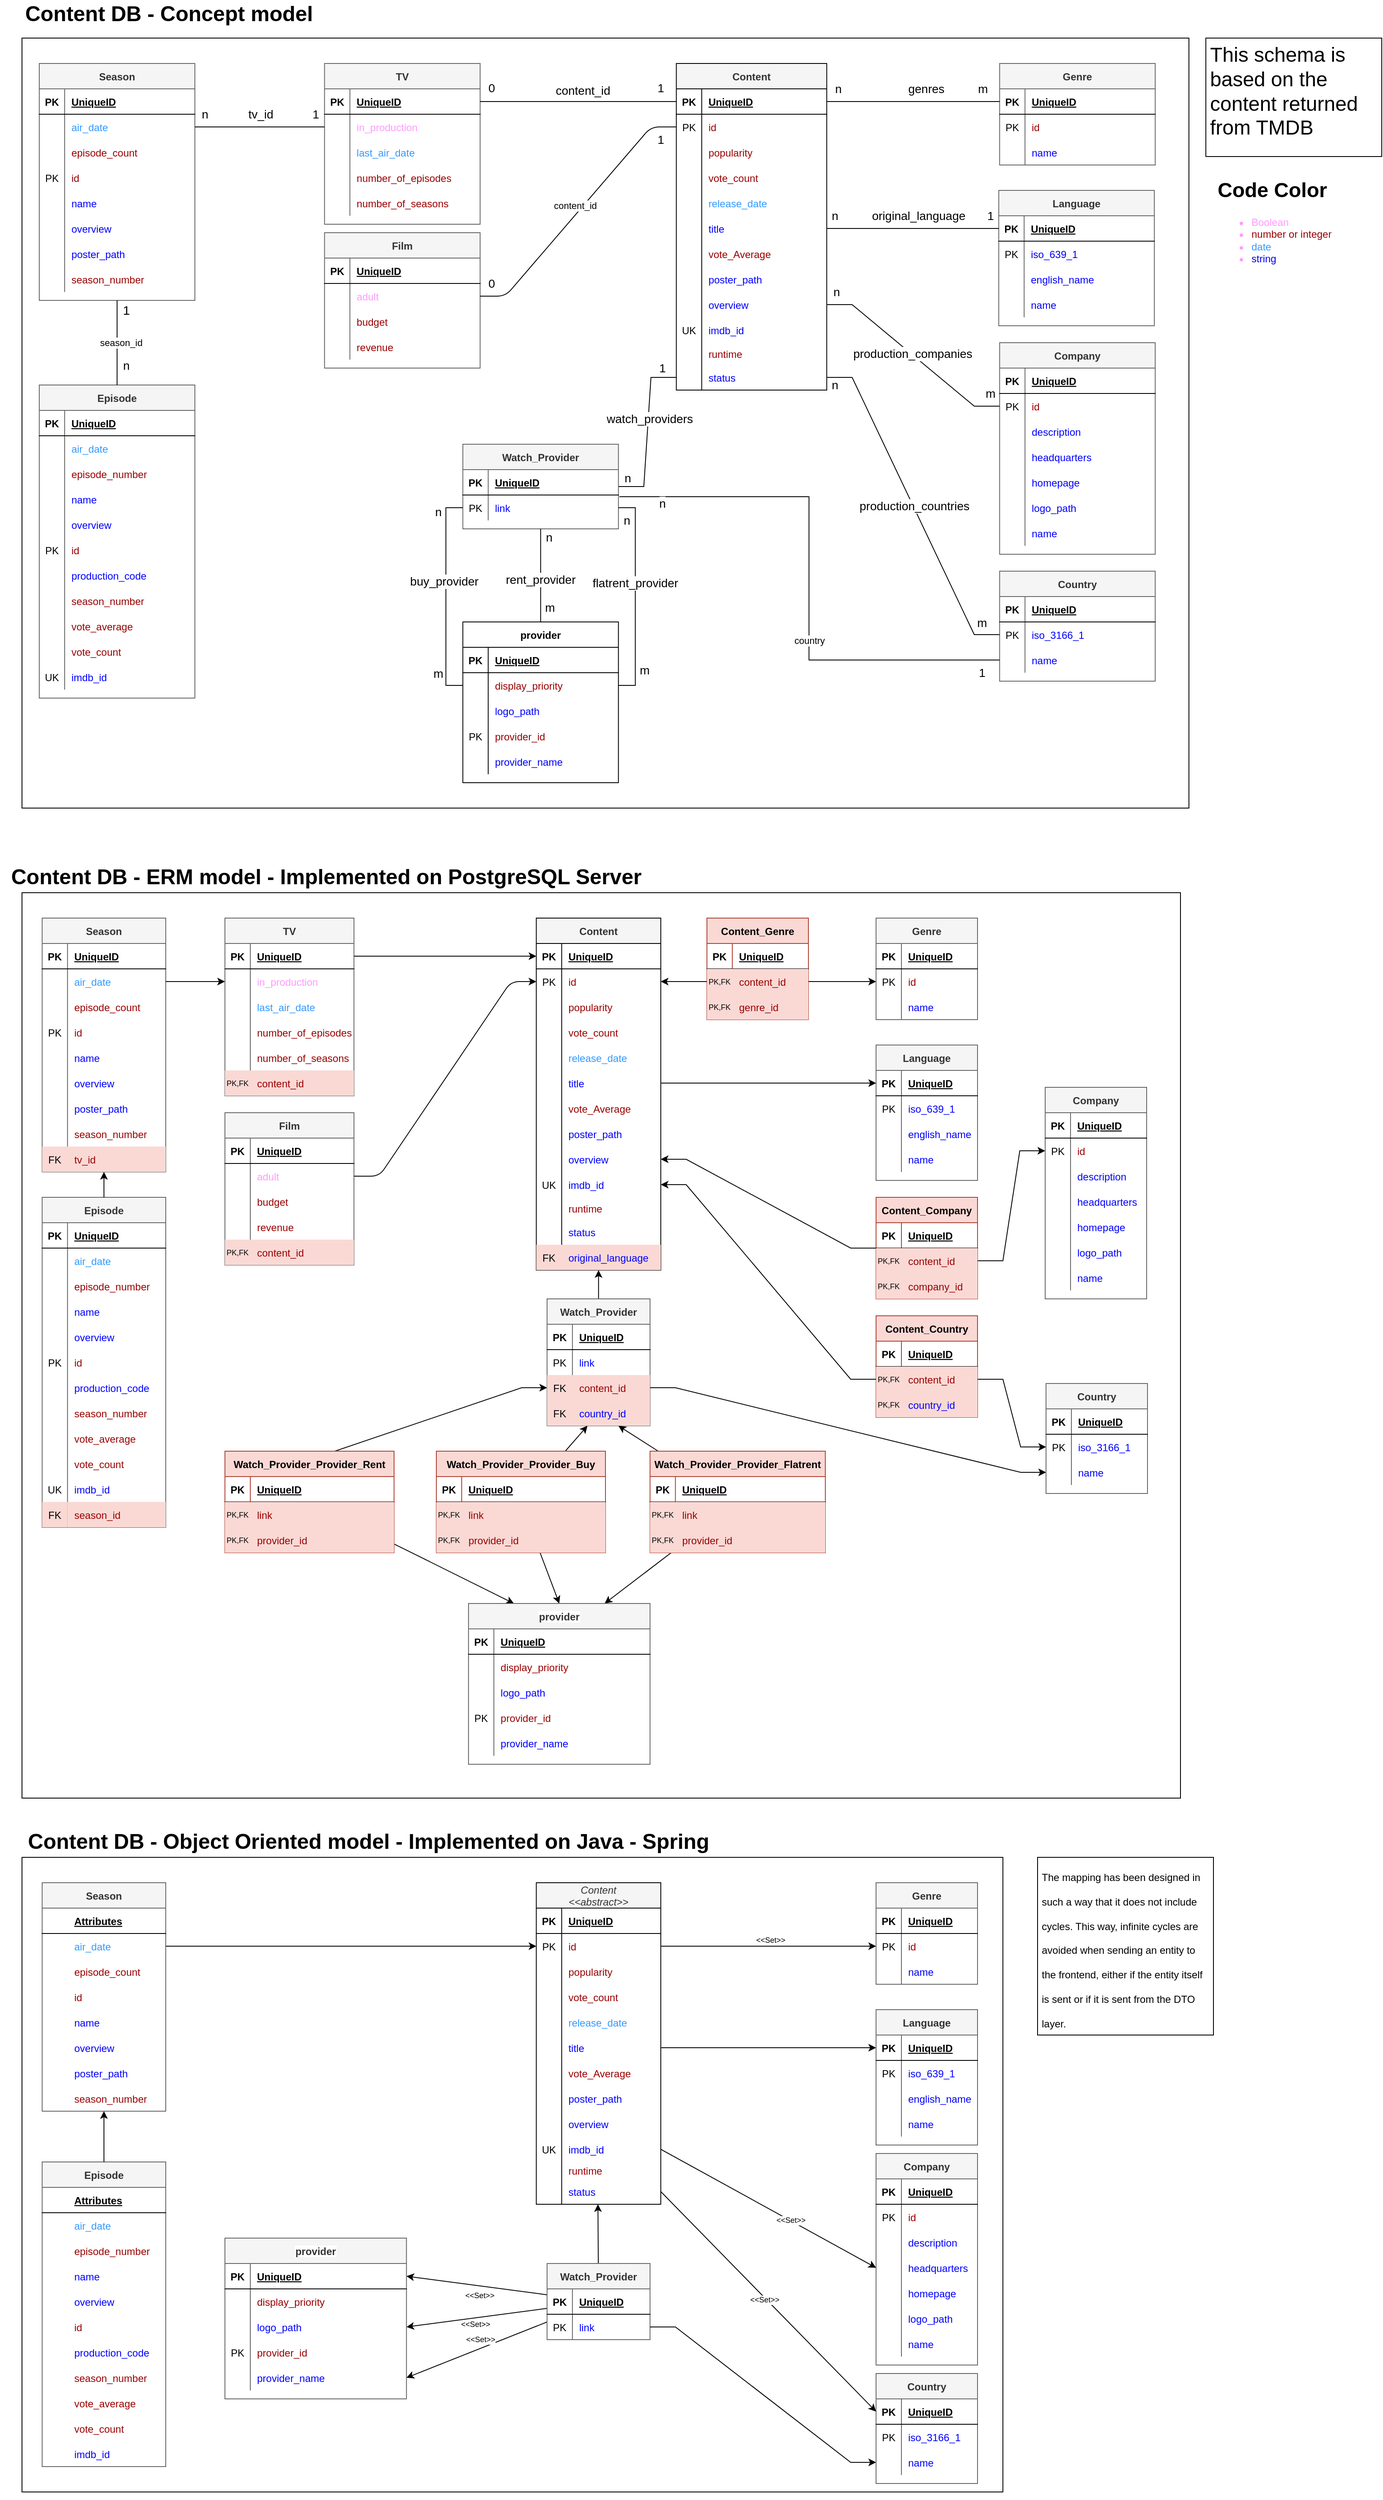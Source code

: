 <mxfile version="13.11.0" type="device"><diagram id="ji-Q6pBtZJseZx3E4zYL" name="Content_DB"><mxGraphModel dx="871" dy="743" grid="1" gridSize="10" guides="1" tooltips="1" connect="1" arrows="1" fold="1" page="1" pageScale="1" pageWidth="827" pageHeight="1169" math="0" shadow="0"><root><mxCell id="ga8be4vXlr80l8kIpYAx-0"/><mxCell id="ga8be4vXlr80l8kIpYAx-1" parent="ga8be4vXlr80l8kIpYAx-0"/><mxCell id="i8vLLpByfj0JcK3KXfd6-0" value="&lt;h1&gt;&lt;font color=&quot;#000000&quot;&gt;Code Color&lt;/font&gt;&lt;/h1&gt;&lt;div&gt;&lt;ul&gt;&lt;li&gt;Boolean&lt;/li&gt;&lt;li&gt;&lt;font color=&quot;#990000&quot;&gt;number or integer&lt;/font&gt;&lt;/li&gt;&lt;li&gt;&lt;font color=&quot;#3399ff&quot;&gt;date&lt;/font&gt;&lt;/li&gt;&lt;li&gt;&lt;font color=&quot;#0000ff&quot;&gt;string&lt;/font&gt;&lt;/li&gt;&lt;/ul&gt;&lt;/div&gt;" style="text;html=1;strokeColor=none;fillColor=none;spacing=5;spacingTop=-20;whiteSpace=wrap;overflow=hidden;rounded=0;fontColor=#FF99FF;" parent="ga8be4vXlr80l8kIpYAx-1" vertex="1"><mxGeometry x="1449" y="250" width="190" height="120" as="geometry"/></mxCell><mxCell id="i8vLLpByfj0JcK3KXfd6-4" value="&lt;h1&gt;&lt;font color=&quot;#000000&quot; style=&quot;font-weight: normal&quot;&gt;This schema is based on the content returned from TMDB&lt;/font&gt;&lt;/h1&gt;&lt;div&gt;&lt;font color=&quot;#000000&quot;&gt;&lt;br&gt;&lt;/font&gt;&lt;/div&gt;" style="text;html=1;fillColor=none;spacing=5;spacingTop=-20;whiteSpace=wrap;overflow=hidden;rounded=0;fontColor=#FF99FF;fontStyle=1;strokeColor=#000000;" parent="ga8be4vXlr80l8kIpYAx-1" vertex="1"><mxGeometry x="1440" y="90" width="208" height="140" as="geometry"/></mxCell><mxCell id="bSfKJhBD2x386s9AK_f_-1" value="&lt;font style=&quot;font-size: 25px&quot;&gt;&lt;b&gt;Content DB - Concept model&lt;/b&gt;&lt;/font&gt;" style="text;html=1;strokeColor=none;fillColor=none;align=center;verticalAlign=middle;whiteSpace=wrap;rounded=0;labelBackgroundColor=none;" parent="ga8be4vXlr80l8kIpYAx-1" vertex="1"><mxGeometry x="14" y="50" width="400" height="20" as="geometry"/></mxCell><mxCell id="4FGwQTl1NadrzpiMysWe-335" value="" style="group" parent="ga8be4vXlr80l8kIpYAx-1" vertex="1" connectable="0"><mxGeometry x="40" y="90" width="1380" height="910" as="geometry"/></mxCell><mxCell id="bSfKJhBD2x386s9AK_f_-0" value="" style="rounded=0;whiteSpace=wrap;html=1;strokeColor=#000000;fontColor=#FFFFFF;fillColor=none;" parent="4FGwQTl1NadrzpiMysWe-335" vertex="1"><mxGeometry width="1380" height="910" as="geometry"/></mxCell><mxCell id="bSfKJhBD2x386s9AK_f_-2" value="Content" style="shape=table;startSize=30;container=1;collapsible=1;childLayout=tableLayout;fixedRows=1;rowLines=0;fontStyle=1;align=center;resizeLast=1;labelBackgroundColor=none;fillColor=#f5f5f5;fontColor=#333333;" parent="4FGwQTl1NadrzpiMysWe-335" vertex="1"><mxGeometry x="773.822" y="30" width="177.867" height="386" as="geometry"/></mxCell><mxCell id="bSfKJhBD2x386s9AK_f_-3" value="" style="shape=partialRectangle;collapsible=0;dropTarget=0;pointerEvents=0;fillColor=none;top=0;left=0;bottom=1;right=0;points=[[0,0.5],[1,0.5]];portConstraint=eastwest;" parent="bSfKJhBD2x386s9AK_f_-2" vertex="1"><mxGeometry y="30" width="177.867" height="30" as="geometry"/></mxCell><mxCell id="bSfKJhBD2x386s9AK_f_-4" value="PK" style="shape=partialRectangle;connectable=0;fillColor=none;top=0;left=0;bottom=0;right=0;fontStyle=1;overflow=hidden;" parent="bSfKJhBD2x386s9AK_f_-3" vertex="1"><mxGeometry width="30" height="30" as="geometry"/></mxCell><mxCell id="bSfKJhBD2x386s9AK_f_-5" value="UniqueID" style="shape=partialRectangle;connectable=0;fillColor=none;top=0;left=0;bottom=0;right=0;align=left;spacingLeft=6;fontStyle=5;overflow=hidden;" parent="bSfKJhBD2x386s9AK_f_-3" vertex="1"><mxGeometry x="30" width="147.867" height="30" as="geometry"/></mxCell><mxCell id="bSfKJhBD2x386s9AK_f_-6" value="" style="shape=partialRectangle;collapsible=0;dropTarget=0;pointerEvents=0;top=0;left=0;bottom=0;right=0;points=[[0,0.5],[1,0.5]];portConstraint=eastwest;fillColor=none;" parent="bSfKJhBD2x386s9AK_f_-2" vertex="1"><mxGeometry y="60" width="177.867" height="30" as="geometry"/></mxCell><mxCell id="bSfKJhBD2x386s9AK_f_-7" value="PK" style="shape=partialRectangle;connectable=0;fillColor=none;top=0;left=0;bottom=0;right=0;editable=1;overflow=hidden;" parent="bSfKJhBD2x386s9AK_f_-6" vertex="1"><mxGeometry width="30" height="30" as="geometry"/></mxCell><mxCell id="bSfKJhBD2x386s9AK_f_-8" value="id" style="shape=partialRectangle;connectable=0;top=0;left=0;bottom=0;right=0;align=left;spacingLeft=6;overflow=hidden;strokeColor=#d79b00;fillColor=none;fontColor=#990000;" parent="bSfKJhBD2x386s9AK_f_-6" vertex="1"><mxGeometry x="30" width="147.867" height="30" as="geometry"/></mxCell><mxCell id="bSfKJhBD2x386s9AK_f_-9" value="" style="shape=partialRectangle;collapsible=0;dropTarget=0;pointerEvents=0;top=0;left=0;bottom=0;right=0;points=[[0,0.5],[1,0.5]];portConstraint=eastwest;fillColor=none;" parent="bSfKJhBD2x386s9AK_f_-2" vertex="1"><mxGeometry y="90" width="177.867" height="30" as="geometry"/></mxCell><mxCell id="bSfKJhBD2x386s9AK_f_-10" value="" style="shape=partialRectangle;connectable=0;fillColor=none;top=0;left=0;bottom=0;right=0;editable=1;overflow=hidden;" parent="bSfKJhBD2x386s9AK_f_-9" vertex="1"><mxGeometry width="30" height="30" as="geometry"/></mxCell><mxCell id="bSfKJhBD2x386s9AK_f_-11" value="popularity" style="shape=partialRectangle;connectable=0;top=0;left=0;bottom=0;right=0;align=left;spacingLeft=6;overflow=hidden;strokeColor=#d79b00;fillColor=none;fontColor=#990000;" parent="bSfKJhBD2x386s9AK_f_-9" vertex="1"><mxGeometry x="30" width="147.867" height="30" as="geometry"/></mxCell><mxCell id="bSfKJhBD2x386s9AK_f_-12" value="" style="shape=partialRectangle;collapsible=0;dropTarget=0;pointerEvents=0;top=0;left=0;bottom=0;right=0;points=[[0,0.5],[1,0.5]];portConstraint=eastwest;fillColor=none;" parent="bSfKJhBD2x386s9AK_f_-2" vertex="1"><mxGeometry y="120" width="177.867" height="30" as="geometry"/></mxCell><mxCell id="bSfKJhBD2x386s9AK_f_-13" value="" style="shape=partialRectangle;connectable=0;fillColor=none;top=0;left=0;bottom=0;right=0;editable=1;overflow=hidden;" parent="bSfKJhBD2x386s9AK_f_-12" vertex="1"><mxGeometry width="30" height="30" as="geometry"/></mxCell><mxCell id="bSfKJhBD2x386s9AK_f_-14" value="vote_count" style="shape=partialRectangle;connectable=0;top=0;left=0;bottom=0;right=0;align=left;spacingLeft=6;overflow=hidden;strokeColor=#d79b00;fillColor=none;fontColor=#990000;" parent="bSfKJhBD2x386s9AK_f_-12" vertex="1"><mxGeometry x="30" width="147.867" height="30" as="geometry"/></mxCell><mxCell id="bSfKJhBD2x386s9AK_f_-18" value="" style="shape=partialRectangle;collapsible=0;dropTarget=0;pointerEvents=0;top=0;left=0;bottom=0;right=0;points=[[0,0.5],[1,0.5]];portConstraint=eastwest;fillColor=none;" parent="bSfKJhBD2x386s9AK_f_-2" vertex="1"><mxGeometry y="150" width="177.867" height="30" as="geometry"/></mxCell><mxCell id="bSfKJhBD2x386s9AK_f_-19" value="" style="shape=partialRectangle;connectable=0;fillColor=none;top=0;left=0;bottom=0;right=0;editable=1;overflow=hidden;" parent="bSfKJhBD2x386s9AK_f_-18" vertex="1"><mxGeometry width="30" height="30" as="geometry"/></mxCell><mxCell id="bSfKJhBD2x386s9AK_f_-20" value="release_date" style="shape=partialRectangle;connectable=0;top=0;left=0;bottom=0;right=0;align=left;spacingLeft=6;overflow=hidden;strokeColor=#d79b00;fillColor=none;fontColor=#3399FF;" parent="bSfKJhBD2x386s9AK_f_-18" vertex="1"><mxGeometry x="30" width="147.867" height="30" as="geometry"/></mxCell><mxCell id="bSfKJhBD2x386s9AK_f_-43" value="" style="shape=partialRectangle;collapsible=0;dropTarget=0;pointerEvents=0;top=0;left=0;bottom=0;right=0;points=[[0,0.5],[1,0.5]];portConstraint=eastwest;fillColor=none;" parent="bSfKJhBD2x386s9AK_f_-2" vertex="1"><mxGeometry y="180" width="177.867" height="30" as="geometry"/></mxCell><mxCell id="bSfKJhBD2x386s9AK_f_-44" value="" style="shape=partialRectangle;connectable=0;fillColor=none;top=0;left=0;bottom=0;right=0;editable=1;overflow=hidden;" parent="bSfKJhBD2x386s9AK_f_-43" vertex="1"><mxGeometry width="30" height="30" as="geometry"/></mxCell><mxCell id="bSfKJhBD2x386s9AK_f_-45" value="title" style="shape=partialRectangle;connectable=0;top=0;left=0;bottom=0;right=0;align=left;spacingLeft=6;overflow=hidden;strokeColor=#d79b00;fillColor=none;labelBackgroundColor=none;fontColor=#0000FF;" parent="bSfKJhBD2x386s9AK_f_-43" vertex="1"><mxGeometry x="30" width="147.867" height="30" as="geometry"/></mxCell><mxCell id="bSfKJhBD2x386s9AK_f_-46" value="" style="shape=partialRectangle;collapsible=0;dropTarget=0;pointerEvents=0;top=0;left=0;bottom=0;right=0;points=[[0,0.5],[1,0.5]];portConstraint=eastwest;fillColor=none;" parent="bSfKJhBD2x386s9AK_f_-2" vertex="1"><mxGeometry y="210" width="177.867" height="30" as="geometry"/></mxCell><mxCell id="bSfKJhBD2x386s9AK_f_-47" value="" style="shape=partialRectangle;connectable=0;fillColor=none;top=0;left=0;bottom=0;right=0;editable=1;overflow=hidden;" parent="bSfKJhBD2x386s9AK_f_-46" vertex="1"><mxGeometry width="30" height="30" as="geometry"/></mxCell><mxCell id="bSfKJhBD2x386s9AK_f_-48" value="vote_Average" style="shape=partialRectangle;connectable=0;top=0;left=0;bottom=0;right=0;align=left;spacingLeft=6;overflow=hidden;strokeColor=#d79b00;fillColor=none;fontColor=#990000;" parent="bSfKJhBD2x386s9AK_f_-46" vertex="1"><mxGeometry x="30" width="147.867" height="30" as="geometry"/></mxCell><mxCell id="bSfKJhBD2x386s9AK_f_-52" value="" style="shape=partialRectangle;collapsible=0;dropTarget=0;pointerEvents=0;top=0;left=0;bottom=0;right=0;points=[[0,0.5],[1,0.5]];portConstraint=eastwest;fillColor=none;" parent="bSfKJhBD2x386s9AK_f_-2" vertex="1"><mxGeometry y="240" width="177.867" height="30" as="geometry"/></mxCell><mxCell id="bSfKJhBD2x386s9AK_f_-53" value="" style="shape=partialRectangle;connectable=0;fillColor=none;top=0;left=0;bottom=0;right=0;editable=1;overflow=hidden;" parent="bSfKJhBD2x386s9AK_f_-52" vertex="1"><mxGeometry width="30" height="30" as="geometry"/></mxCell><mxCell id="bSfKJhBD2x386s9AK_f_-54" value="poster_path" style="shape=partialRectangle;connectable=0;top=0;left=0;bottom=0;right=0;align=left;spacingLeft=6;overflow=hidden;strokeColor=#d79b00;fillColor=none;labelBackgroundColor=none;fontColor=#0000FF;" parent="bSfKJhBD2x386s9AK_f_-52" vertex="1"><mxGeometry x="30" width="147.867" height="30" as="geometry"/></mxCell><mxCell id="bSfKJhBD2x386s9AK_f_-83" value="" style="shape=partialRectangle;collapsible=0;dropTarget=0;pointerEvents=0;top=0;left=0;bottom=0;right=0;points=[[0,0.5],[1,0.5]];portConstraint=eastwest;fillColor=none;" parent="bSfKJhBD2x386s9AK_f_-2" vertex="1"><mxGeometry y="270" width="177.867" height="30" as="geometry"/></mxCell><mxCell id="bSfKJhBD2x386s9AK_f_-84" value="" style="shape=partialRectangle;connectable=0;fillColor=none;top=0;left=0;bottom=0;right=0;editable=1;overflow=hidden;" parent="bSfKJhBD2x386s9AK_f_-83" vertex="1"><mxGeometry width="30" height="30" as="geometry"/></mxCell><mxCell id="bSfKJhBD2x386s9AK_f_-85" value="overview" style="shape=partialRectangle;connectable=0;top=0;left=0;bottom=0;right=0;align=left;spacingLeft=6;overflow=hidden;strokeColor=#d79b00;fillColor=none;labelBackgroundColor=none;fontColor=#0000FF;" parent="bSfKJhBD2x386s9AK_f_-83" vertex="1"><mxGeometry x="30" width="147.867" height="30" as="geometry"/></mxCell><mxCell id="bSfKJhBD2x386s9AK_f_-89" value="" style="shape=partialRectangle;collapsible=0;dropTarget=0;pointerEvents=0;top=0;left=0;bottom=0;right=0;points=[[0,0.5],[1,0.5]];portConstraint=eastwest;fillColor=none;" parent="bSfKJhBD2x386s9AK_f_-2" vertex="1"><mxGeometry y="300" width="177.867" height="30" as="geometry"/></mxCell><mxCell id="bSfKJhBD2x386s9AK_f_-90" value="UK" style="shape=partialRectangle;connectable=0;fillColor=none;top=0;left=0;bottom=0;right=0;editable=1;overflow=hidden;" parent="bSfKJhBD2x386s9AK_f_-89" vertex="1"><mxGeometry width="30" height="30" as="geometry"/></mxCell><mxCell id="bSfKJhBD2x386s9AK_f_-91" value="imdb_id" style="shape=partialRectangle;connectable=0;top=0;left=0;bottom=0;right=0;align=left;spacingLeft=6;overflow=hidden;strokeColor=#d79b00;fillColor=none;labelBackgroundColor=none;fontColor=#0000FF;" parent="bSfKJhBD2x386s9AK_f_-89" vertex="1"><mxGeometry x="30" width="147.867" height="30" as="geometry"/></mxCell><mxCell id="bSfKJhBD2x386s9AK_f_-130" value="" style="shape=partialRectangle;collapsible=0;dropTarget=0;pointerEvents=0;top=0;left=0;bottom=0;right=0;points=[[0,0.5],[1,0.5]];portConstraint=eastwest;fillColor=none;" parent="bSfKJhBD2x386s9AK_f_-2" vertex="1"><mxGeometry y="330" width="177.867" height="26" as="geometry"/></mxCell><mxCell id="bSfKJhBD2x386s9AK_f_-131" value="" style="shape=partialRectangle;connectable=0;fillColor=none;top=0;left=0;bottom=0;right=0;editable=1;overflow=hidden;" parent="bSfKJhBD2x386s9AK_f_-130" vertex="1"><mxGeometry width="30" height="26" as="geometry"/></mxCell><mxCell id="bSfKJhBD2x386s9AK_f_-132" value="runtime" style="shape=partialRectangle;connectable=0;top=0;left=0;bottom=0;right=0;align=left;spacingLeft=6;overflow=hidden;strokeColor=#d79b00;fillColor=none;fontColor=#990000;" parent="bSfKJhBD2x386s9AK_f_-130" vertex="1"><mxGeometry x="30" width="147.867" height="26" as="geometry"/></mxCell><mxCell id="bSfKJhBD2x386s9AK_f_-133" value="" style="shape=partialRectangle;collapsible=0;dropTarget=0;pointerEvents=0;top=0;left=0;bottom=0;right=0;points=[[0,0.5],[1,0.5]];portConstraint=eastwest;fillColor=none;" parent="bSfKJhBD2x386s9AK_f_-2" vertex="1"><mxGeometry y="356" width="177.867" height="30" as="geometry"/></mxCell><mxCell id="bSfKJhBD2x386s9AK_f_-134" value="" style="shape=partialRectangle;connectable=0;fillColor=none;top=0;left=0;bottom=0;right=0;editable=1;overflow=hidden;" parent="bSfKJhBD2x386s9AK_f_-133" vertex="1"><mxGeometry width="30" height="30" as="geometry"/></mxCell><mxCell id="bSfKJhBD2x386s9AK_f_-135" value="status" style="shape=partialRectangle;connectable=0;top=0;left=0;bottom=0;right=0;align=left;spacingLeft=6;overflow=hidden;strokeColor=#d79b00;fillColor=none;labelBackgroundColor=none;fontColor=#0000FF;" parent="bSfKJhBD2x386s9AK_f_-133" vertex="1"><mxGeometry x="30" width="147.867" height="30" as="geometry"/></mxCell><mxCell id="4FGwQTl1NadrzpiMysWe-268" value="Film" style="shape=table;startSize=30;container=1;collapsible=1;childLayout=tableLayout;fixedRows=1;rowLines=0;fontStyle=1;align=center;resizeLast=1;fillColor=#f5f5f5;strokeColor=#666666;fontColor=#333333;" parent="4FGwQTl1NadrzpiMysWe-335" vertex="1"><mxGeometry x="357.778" y="230" width="184" height="160" as="geometry"/></mxCell><mxCell id="4FGwQTl1NadrzpiMysWe-269" value="" style="shape=partialRectangle;collapsible=0;dropTarget=0;pointerEvents=0;fillColor=none;top=0;left=0;bottom=1;right=0;points=[[0,0.5],[1,0.5]];portConstraint=eastwest;" parent="4FGwQTl1NadrzpiMysWe-268" vertex="1"><mxGeometry y="30" width="184" height="30" as="geometry"/></mxCell><mxCell id="4FGwQTl1NadrzpiMysWe-270" value="PK" style="shape=partialRectangle;connectable=0;fillColor=none;top=0;left=0;bottom=0;right=0;fontStyle=1;overflow=hidden;" parent="4FGwQTl1NadrzpiMysWe-269" vertex="1"><mxGeometry width="30" height="30" as="geometry"/></mxCell><mxCell id="4FGwQTl1NadrzpiMysWe-271" value="UniqueID" style="shape=partialRectangle;connectable=0;fillColor=none;top=0;left=0;bottom=0;right=0;align=left;spacingLeft=6;fontStyle=5;overflow=hidden;" parent="4FGwQTl1NadrzpiMysWe-269" vertex="1"><mxGeometry x="30" width="154" height="30" as="geometry"/></mxCell><mxCell id="4FGwQTl1NadrzpiMysWe-272" value="" style="shape=partialRectangle;collapsible=0;dropTarget=0;pointerEvents=0;fillColor=none;top=0;left=0;bottom=0;right=0;points=[[0,0.5],[1,0.5]];portConstraint=eastwest;" parent="4FGwQTl1NadrzpiMysWe-268" vertex="1"><mxGeometry y="60" width="184" height="30" as="geometry"/></mxCell><mxCell id="4FGwQTl1NadrzpiMysWe-273" value="" style="shape=partialRectangle;connectable=0;fillColor=none;top=0;left=0;bottom=0;right=0;editable=1;overflow=hidden;" parent="4FGwQTl1NadrzpiMysWe-272" vertex="1"><mxGeometry width="30" height="30" as="geometry"/></mxCell><mxCell id="4FGwQTl1NadrzpiMysWe-274" value="adult" style="shape=partialRectangle;connectable=0;fillColor=none;top=0;left=0;bottom=0;right=0;align=left;spacingLeft=6;overflow=hidden;fontColor=#FF99FF;" parent="4FGwQTl1NadrzpiMysWe-272" vertex="1"><mxGeometry x="30" width="154" height="30" as="geometry"/></mxCell><mxCell id="4FGwQTl1NadrzpiMysWe-275" value="" style="shape=partialRectangle;collapsible=0;dropTarget=0;pointerEvents=0;fillColor=none;top=0;left=0;bottom=0;right=0;points=[[0,0.5],[1,0.5]];portConstraint=eastwest;" parent="4FGwQTl1NadrzpiMysWe-268" vertex="1"><mxGeometry y="90" width="184" height="30" as="geometry"/></mxCell><mxCell id="4FGwQTl1NadrzpiMysWe-276" value="" style="shape=partialRectangle;connectable=0;fillColor=none;top=0;left=0;bottom=0;right=0;editable=1;overflow=hidden;" parent="4FGwQTl1NadrzpiMysWe-275" vertex="1"><mxGeometry width="30" height="30" as="geometry"/></mxCell><mxCell id="4FGwQTl1NadrzpiMysWe-277" value="budget" style="shape=partialRectangle;connectable=0;fillColor=none;top=0;left=0;bottom=0;right=0;align=left;spacingLeft=6;overflow=hidden;fontColor=#990000;" parent="4FGwQTl1NadrzpiMysWe-275" vertex="1"><mxGeometry x="30" width="154" height="30" as="geometry"/></mxCell><mxCell id="4FGwQTl1NadrzpiMysWe-278" value="" style="shape=partialRectangle;collapsible=0;dropTarget=0;pointerEvents=0;fillColor=none;top=0;left=0;bottom=0;right=0;points=[[0,0.5],[1,0.5]];portConstraint=eastwest;" parent="4FGwQTl1NadrzpiMysWe-268" vertex="1"><mxGeometry y="120" width="184" height="30" as="geometry"/></mxCell><mxCell id="4FGwQTl1NadrzpiMysWe-279" value="" style="shape=partialRectangle;connectable=0;fillColor=none;top=0;left=0;bottom=0;right=0;editable=1;overflow=hidden;" parent="4FGwQTl1NadrzpiMysWe-278" vertex="1"><mxGeometry width="30" height="30" as="geometry"/></mxCell><mxCell id="4FGwQTl1NadrzpiMysWe-280" value="revenue" style="shape=partialRectangle;connectable=0;fillColor=none;top=0;left=0;bottom=0;right=0;align=left;spacingLeft=6;overflow=hidden;fontColor=#990000;" parent="4FGwQTl1NadrzpiMysWe-278" vertex="1"><mxGeometry x="30" width="154" height="30" as="geometry"/></mxCell><mxCell id="4FGwQTl1NadrzpiMysWe-281" value="" style="edgeStyle=entityRelationEdgeStyle;fontSize=12;html=1;endArrow=none;exitX=1;exitY=0.5;exitDx=0;exitDy=0;entryX=0;entryY=0.5;entryDx=0;entryDy=0;startArrow=none;startFill=0;endFill=0;" parent="4FGwQTl1NadrzpiMysWe-335" source="4FGwQTl1NadrzpiMysWe-272" target="bSfKJhBD2x386s9AK_f_-6" edge="1"><mxGeometry x="10.222" y="-10" width="102.222" height="100" as="geometry"><mxPoint x="879.111" y="356" as="sourcePoint"/><mxPoint x="981.333" y="256" as="targetPoint"/></mxGeometry></mxCell><mxCell id="4FGwQTl1NadrzpiMysWe-286" value="content_id" style="edgeLabel;html=1;align=center;verticalAlign=middle;resizable=0;points=[];" parent="4FGwQTl1NadrzpiMysWe-281" vertex="1" connectable="0"><mxGeometry x="0.118" y="4" relative="1" as="geometry"><mxPoint x="-13.11" y="10.24" as="offset"/></mxGeometry></mxCell><mxCell id="4FGwQTl1NadrzpiMysWe-299" value="0" style="edgeLabel;html=1;align=center;verticalAlign=middle;resizable=0;points=[];fontSize=14;" parent="4FGwQTl1NadrzpiMysWe-281" vertex="1" connectable="0"><mxGeometry relative="1" as="geometry"><mxPoint x="-103.6" y="84.79" as="offset"/></mxGeometry></mxCell><mxCell id="4FGwQTl1NadrzpiMysWe-300" value="1" style="edgeLabel;html=1;align=center;verticalAlign=middle;resizable=0;points=[];fontSize=14;fontColor=#000000;" parent="4FGwQTl1NadrzpiMysWe-281" vertex="1" connectable="0"><mxGeometry relative="1" as="geometry"><mxPoint x="96.53" y="-85.03" as="offset"/></mxGeometry></mxCell><mxCell id="bSfKJhBD2x386s9AK_f_-316" value="Episode" style="shape=table;startSize=30;container=1;collapsible=1;childLayout=tableLayout;fixedRows=1;rowLines=0;fontStyle=1;align=center;resizeLast=1;labelBackgroundColor=none;strokeColor=#666666;fillColor=#f5f5f5;fontColor=#333333;" parent="4FGwQTl1NadrzpiMysWe-335" vertex="1"><mxGeometry x="20.444" y="410" width="184" height="370" as="geometry"/></mxCell><mxCell id="bSfKJhBD2x386s9AK_f_-317" value="" style="shape=partialRectangle;collapsible=0;dropTarget=0;pointerEvents=0;fillColor=none;top=0;left=0;bottom=1;right=0;points=[[0,0.5],[1,0.5]];portConstraint=eastwest;" parent="bSfKJhBD2x386s9AK_f_-316" vertex="1"><mxGeometry y="30" width="184" height="30" as="geometry"/></mxCell><mxCell id="bSfKJhBD2x386s9AK_f_-318" value="PK" style="shape=partialRectangle;connectable=0;fillColor=none;top=0;left=0;bottom=0;right=0;fontStyle=1;overflow=hidden;" parent="bSfKJhBD2x386s9AK_f_-317" vertex="1"><mxGeometry width="30" height="30" as="geometry"/></mxCell><mxCell id="bSfKJhBD2x386s9AK_f_-319" value="UniqueID" style="shape=partialRectangle;connectable=0;fillColor=none;top=0;left=0;bottom=0;right=0;align=left;spacingLeft=6;fontStyle=5;overflow=hidden;" parent="bSfKJhBD2x386s9AK_f_-317" vertex="1"><mxGeometry x="30" width="154" height="30" as="geometry"/></mxCell><mxCell id="bSfKJhBD2x386s9AK_f_-320" value="" style="shape=partialRectangle;collapsible=0;dropTarget=0;pointerEvents=0;fillColor=none;top=0;left=0;bottom=0;right=0;points=[[0,0.5],[1,0.5]];portConstraint=eastwest;" parent="bSfKJhBD2x386s9AK_f_-316" vertex="1"><mxGeometry y="60" width="184" height="30" as="geometry"/></mxCell><mxCell id="bSfKJhBD2x386s9AK_f_-321" value="" style="shape=partialRectangle;connectable=0;fillColor=none;top=0;left=0;bottom=0;right=0;editable=1;overflow=hidden;" parent="bSfKJhBD2x386s9AK_f_-320" vertex="1"><mxGeometry width="30" height="30" as="geometry"/></mxCell><mxCell id="bSfKJhBD2x386s9AK_f_-322" value="air_date" style="shape=partialRectangle;connectable=0;fillColor=none;top=0;left=0;bottom=0;right=0;align=left;spacingLeft=6;overflow=hidden;fontColor=#3399FF;" parent="bSfKJhBD2x386s9AK_f_-320" vertex="1"><mxGeometry x="30" width="154" height="30" as="geometry"/></mxCell><mxCell id="bSfKJhBD2x386s9AK_f_-323" value="" style="shape=partialRectangle;collapsible=0;dropTarget=0;pointerEvents=0;fillColor=none;top=0;left=0;bottom=0;right=0;points=[[0,0.5],[1,0.5]];portConstraint=eastwest;" parent="bSfKJhBD2x386s9AK_f_-316" vertex="1"><mxGeometry y="90" width="184" height="30" as="geometry"/></mxCell><mxCell id="bSfKJhBD2x386s9AK_f_-324" value="" style="shape=partialRectangle;connectable=0;fillColor=none;top=0;left=0;bottom=0;right=0;editable=1;overflow=hidden;" parent="bSfKJhBD2x386s9AK_f_-323" vertex="1"><mxGeometry width="30" height="30" as="geometry"/></mxCell><mxCell id="bSfKJhBD2x386s9AK_f_-325" value="episode_number" style="shape=partialRectangle;connectable=0;fillColor=none;top=0;left=0;bottom=0;right=0;align=left;spacingLeft=6;overflow=hidden;fontColor=#990000;" parent="bSfKJhBD2x386s9AK_f_-323" vertex="1"><mxGeometry x="30" width="154" height="30" as="geometry"/></mxCell><mxCell id="bSfKJhBD2x386s9AK_f_-326" value="" style="shape=partialRectangle;collapsible=0;dropTarget=0;pointerEvents=0;fillColor=none;top=0;left=0;bottom=0;right=0;points=[[0,0.5],[1,0.5]];portConstraint=eastwest;" parent="bSfKJhBD2x386s9AK_f_-316" vertex="1"><mxGeometry y="120" width="184" height="30" as="geometry"/></mxCell><mxCell id="bSfKJhBD2x386s9AK_f_-327" value="" style="shape=partialRectangle;connectable=0;fillColor=none;top=0;left=0;bottom=0;right=0;editable=1;overflow=hidden;" parent="bSfKJhBD2x386s9AK_f_-326" vertex="1"><mxGeometry width="30" height="30" as="geometry"/></mxCell><mxCell id="bSfKJhBD2x386s9AK_f_-328" value="name" style="shape=partialRectangle;connectable=0;fillColor=none;top=0;left=0;bottom=0;right=0;align=left;spacingLeft=6;overflow=hidden;fontColor=#0000FF;" parent="bSfKJhBD2x386s9AK_f_-326" vertex="1"><mxGeometry x="30" width="154" height="30" as="geometry"/></mxCell><mxCell id="bSfKJhBD2x386s9AK_f_-329" value="" style="shape=partialRectangle;collapsible=0;dropTarget=0;pointerEvents=0;fillColor=none;top=0;left=0;bottom=0;right=0;points=[[0,0.5],[1,0.5]];portConstraint=eastwest;" parent="bSfKJhBD2x386s9AK_f_-316" vertex="1"><mxGeometry y="150" width="184" height="30" as="geometry"/></mxCell><mxCell id="bSfKJhBD2x386s9AK_f_-330" value="" style="shape=partialRectangle;connectable=0;fillColor=none;top=0;left=0;bottom=0;right=0;editable=1;overflow=hidden;" parent="bSfKJhBD2x386s9AK_f_-329" vertex="1"><mxGeometry width="30" height="30" as="geometry"/></mxCell><mxCell id="bSfKJhBD2x386s9AK_f_-331" value="overview" style="shape=partialRectangle;connectable=0;fillColor=none;top=0;left=0;bottom=0;right=0;align=left;spacingLeft=6;overflow=hidden;fontColor=#0000FF;" parent="bSfKJhBD2x386s9AK_f_-329" vertex="1"><mxGeometry x="30" width="154" height="30" as="geometry"/></mxCell><mxCell id="bSfKJhBD2x386s9AK_f_-332" value="" style="shape=partialRectangle;collapsible=0;dropTarget=0;pointerEvents=0;fillColor=none;top=0;left=0;bottom=0;right=0;points=[[0,0.5],[1,0.5]];portConstraint=eastwest;" parent="bSfKJhBD2x386s9AK_f_-316" vertex="1"><mxGeometry y="180" width="184" height="30" as="geometry"/></mxCell><mxCell id="bSfKJhBD2x386s9AK_f_-333" value="PK" style="shape=partialRectangle;connectable=0;fillColor=none;top=0;left=0;bottom=0;right=0;editable=1;overflow=hidden;" parent="bSfKJhBD2x386s9AK_f_-332" vertex="1"><mxGeometry width="30" height="30" as="geometry"/></mxCell><mxCell id="bSfKJhBD2x386s9AK_f_-334" value="id" style="shape=partialRectangle;connectable=0;fillColor=none;top=0;left=0;bottom=0;right=0;align=left;spacingLeft=6;overflow=hidden;fontColor=#990000;" parent="bSfKJhBD2x386s9AK_f_-332" vertex="1"><mxGeometry x="30" width="154" height="30" as="geometry"/></mxCell><mxCell id="bSfKJhBD2x386s9AK_f_-335" value="" style="shape=partialRectangle;collapsible=0;dropTarget=0;pointerEvents=0;fillColor=none;top=0;left=0;bottom=0;right=0;points=[[0,0.5],[1,0.5]];portConstraint=eastwest;" parent="bSfKJhBD2x386s9AK_f_-316" vertex="1"><mxGeometry y="210" width="184" height="30" as="geometry"/></mxCell><mxCell id="bSfKJhBD2x386s9AK_f_-336" value="" style="shape=partialRectangle;connectable=0;fillColor=none;top=0;left=0;bottom=0;right=0;editable=1;overflow=hidden;" parent="bSfKJhBD2x386s9AK_f_-335" vertex="1"><mxGeometry width="30" height="30" as="geometry"/></mxCell><mxCell id="bSfKJhBD2x386s9AK_f_-337" value="production_code" style="shape=partialRectangle;connectable=0;fillColor=none;top=0;left=0;bottom=0;right=0;align=left;spacingLeft=6;overflow=hidden;fontColor=#0000FF;" parent="bSfKJhBD2x386s9AK_f_-335" vertex="1"><mxGeometry x="30" width="154" height="30" as="geometry"/></mxCell><mxCell id="bSfKJhBD2x386s9AK_f_-338" value="" style="shape=partialRectangle;collapsible=0;dropTarget=0;pointerEvents=0;fillColor=none;top=0;left=0;bottom=0;right=0;points=[[0,0.5],[1,0.5]];portConstraint=eastwest;" parent="bSfKJhBD2x386s9AK_f_-316" vertex="1"><mxGeometry y="240" width="184" height="30" as="geometry"/></mxCell><mxCell id="bSfKJhBD2x386s9AK_f_-339" value="" style="shape=partialRectangle;connectable=0;fillColor=none;top=0;left=0;bottom=0;right=0;editable=1;overflow=hidden;" parent="bSfKJhBD2x386s9AK_f_-338" vertex="1"><mxGeometry width="30" height="30" as="geometry"/></mxCell><mxCell id="bSfKJhBD2x386s9AK_f_-340" value="season_number" style="shape=partialRectangle;connectable=0;fillColor=none;top=0;left=0;bottom=0;right=0;align=left;spacingLeft=6;overflow=hidden;fontColor=#990000;" parent="bSfKJhBD2x386s9AK_f_-338" vertex="1"><mxGeometry x="30" width="154" height="30" as="geometry"/></mxCell><mxCell id="bSfKJhBD2x386s9AK_f_-341" value="" style="shape=partialRectangle;collapsible=0;dropTarget=0;pointerEvents=0;fillColor=none;top=0;left=0;bottom=0;right=0;points=[[0,0.5],[1,0.5]];portConstraint=eastwest;" parent="bSfKJhBD2x386s9AK_f_-316" vertex="1"><mxGeometry y="270" width="184" height="30" as="geometry"/></mxCell><mxCell id="bSfKJhBD2x386s9AK_f_-342" value="" style="shape=partialRectangle;connectable=0;fillColor=none;top=0;left=0;bottom=0;right=0;editable=1;overflow=hidden;" parent="bSfKJhBD2x386s9AK_f_-341" vertex="1"><mxGeometry width="30" height="30" as="geometry"/></mxCell><mxCell id="bSfKJhBD2x386s9AK_f_-343" value="vote_average" style="shape=partialRectangle;connectable=0;fillColor=none;top=0;left=0;bottom=0;right=0;align=left;spacingLeft=6;overflow=hidden;fontColor=#990000;" parent="bSfKJhBD2x386s9AK_f_-341" vertex="1"><mxGeometry x="30" width="154" height="30" as="geometry"/></mxCell><mxCell id="bSfKJhBD2x386s9AK_f_-344" value="" style="shape=partialRectangle;collapsible=0;dropTarget=0;pointerEvents=0;fillColor=none;top=0;left=0;bottom=0;right=0;points=[[0,0.5],[1,0.5]];portConstraint=eastwest;" parent="bSfKJhBD2x386s9AK_f_-316" vertex="1"><mxGeometry y="300" width="184" height="30" as="geometry"/></mxCell><mxCell id="bSfKJhBD2x386s9AK_f_-345" value="" style="shape=partialRectangle;connectable=0;fillColor=none;top=0;left=0;bottom=0;right=0;editable=1;overflow=hidden;" parent="bSfKJhBD2x386s9AK_f_-344" vertex="1"><mxGeometry width="30" height="30" as="geometry"/></mxCell><mxCell id="bSfKJhBD2x386s9AK_f_-346" value="vote_count" style="shape=partialRectangle;connectable=0;fillColor=none;top=0;left=0;bottom=0;right=0;align=left;spacingLeft=6;overflow=hidden;fontColor=#990000;" parent="bSfKJhBD2x386s9AK_f_-344" vertex="1"><mxGeometry x="30" width="154" height="30" as="geometry"/></mxCell><mxCell id="i8vLLpByfj0JcK3KXfd6-22" value="" style="shape=partialRectangle;collapsible=0;dropTarget=0;pointerEvents=0;fillColor=none;top=0;left=0;bottom=0;right=0;points=[[0,0.5],[1,0.5]];portConstraint=eastwest;" parent="bSfKJhBD2x386s9AK_f_-316" vertex="1"><mxGeometry y="330" width="184" height="30" as="geometry"/></mxCell><mxCell id="i8vLLpByfj0JcK3KXfd6-23" value="UK" style="shape=partialRectangle;connectable=0;fillColor=none;top=0;left=0;bottom=0;right=0;editable=1;overflow=hidden;" parent="i8vLLpByfj0JcK3KXfd6-22" vertex="1"><mxGeometry width="30" height="30" as="geometry"/></mxCell><mxCell id="i8vLLpByfj0JcK3KXfd6-24" value="imdb_id" style="shape=partialRectangle;connectable=0;fillColor=none;top=0;left=0;bottom=0;right=0;align=left;spacingLeft=6;overflow=hidden;fontColor=#0000FF;" parent="i8vLLpByfj0JcK3KXfd6-22" vertex="1"><mxGeometry x="30" width="154" height="30" as="geometry"/></mxCell><mxCell id="bSfKJhBD2x386s9AK_f_-55" value="Genre" style="shape=table;startSize=30;container=1;collapsible=1;childLayout=tableLayout;fixedRows=1;rowLines=0;fontStyle=1;align=center;resizeLast=1;labelBackgroundColor=none;strokeColor=#666666;fillColor=#f5f5f5;fontColor=#333333;" parent="4FGwQTl1NadrzpiMysWe-335" vertex="1"><mxGeometry x="1156.133" y="30" width="184" height="120" as="geometry"/></mxCell><mxCell id="bSfKJhBD2x386s9AK_f_-56" value="" style="shape=partialRectangle;collapsible=0;dropTarget=0;pointerEvents=0;fillColor=none;top=0;left=0;bottom=1;right=0;points=[[0,0.5],[1,0.5]];portConstraint=eastwest;" parent="bSfKJhBD2x386s9AK_f_-55" vertex="1"><mxGeometry y="30" width="184" height="30" as="geometry"/></mxCell><mxCell id="bSfKJhBD2x386s9AK_f_-57" value="PK" style="shape=partialRectangle;connectable=0;fillColor=none;top=0;left=0;bottom=0;right=0;fontStyle=1;overflow=hidden;" parent="bSfKJhBD2x386s9AK_f_-56" vertex="1"><mxGeometry width="30" height="30" as="geometry"/></mxCell><mxCell id="bSfKJhBD2x386s9AK_f_-58" value="UniqueID" style="shape=partialRectangle;connectable=0;fillColor=none;top=0;left=0;bottom=0;right=0;align=left;spacingLeft=6;fontStyle=5;overflow=hidden;" parent="bSfKJhBD2x386s9AK_f_-56" vertex="1"><mxGeometry x="30" width="154" height="30" as="geometry"/></mxCell><mxCell id="bSfKJhBD2x386s9AK_f_-59" value="" style="shape=partialRectangle;collapsible=0;dropTarget=0;pointerEvents=0;fillColor=none;top=0;left=0;bottom=0;right=0;points=[[0,0.5],[1,0.5]];portConstraint=eastwest;" parent="bSfKJhBD2x386s9AK_f_-55" vertex="1"><mxGeometry y="60" width="184" height="30" as="geometry"/></mxCell><mxCell id="bSfKJhBD2x386s9AK_f_-60" value="PK" style="shape=partialRectangle;connectable=0;fillColor=none;top=0;left=0;bottom=0;right=0;editable=1;overflow=hidden;" parent="bSfKJhBD2x386s9AK_f_-59" vertex="1"><mxGeometry width="30" height="30" as="geometry"/></mxCell><mxCell id="bSfKJhBD2x386s9AK_f_-61" value="id" style="shape=partialRectangle;connectable=0;fillColor=none;top=0;left=0;bottom=0;right=0;align=left;spacingLeft=6;overflow=hidden;fontColor=#990000;" parent="bSfKJhBD2x386s9AK_f_-59" vertex="1"><mxGeometry x="30" width="154" height="30" as="geometry"/></mxCell><mxCell id="bSfKJhBD2x386s9AK_f_-86" value="" style="shape=partialRectangle;collapsible=0;dropTarget=0;pointerEvents=0;fillColor=none;top=0;left=0;bottom=0;right=0;points=[[0,0.5],[1,0.5]];portConstraint=eastwest;" parent="bSfKJhBD2x386s9AK_f_-55" vertex="1"><mxGeometry y="90" width="184" height="30" as="geometry"/></mxCell><mxCell id="bSfKJhBD2x386s9AK_f_-87" value="" style="shape=partialRectangle;connectable=0;fillColor=none;top=0;left=0;bottom=0;right=0;editable=1;overflow=hidden;" parent="bSfKJhBD2x386s9AK_f_-86" vertex="1"><mxGeometry width="30" height="30" as="geometry"/></mxCell><mxCell id="bSfKJhBD2x386s9AK_f_-88" value="name" style="shape=partialRectangle;connectable=0;fillColor=none;top=0;left=0;bottom=0;right=0;align=left;spacingLeft=6;overflow=hidden;strokeColor=#0000FF;fontColor=#0000FF;" parent="bSfKJhBD2x386s9AK_f_-86" vertex="1"><mxGeometry x="30" width="154" height="30" as="geometry"/></mxCell><mxCell id="bSfKJhBD2x386s9AK_f_-69" value="Language" style="shape=table;startSize=30;container=1;collapsible=1;childLayout=tableLayout;fixedRows=1;rowLines=0;fontStyle=1;align=center;resizeLast=1;labelBackgroundColor=none;strokeColor=#666666;fillColor=#f5f5f5;fontColor=#333333;" parent="4FGwQTl1NadrzpiMysWe-335" vertex="1"><mxGeometry x="1155.111" y="180" width="184" height="160" as="geometry"/></mxCell><mxCell id="bSfKJhBD2x386s9AK_f_-70" value="" style="shape=partialRectangle;collapsible=0;dropTarget=0;pointerEvents=0;fillColor=none;top=0;left=0;bottom=1;right=0;points=[[0,0.5],[1,0.5]];portConstraint=eastwest;" parent="bSfKJhBD2x386s9AK_f_-69" vertex="1"><mxGeometry y="30" width="184" height="30" as="geometry"/></mxCell><mxCell id="bSfKJhBD2x386s9AK_f_-71" value="PK" style="shape=partialRectangle;connectable=0;fillColor=none;top=0;left=0;bottom=0;right=0;fontStyle=1;overflow=hidden;" parent="bSfKJhBD2x386s9AK_f_-70" vertex="1"><mxGeometry width="30" height="30" as="geometry"/></mxCell><mxCell id="bSfKJhBD2x386s9AK_f_-72" value="UniqueID" style="shape=partialRectangle;connectable=0;fillColor=none;top=0;left=0;bottom=0;right=0;align=left;spacingLeft=6;fontStyle=5;overflow=hidden;" parent="bSfKJhBD2x386s9AK_f_-70" vertex="1"><mxGeometry x="30" width="154" height="30" as="geometry"/></mxCell><mxCell id="bSfKJhBD2x386s9AK_f_-73" value="" style="shape=partialRectangle;collapsible=0;dropTarget=0;pointerEvents=0;fillColor=none;top=0;left=0;bottom=0;right=0;points=[[0,0.5],[1,0.5]];portConstraint=eastwest;" parent="bSfKJhBD2x386s9AK_f_-69" vertex="1"><mxGeometry y="60" width="184" height="30" as="geometry"/></mxCell><mxCell id="bSfKJhBD2x386s9AK_f_-74" value="PK" style="shape=partialRectangle;connectable=0;fillColor=none;top=0;left=0;bottom=0;right=0;editable=1;overflow=hidden;" parent="bSfKJhBD2x386s9AK_f_-73" vertex="1"><mxGeometry width="30" height="30" as="geometry"/></mxCell><mxCell id="bSfKJhBD2x386s9AK_f_-75" value="iso_639_1" style="shape=partialRectangle;connectable=0;fillColor=none;top=0;left=0;bottom=0;right=0;align=left;spacingLeft=6;overflow=hidden;fontColor=#0000FF;" parent="bSfKJhBD2x386s9AK_f_-73" vertex="1"><mxGeometry x="30" width="154" height="30" as="geometry"/></mxCell><mxCell id="bSfKJhBD2x386s9AK_f_-92" value="" style="shape=partialRectangle;collapsible=0;dropTarget=0;pointerEvents=0;fillColor=none;top=0;left=0;bottom=0;right=0;points=[[0,0.5],[1,0.5]];portConstraint=eastwest;" parent="bSfKJhBD2x386s9AK_f_-69" vertex="1"><mxGeometry y="90" width="184" height="30" as="geometry"/></mxCell><mxCell id="bSfKJhBD2x386s9AK_f_-93" value="" style="shape=partialRectangle;connectable=0;fillColor=none;top=0;left=0;bottom=0;right=0;editable=1;overflow=hidden;" parent="bSfKJhBD2x386s9AK_f_-92" vertex="1"><mxGeometry width="30" height="30" as="geometry"/></mxCell><mxCell id="bSfKJhBD2x386s9AK_f_-94" value="english_name" style="shape=partialRectangle;connectable=0;fillColor=none;top=0;left=0;bottom=0;right=0;align=left;spacingLeft=6;overflow=hidden;fontColor=#0000FF;" parent="bSfKJhBD2x386s9AK_f_-92" vertex="1"><mxGeometry x="30" width="154" height="30" as="geometry"/></mxCell><mxCell id="bSfKJhBD2x386s9AK_f_-95" value="" style="shape=partialRectangle;collapsible=0;dropTarget=0;pointerEvents=0;fillColor=none;top=0;left=0;bottom=0;right=0;points=[[0,0.5],[1,0.5]];portConstraint=eastwest;" parent="bSfKJhBD2x386s9AK_f_-69" vertex="1"><mxGeometry y="120" width="184" height="30" as="geometry"/></mxCell><mxCell id="bSfKJhBD2x386s9AK_f_-96" value="" style="shape=partialRectangle;connectable=0;fillColor=none;top=0;left=0;bottom=0;right=0;editable=1;overflow=hidden;" parent="bSfKJhBD2x386s9AK_f_-95" vertex="1"><mxGeometry width="30" height="30" as="geometry"/></mxCell><mxCell id="bSfKJhBD2x386s9AK_f_-97" value="name" style="shape=partialRectangle;connectable=0;fillColor=none;top=0;left=0;bottom=0;right=0;align=left;spacingLeft=6;overflow=hidden;fontColor=#0000FF;" parent="bSfKJhBD2x386s9AK_f_-95" vertex="1"><mxGeometry x="30" width="154" height="30" as="geometry"/></mxCell><mxCell id="bSfKJhBD2x386s9AK_f_-101" value="Company" style="shape=table;startSize=30;container=1;collapsible=1;childLayout=tableLayout;fixedRows=1;rowLines=0;fontStyle=1;align=center;resizeLast=1;labelBackgroundColor=none;strokeColor=#666666;fillColor=#f5f5f5;fontColor=#333333;" parent="4FGwQTl1NadrzpiMysWe-335" vertex="1"><mxGeometry x="1156.133" y="360" width="184" height="250" as="geometry"/></mxCell><mxCell id="bSfKJhBD2x386s9AK_f_-102" value="" style="shape=partialRectangle;collapsible=0;dropTarget=0;pointerEvents=0;fillColor=none;top=0;left=0;bottom=1;right=0;points=[[0,0.5],[1,0.5]];portConstraint=eastwest;" parent="bSfKJhBD2x386s9AK_f_-101" vertex="1"><mxGeometry y="30" width="184" height="30" as="geometry"/></mxCell><mxCell id="bSfKJhBD2x386s9AK_f_-103" value="PK" style="shape=partialRectangle;connectable=0;fillColor=none;top=0;left=0;bottom=0;right=0;fontStyle=1;overflow=hidden;" parent="bSfKJhBD2x386s9AK_f_-102" vertex="1"><mxGeometry width="30" height="30" as="geometry"/></mxCell><mxCell id="bSfKJhBD2x386s9AK_f_-104" value="UniqueID" style="shape=partialRectangle;connectable=0;fillColor=none;top=0;left=0;bottom=0;right=0;align=left;spacingLeft=6;fontStyle=5;overflow=hidden;" parent="bSfKJhBD2x386s9AK_f_-102" vertex="1"><mxGeometry x="30" width="154" height="30" as="geometry"/></mxCell><mxCell id="bSfKJhBD2x386s9AK_f_-105" value="" style="shape=partialRectangle;collapsible=0;dropTarget=0;pointerEvents=0;fillColor=none;top=0;left=0;bottom=0;right=0;points=[[0,0.5],[1,0.5]];portConstraint=eastwest;" parent="bSfKJhBD2x386s9AK_f_-101" vertex="1"><mxGeometry y="60" width="184" height="30" as="geometry"/></mxCell><mxCell id="bSfKJhBD2x386s9AK_f_-106" value="PK" style="shape=partialRectangle;connectable=0;fillColor=none;top=0;left=0;bottom=0;right=0;editable=1;overflow=hidden;" parent="bSfKJhBD2x386s9AK_f_-105" vertex="1"><mxGeometry width="30" height="30" as="geometry"/></mxCell><mxCell id="bSfKJhBD2x386s9AK_f_-107" value="id" style="shape=partialRectangle;connectable=0;fillColor=none;top=0;left=0;bottom=0;right=0;align=left;spacingLeft=6;overflow=hidden;fontColor=#990000;" parent="bSfKJhBD2x386s9AK_f_-105" vertex="1"><mxGeometry x="30" width="154" height="30" as="geometry"/></mxCell><mxCell id="bSfKJhBD2x386s9AK_f_-108" value="" style="shape=partialRectangle;collapsible=0;dropTarget=0;pointerEvents=0;fillColor=none;top=0;left=0;bottom=0;right=0;points=[[0,0.5],[1,0.5]];portConstraint=eastwest;" parent="bSfKJhBD2x386s9AK_f_-101" vertex="1"><mxGeometry y="90" width="184" height="30" as="geometry"/></mxCell><mxCell id="bSfKJhBD2x386s9AK_f_-109" value="" style="shape=partialRectangle;connectable=0;fillColor=none;top=0;left=0;bottom=0;right=0;editable=1;overflow=hidden;" parent="bSfKJhBD2x386s9AK_f_-108" vertex="1"><mxGeometry width="30" height="30" as="geometry"/></mxCell><mxCell id="bSfKJhBD2x386s9AK_f_-110" value="description" style="shape=partialRectangle;connectable=0;fillColor=none;top=0;left=0;bottom=0;right=0;align=left;spacingLeft=6;overflow=hidden;fontColor=#0000FF;" parent="bSfKJhBD2x386s9AK_f_-108" vertex="1"><mxGeometry x="30" width="154" height="30" as="geometry"/></mxCell><mxCell id="bSfKJhBD2x386s9AK_f_-111" value="" style="shape=partialRectangle;collapsible=0;dropTarget=0;pointerEvents=0;fillColor=none;top=0;left=0;bottom=0;right=0;points=[[0,0.5],[1,0.5]];portConstraint=eastwest;" parent="bSfKJhBD2x386s9AK_f_-101" vertex="1"><mxGeometry y="120" width="184" height="30" as="geometry"/></mxCell><mxCell id="bSfKJhBD2x386s9AK_f_-112" value="" style="shape=partialRectangle;connectable=0;fillColor=none;top=0;left=0;bottom=0;right=0;editable=1;overflow=hidden;" parent="bSfKJhBD2x386s9AK_f_-111" vertex="1"><mxGeometry width="30" height="30" as="geometry"/></mxCell><mxCell id="bSfKJhBD2x386s9AK_f_-113" value="headquarters" style="shape=partialRectangle;connectable=0;fillColor=none;top=0;left=0;bottom=0;right=0;align=left;spacingLeft=6;overflow=hidden;fontColor=#0000FF;" parent="bSfKJhBD2x386s9AK_f_-111" vertex="1"><mxGeometry x="30" width="154" height="30" as="geometry"/></mxCell><mxCell id="bSfKJhBD2x386s9AK_f_-185" value="" style="shape=partialRectangle;collapsible=0;dropTarget=0;pointerEvents=0;fillColor=none;top=0;left=0;bottom=0;right=0;points=[[0,0.5],[1,0.5]];portConstraint=eastwest;" parent="bSfKJhBD2x386s9AK_f_-101" vertex="1"><mxGeometry y="150" width="184" height="30" as="geometry"/></mxCell><mxCell id="bSfKJhBD2x386s9AK_f_-186" value="" style="shape=partialRectangle;connectable=0;fillColor=none;top=0;left=0;bottom=0;right=0;editable=1;overflow=hidden;" parent="bSfKJhBD2x386s9AK_f_-185" vertex="1"><mxGeometry width="30" height="30" as="geometry"/></mxCell><mxCell id="bSfKJhBD2x386s9AK_f_-187" value="homepage" style="shape=partialRectangle;connectable=0;fillColor=none;top=0;left=0;bottom=0;right=0;align=left;spacingLeft=6;overflow=hidden;fontColor=#0000FF;" parent="bSfKJhBD2x386s9AK_f_-185" vertex="1"><mxGeometry x="30" width="154" height="30" as="geometry"/></mxCell><mxCell id="bSfKJhBD2x386s9AK_f_-188" value="" style="shape=partialRectangle;collapsible=0;dropTarget=0;pointerEvents=0;fillColor=none;top=0;left=0;bottom=0;right=0;points=[[0,0.5],[1,0.5]];portConstraint=eastwest;" parent="bSfKJhBD2x386s9AK_f_-101" vertex="1"><mxGeometry y="180" width="184" height="30" as="geometry"/></mxCell><mxCell id="bSfKJhBD2x386s9AK_f_-189" value="" style="shape=partialRectangle;connectable=0;fillColor=none;top=0;left=0;bottom=0;right=0;editable=1;overflow=hidden;" parent="bSfKJhBD2x386s9AK_f_-188" vertex="1"><mxGeometry width="30" height="30" as="geometry"/></mxCell><mxCell id="bSfKJhBD2x386s9AK_f_-190" value="logo_path" style="shape=partialRectangle;connectable=0;fillColor=none;top=0;left=0;bottom=0;right=0;align=left;spacingLeft=6;overflow=hidden;fontColor=#0000FF;" parent="bSfKJhBD2x386s9AK_f_-188" vertex="1"><mxGeometry x="30" width="154" height="30" as="geometry"/></mxCell><mxCell id="bSfKJhBD2x386s9AK_f_-191" value="" style="shape=partialRectangle;collapsible=0;dropTarget=0;pointerEvents=0;fillColor=none;top=0;left=0;bottom=0;right=0;points=[[0,0.5],[1,0.5]];portConstraint=eastwest;" parent="bSfKJhBD2x386s9AK_f_-101" vertex="1"><mxGeometry y="210" width="184" height="30" as="geometry"/></mxCell><mxCell id="bSfKJhBD2x386s9AK_f_-192" value="" style="shape=partialRectangle;connectable=0;fillColor=none;top=0;left=0;bottom=0;right=0;editable=1;overflow=hidden;" parent="bSfKJhBD2x386s9AK_f_-191" vertex="1"><mxGeometry width="30" height="30" as="geometry"/></mxCell><mxCell id="bSfKJhBD2x386s9AK_f_-193" value="name" style="shape=partialRectangle;connectable=0;fillColor=none;top=0;left=0;bottom=0;right=0;align=left;spacingLeft=6;overflow=hidden;fontColor=#0000FF;" parent="bSfKJhBD2x386s9AK_f_-191" vertex="1"><mxGeometry x="30" width="154" height="30" as="geometry"/></mxCell><mxCell id="bSfKJhBD2x386s9AK_f_-114" value="Country" style="shape=table;startSize=30;container=1;collapsible=1;childLayout=tableLayout;fixedRows=1;rowLines=0;fontStyle=1;align=center;resizeLast=1;labelBackgroundColor=none;strokeColor=#666666;fillColor=#f5f5f5;fontColor=#333333;" parent="4FGwQTl1NadrzpiMysWe-335" vertex="1"><mxGeometry x="1156.133" y="630" width="184" height="130" as="geometry"/></mxCell><mxCell id="bSfKJhBD2x386s9AK_f_-115" value="" style="shape=partialRectangle;collapsible=0;dropTarget=0;pointerEvents=0;fillColor=none;top=0;left=0;bottom=1;right=0;points=[[0,0.5],[1,0.5]];portConstraint=eastwest;" parent="bSfKJhBD2x386s9AK_f_-114" vertex="1"><mxGeometry y="30" width="184" height="30" as="geometry"/></mxCell><mxCell id="bSfKJhBD2x386s9AK_f_-116" value="PK" style="shape=partialRectangle;connectable=0;fillColor=none;top=0;left=0;bottom=0;right=0;fontStyle=1;overflow=hidden;" parent="bSfKJhBD2x386s9AK_f_-115" vertex="1"><mxGeometry width="30" height="30" as="geometry"/></mxCell><mxCell id="bSfKJhBD2x386s9AK_f_-117" value="UniqueID" style="shape=partialRectangle;connectable=0;fillColor=none;top=0;left=0;bottom=0;right=0;align=left;spacingLeft=6;fontStyle=5;overflow=hidden;" parent="bSfKJhBD2x386s9AK_f_-115" vertex="1"><mxGeometry x="30" width="154" height="30" as="geometry"/></mxCell><mxCell id="bSfKJhBD2x386s9AK_f_-118" value="" style="shape=partialRectangle;collapsible=0;dropTarget=0;pointerEvents=0;fillColor=none;top=0;left=0;bottom=0;right=0;points=[[0,0.5],[1,0.5]];portConstraint=eastwest;fontColor=#0000FF;" parent="bSfKJhBD2x386s9AK_f_-114" vertex="1"><mxGeometry y="60" width="184" height="30" as="geometry"/></mxCell><mxCell id="bSfKJhBD2x386s9AK_f_-119" value="PK" style="shape=partialRectangle;connectable=0;fillColor=none;top=0;left=0;bottom=0;right=0;editable=1;overflow=hidden;" parent="bSfKJhBD2x386s9AK_f_-118" vertex="1"><mxGeometry width="30" height="30" as="geometry"/></mxCell><mxCell id="bSfKJhBD2x386s9AK_f_-120" value="iso_3166_1" style="shape=partialRectangle;connectable=0;fillColor=none;top=0;left=0;bottom=0;right=0;align=left;spacingLeft=6;overflow=hidden;fontColor=#0000FF;" parent="bSfKJhBD2x386s9AK_f_-118" vertex="1"><mxGeometry x="30" width="154" height="30" as="geometry"/></mxCell><mxCell id="bSfKJhBD2x386s9AK_f_-121" value="" style="shape=partialRectangle;collapsible=0;dropTarget=0;pointerEvents=0;fillColor=none;top=0;left=0;bottom=0;right=0;points=[[0,0.5],[1,0.5]];portConstraint=eastwest;" parent="bSfKJhBD2x386s9AK_f_-114" vertex="1"><mxGeometry y="90" width="184" height="30" as="geometry"/></mxCell><mxCell id="bSfKJhBD2x386s9AK_f_-122" value="" style="shape=partialRectangle;connectable=0;fillColor=none;top=0;left=0;bottom=0;right=0;editable=1;overflow=hidden;" parent="bSfKJhBD2x386s9AK_f_-121" vertex="1"><mxGeometry width="30" height="30" as="geometry"/></mxCell><mxCell id="bSfKJhBD2x386s9AK_f_-123" value="name" style="shape=partialRectangle;connectable=0;fillColor=none;top=0;left=0;bottom=0;right=0;align=left;spacingLeft=6;overflow=hidden;fontColor=#0000FF;" parent="bSfKJhBD2x386s9AK_f_-121" vertex="1"><mxGeometry x="30" width="154" height="30" as="geometry"/></mxCell><mxCell id="4FGwQTl1NadrzpiMysWe-321" style="edgeStyle=entityRelationEdgeStyle;rounded=0;orthogonalLoop=1;jettySize=auto;html=1;entryX=0;entryY=0.5;entryDx=0;entryDy=0;startArrow=none;startFill=0;endArrow=none;endFill=0;fontSize=14;fontColor=#000000;" parent="4FGwQTl1NadrzpiMysWe-335" source="bSfKJhBD2x386s9AK_f_-149" target="bSfKJhBD2x386s9AK_f_-133" edge="1"><mxGeometry relative="1" as="geometry"/></mxCell><mxCell id="4FGwQTl1NadrzpiMysWe-322" value="n" style="edgeLabel;html=1;align=center;verticalAlign=middle;resizable=0;points=[];fontSize=14;fontColor=#000000;" parent="4FGwQTl1NadrzpiMysWe-321" vertex="1" connectable="0"><mxGeometry x="-0.799" y="1" relative="1" as="geometry"><mxPoint x="-9" y="-9" as="offset"/></mxGeometry></mxCell><mxCell id="4FGwQTl1NadrzpiMysWe-323" value="1" style="edgeLabel;html=1;align=center;verticalAlign=middle;resizable=0;points=[];fontSize=14;fontColor=#000000;" parent="4FGwQTl1NadrzpiMysWe-321" vertex="1" connectable="0"><mxGeometry x="0.82" relative="1" as="geometry"><mxPoint y="-11" as="offset"/></mxGeometry></mxCell><mxCell id="4FGwQTl1NadrzpiMysWe-324" value="watch_providers" style="edgeLabel;html=1;align=center;verticalAlign=middle;resizable=0;points=[];fontSize=14;fontColor=#000000;" parent="4FGwQTl1NadrzpiMysWe-321" vertex="1" connectable="0"><mxGeometry x="-0.078" y="-3" relative="1" as="geometry"><mxPoint y="-23.25" as="offset"/></mxGeometry></mxCell><mxCell id="bSfKJhBD2x386s9AK_f_-149" value="Watch_Provider" style="shape=table;startSize=30;container=1;collapsible=1;childLayout=tableLayout;fixedRows=1;rowLines=0;fontStyle=1;align=center;resizeLast=1;labelBackgroundColor=none;strokeColor=#666666;fillColor=#f5f5f5;fontColor=#333333;" parent="4FGwQTl1NadrzpiMysWe-335" vertex="1"><mxGeometry x="521.333" y="480" width="184" height="100" as="geometry"/></mxCell><mxCell id="bSfKJhBD2x386s9AK_f_-150" value="" style="shape=partialRectangle;collapsible=0;dropTarget=0;pointerEvents=0;fillColor=none;top=0;left=0;bottom=1;right=0;points=[[0,0.5],[1,0.5]];portConstraint=eastwest;" parent="bSfKJhBD2x386s9AK_f_-149" vertex="1"><mxGeometry y="30" width="184" height="30" as="geometry"/></mxCell><mxCell id="bSfKJhBD2x386s9AK_f_-151" value="PK" style="shape=partialRectangle;connectable=0;fillColor=none;top=0;left=0;bottom=0;right=0;fontStyle=1;overflow=hidden;" parent="bSfKJhBD2x386s9AK_f_-150" vertex="1"><mxGeometry width="30" height="30" as="geometry"/></mxCell><mxCell id="bSfKJhBD2x386s9AK_f_-152" value="UniqueID" style="shape=partialRectangle;connectable=0;fillColor=none;top=0;left=0;bottom=0;right=0;align=left;spacingLeft=6;fontStyle=5;overflow=hidden;" parent="bSfKJhBD2x386s9AK_f_-150" vertex="1"><mxGeometry x="30" width="154" height="30" as="geometry"/></mxCell><mxCell id="bSfKJhBD2x386s9AK_f_-153" value="" style="shape=partialRectangle;collapsible=0;dropTarget=0;pointerEvents=0;fillColor=none;top=0;left=0;bottom=0;right=0;points=[[0,0.5],[1,0.5]];portConstraint=eastwest;" parent="bSfKJhBD2x386s9AK_f_-149" vertex="1"><mxGeometry y="60" width="184" height="30" as="geometry"/></mxCell><mxCell id="bSfKJhBD2x386s9AK_f_-154" value="PK" style="shape=partialRectangle;connectable=0;fillColor=none;top=0;left=0;bottom=0;right=0;editable=1;overflow=hidden;" parent="bSfKJhBD2x386s9AK_f_-153" vertex="1"><mxGeometry width="30" height="30" as="geometry"/></mxCell><mxCell id="bSfKJhBD2x386s9AK_f_-155" value="link" style="shape=partialRectangle;connectable=0;fillColor=none;top=0;left=0;bottom=0;right=0;align=left;spacingLeft=6;overflow=hidden;fontColor=#0000FF;" parent="bSfKJhBD2x386s9AK_f_-153" vertex="1"><mxGeometry x="30" width="154" height="30" as="geometry"/></mxCell><mxCell id="bSfKJhBD2x386s9AK_f_-162" value="provider" style="shape=table;startSize=30;container=1;collapsible=1;childLayout=tableLayout;fixedRows=1;rowLines=0;fontStyle=1;align=center;resizeLast=1;labelBackgroundColor=#ffffff;strokeColor=#000000;fillColor=none;fontColor=#000000;" parent="4FGwQTl1NadrzpiMysWe-335" vertex="1"><mxGeometry x="521.333" y="690" width="184" height="190" as="geometry"/></mxCell><mxCell id="bSfKJhBD2x386s9AK_f_-163" value="" style="shape=partialRectangle;collapsible=0;dropTarget=0;pointerEvents=0;fillColor=none;top=0;left=0;bottom=1;right=0;points=[[0,0.5],[1,0.5]];portConstraint=eastwest;" parent="bSfKJhBD2x386s9AK_f_-162" vertex="1"><mxGeometry y="30" width="184" height="30" as="geometry"/></mxCell><mxCell id="bSfKJhBD2x386s9AK_f_-164" value="PK" style="shape=partialRectangle;connectable=0;fillColor=none;top=0;left=0;bottom=0;right=0;fontStyle=1;overflow=hidden;" parent="bSfKJhBD2x386s9AK_f_-163" vertex="1"><mxGeometry width="30" height="30" as="geometry"/></mxCell><mxCell id="bSfKJhBD2x386s9AK_f_-165" value="UniqueID" style="shape=partialRectangle;connectable=0;fillColor=none;top=0;left=0;bottom=0;right=0;align=left;spacingLeft=6;fontStyle=5;overflow=hidden;" parent="bSfKJhBD2x386s9AK_f_-163" vertex="1"><mxGeometry x="30" width="154" height="30" as="geometry"/></mxCell><mxCell id="bSfKJhBD2x386s9AK_f_-166" value="" style="shape=partialRectangle;collapsible=0;dropTarget=0;pointerEvents=0;fillColor=none;top=0;left=0;bottom=0;right=0;points=[[0,0.5],[1,0.5]];portConstraint=eastwest;" parent="bSfKJhBD2x386s9AK_f_-162" vertex="1"><mxGeometry y="60" width="184" height="30" as="geometry"/></mxCell><mxCell id="bSfKJhBD2x386s9AK_f_-167" value="" style="shape=partialRectangle;connectable=0;fillColor=none;top=0;left=0;bottom=0;right=0;editable=1;overflow=hidden;" parent="bSfKJhBD2x386s9AK_f_-166" vertex="1"><mxGeometry width="30" height="30" as="geometry"/></mxCell><mxCell id="bSfKJhBD2x386s9AK_f_-168" value="display_priority" style="shape=partialRectangle;connectable=0;fillColor=none;top=0;left=0;bottom=0;right=0;align=left;spacingLeft=6;overflow=hidden;strokeColor=#990000;fontColor=#990000;" parent="bSfKJhBD2x386s9AK_f_-166" vertex="1"><mxGeometry x="30" width="154" height="30" as="geometry"/></mxCell><mxCell id="bSfKJhBD2x386s9AK_f_-169" value="" style="shape=partialRectangle;collapsible=0;dropTarget=0;pointerEvents=0;fillColor=none;top=0;left=0;bottom=0;right=0;points=[[0,0.5],[1,0.5]];portConstraint=eastwest;" parent="bSfKJhBD2x386s9AK_f_-162" vertex="1"><mxGeometry y="90" width="184" height="30" as="geometry"/></mxCell><mxCell id="bSfKJhBD2x386s9AK_f_-170" value="" style="shape=partialRectangle;connectable=0;fillColor=none;top=0;left=0;bottom=0;right=0;editable=1;overflow=hidden;" parent="bSfKJhBD2x386s9AK_f_-169" vertex="1"><mxGeometry width="30" height="30" as="geometry"/></mxCell><mxCell id="bSfKJhBD2x386s9AK_f_-171" value="logo_path" style="shape=partialRectangle;connectable=0;fillColor=none;top=0;left=0;bottom=0;right=0;align=left;spacingLeft=6;overflow=hidden;fontColor=#0000FF;" parent="bSfKJhBD2x386s9AK_f_-169" vertex="1"><mxGeometry x="30" width="154" height="30" as="geometry"/></mxCell><mxCell id="bSfKJhBD2x386s9AK_f_-172" value="" style="shape=partialRectangle;collapsible=0;dropTarget=0;pointerEvents=0;fillColor=none;top=0;left=0;bottom=0;right=0;points=[[0,0.5],[1,0.5]];portConstraint=eastwest;" parent="bSfKJhBD2x386s9AK_f_-162" vertex="1"><mxGeometry y="120" width="184" height="30" as="geometry"/></mxCell><mxCell id="bSfKJhBD2x386s9AK_f_-173" value="PK" style="shape=partialRectangle;connectable=0;fillColor=none;top=0;left=0;bottom=0;right=0;editable=1;overflow=hidden;" parent="bSfKJhBD2x386s9AK_f_-172" vertex="1"><mxGeometry width="30" height="30" as="geometry"/></mxCell><mxCell id="bSfKJhBD2x386s9AK_f_-174" value="provider_id" style="shape=partialRectangle;connectable=0;fillColor=none;top=0;left=0;bottom=0;right=0;align=left;spacingLeft=6;overflow=hidden;fontColor=#990000;" parent="bSfKJhBD2x386s9AK_f_-172" vertex="1"><mxGeometry x="30" width="154" height="30" as="geometry"/></mxCell><mxCell id="bSfKJhBD2x386s9AK_f_-176" value="" style="shape=partialRectangle;collapsible=0;dropTarget=0;pointerEvents=0;fillColor=none;top=0;left=0;bottom=0;right=0;points=[[0,0.5],[1,0.5]];portConstraint=eastwest;" parent="bSfKJhBD2x386s9AK_f_-162" vertex="1"><mxGeometry y="150" width="184" height="30" as="geometry"/></mxCell><mxCell id="bSfKJhBD2x386s9AK_f_-177" value="" style="shape=partialRectangle;connectable=0;fillColor=none;top=0;left=0;bottom=0;right=0;editable=1;overflow=hidden;" parent="bSfKJhBD2x386s9AK_f_-176" vertex="1"><mxGeometry width="30" height="30" as="geometry"/></mxCell><mxCell id="bSfKJhBD2x386s9AK_f_-178" value="provider_name" style="shape=partialRectangle;connectable=0;fillColor=none;top=0;left=0;bottom=0;right=0;align=left;spacingLeft=6;overflow=hidden;fontColor=#0000FF;" parent="bSfKJhBD2x386s9AK_f_-176" vertex="1"><mxGeometry x="30" width="154" height="30" as="geometry"/></mxCell><mxCell id="bSfKJhBD2x386s9AK_f_-211" style="edgeStyle=orthogonalEdgeStyle;rounded=0;orthogonalLoop=1;jettySize=auto;html=1;exitX=0.5;exitY=1;exitDx=0;exitDy=0;fontColor=#000000;" parent="4FGwQTl1NadrzpiMysWe-335" source="bSfKJhBD2x386s9AK_f_-0" target="bSfKJhBD2x386s9AK_f_-0" edge="1"><mxGeometry x="552" y="320" as="geometry"/></mxCell><mxCell id="bSfKJhBD2x386s9AK_f_-286" value="Season" style="shape=table;startSize=30;container=1;collapsible=1;childLayout=tableLayout;fixedRows=1;rowLines=0;fontStyle=1;align=center;resizeLast=1;labelBackgroundColor=none;strokeColor=#666666;fillColor=#f5f5f5;fontColor=#333333;" parent="4FGwQTl1NadrzpiMysWe-335" vertex="1"><mxGeometry x="20.444" y="30" width="184" height="280" as="geometry"/></mxCell><mxCell id="bSfKJhBD2x386s9AK_f_-287" value="" style="shape=partialRectangle;collapsible=0;dropTarget=0;pointerEvents=0;fillColor=none;top=0;left=0;bottom=1;right=0;points=[[0,0.5],[1,0.5]];portConstraint=eastwest;" parent="bSfKJhBD2x386s9AK_f_-286" vertex="1"><mxGeometry y="30" width="184" height="30" as="geometry"/></mxCell><mxCell id="bSfKJhBD2x386s9AK_f_-288" value="PK" style="shape=partialRectangle;connectable=0;fillColor=none;top=0;left=0;bottom=0;right=0;fontStyle=1;overflow=hidden;" parent="bSfKJhBD2x386s9AK_f_-287" vertex="1"><mxGeometry width="30" height="30" as="geometry"/></mxCell><mxCell id="bSfKJhBD2x386s9AK_f_-289" value="UniqueID" style="shape=partialRectangle;connectable=0;fillColor=none;top=0;left=0;bottom=0;right=0;align=left;spacingLeft=6;fontStyle=5;overflow=hidden;" parent="bSfKJhBD2x386s9AK_f_-287" vertex="1"><mxGeometry x="30" width="154" height="30" as="geometry"/></mxCell><mxCell id="bSfKJhBD2x386s9AK_f_-290" value="" style="shape=partialRectangle;collapsible=0;dropTarget=0;pointerEvents=0;fillColor=none;top=0;left=0;bottom=0;right=0;points=[[0,0.5],[1,0.5]];portConstraint=eastwest;" parent="bSfKJhBD2x386s9AK_f_-286" vertex="1"><mxGeometry y="60" width="184" height="30" as="geometry"/></mxCell><mxCell id="bSfKJhBD2x386s9AK_f_-291" value="" style="shape=partialRectangle;connectable=0;fillColor=none;top=0;left=0;bottom=0;right=0;editable=1;overflow=hidden;" parent="bSfKJhBD2x386s9AK_f_-290" vertex="1"><mxGeometry width="30" height="30" as="geometry"/></mxCell><mxCell id="bSfKJhBD2x386s9AK_f_-292" value="air_date" style="shape=partialRectangle;connectable=0;fillColor=none;top=0;left=0;bottom=0;right=0;align=left;spacingLeft=6;overflow=hidden;fontColor=#3399FF;" parent="bSfKJhBD2x386s9AK_f_-290" vertex="1"><mxGeometry x="30" width="154" height="30" as="geometry"/></mxCell><mxCell id="bSfKJhBD2x386s9AK_f_-293" value="" style="shape=partialRectangle;collapsible=0;dropTarget=0;pointerEvents=0;fillColor=none;top=0;left=0;bottom=0;right=0;points=[[0,0.5],[1,0.5]];portConstraint=eastwest;" parent="bSfKJhBD2x386s9AK_f_-286" vertex="1"><mxGeometry y="90" width="184" height="30" as="geometry"/></mxCell><mxCell id="bSfKJhBD2x386s9AK_f_-294" value="" style="shape=partialRectangle;connectable=0;fillColor=none;top=0;left=0;bottom=0;right=0;editable=1;overflow=hidden;" parent="bSfKJhBD2x386s9AK_f_-293" vertex="1"><mxGeometry width="30" height="30" as="geometry"/></mxCell><mxCell id="bSfKJhBD2x386s9AK_f_-295" value="episode_count" style="shape=partialRectangle;connectable=0;fillColor=none;top=0;left=0;bottom=0;right=0;align=left;spacingLeft=6;overflow=hidden;fontColor=#990000;" parent="bSfKJhBD2x386s9AK_f_-293" vertex="1"><mxGeometry x="30" width="154" height="30" as="geometry"/></mxCell><mxCell id="bSfKJhBD2x386s9AK_f_-296" value="" style="shape=partialRectangle;collapsible=0;dropTarget=0;pointerEvents=0;fillColor=none;top=0;left=0;bottom=0;right=0;points=[[0,0.5],[1,0.5]];portConstraint=eastwest;" parent="bSfKJhBD2x386s9AK_f_-286" vertex="1"><mxGeometry y="120" width="184" height="30" as="geometry"/></mxCell><mxCell id="bSfKJhBD2x386s9AK_f_-297" value="PK" style="shape=partialRectangle;connectable=0;fillColor=none;top=0;left=0;bottom=0;right=0;editable=1;overflow=hidden;" parent="bSfKJhBD2x386s9AK_f_-296" vertex="1"><mxGeometry width="30" height="30" as="geometry"/></mxCell><mxCell id="bSfKJhBD2x386s9AK_f_-298" value="id" style="shape=partialRectangle;connectable=0;fillColor=none;top=0;left=0;bottom=0;right=0;align=left;spacingLeft=6;overflow=hidden;fontColor=#990000;" parent="bSfKJhBD2x386s9AK_f_-296" vertex="1"><mxGeometry x="30" width="154" height="30" as="geometry"/></mxCell><mxCell id="bSfKJhBD2x386s9AK_f_-299" value="" style="shape=partialRectangle;collapsible=0;dropTarget=0;pointerEvents=0;fillColor=none;top=0;left=0;bottom=0;right=0;points=[[0,0.5],[1,0.5]];portConstraint=eastwest;" parent="bSfKJhBD2x386s9AK_f_-286" vertex="1"><mxGeometry y="150" width="184" height="30" as="geometry"/></mxCell><mxCell id="bSfKJhBD2x386s9AK_f_-300" value="" style="shape=partialRectangle;connectable=0;fillColor=none;top=0;left=0;bottom=0;right=0;editable=1;overflow=hidden;" parent="bSfKJhBD2x386s9AK_f_-299" vertex="1"><mxGeometry width="30" height="30" as="geometry"/></mxCell><mxCell id="bSfKJhBD2x386s9AK_f_-301" value="name" style="shape=partialRectangle;connectable=0;fillColor=none;top=0;left=0;bottom=0;right=0;align=left;spacingLeft=6;overflow=hidden;fontColor=#0000FF;" parent="bSfKJhBD2x386s9AK_f_-299" vertex="1"><mxGeometry x="30" width="154" height="30" as="geometry"/></mxCell><mxCell id="bSfKJhBD2x386s9AK_f_-302" value="" style="shape=partialRectangle;collapsible=0;dropTarget=0;pointerEvents=0;fillColor=none;top=0;left=0;bottom=0;right=0;points=[[0,0.5],[1,0.5]];portConstraint=eastwest;" parent="bSfKJhBD2x386s9AK_f_-286" vertex="1"><mxGeometry y="180" width="184" height="30" as="geometry"/></mxCell><mxCell id="bSfKJhBD2x386s9AK_f_-303" value="" style="shape=partialRectangle;connectable=0;fillColor=none;top=0;left=0;bottom=0;right=0;editable=1;overflow=hidden;" parent="bSfKJhBD2x386s9AK_f_-302" vertex="1"><mxGeometry width="30" height="30" as="geometry"/></mxCell><mxCell id="bSfKJhBD2x386s9AK_f_-304" value="overview" style="shape=partialRectangle;connectable=0;fillColor=none;top=0;left=0;bottom=0;right=0;align=left;spacingLeft=6;overflow=hidden;fontColor=#0000FF;" parent="bSfKJhBD2x386s9AK_f_-302" vertex="1"><mxGeometry x="30" width="154" height="30" as="geometry"/></mxCell><mxCell id="bSfKJhBD2x386s9AK_f_-305" value="" style="shape=partialRectangle;collapsible=0;dropTarget=0;pointerEvents=0;fillColor=none;top=0;left=0;bottom=0;right=0;points=[[0,0.5],[1,0.5]];portConstraint=eastwest;" parent="bSfKJhBD2x386s9AK_f_-286" vertex="1"><mxGeometry y="210" width="184" height="30" as="geometry"/></mxCell><mxCell id="bSfKJhBD2x386s9AK_f_-306" value="" style="shape=partialRectangle;connectable=0;fillColor=none;top=0;left=0;bottom=0;right=0;editable=1;overflow=hidden;" parent="bSfKJhBD2x386s9AK_f_-305" vertex="1"><mxGeometry width="30" height="30" as="geometry"/></mxCell><mxCell id="bSfKJhBD2x386s9AK_f_-307" value="poster_path" style="shape=partialRectangle;connectable=0;fillColor=none;top=0;left=0;bottom=0;right=0;align=left;spacingLeft=6;overflow=hidden;fontColor=#0000FF;" parent="bSfKJhBD2x386s9AK_f_-305" vertex="1"><mxGeometry x="30" width="154" height="30" as="geometry"/></mxCell><mxCell id="bSfKJhBD2x386s9AK_f_-308" value="" style="shape=partialRectangle;collapsible=0;dropTarget=0;pointerEvents=0;fillColor=none;top=0;left=0;bottom=0;right=0;points=[[0,0.5],[1,0.5]];portConstraint=eastwest;" parent="bSfKJhBD2x386s9AK_f_-286" vertex="1"><mxGeometry y="240" width="184" height="30" as="geometry"/></mxCell><mxCell id="bSfKJhBD2x386s9AK_f_-309" value="" style="shape=partialRectangle;connectable=0;fillColor=none;top=0;left=0;bottom=0;right=0;editable=1;overflow=hidden;" parent="bSfKJhBD2x386s9AK_f_-308" vertex="1"><mxGeometry width="30" height="30" as="geometry"/></mxCell><mxCell id="bSfKJhBD2x386s9AK_f_-310" value="season_number" style="shape=partialRectangle;connectable=0;fillColor=none;top=0;left=0;bottom=0;right=0;align=left;spacingLeft=6;overflow=hidden;fontColor=#990000;" parent="bSfKJhBD2x386s9AK_f_-308" vertex="1"><mxGeometry x="30" width="154" height="30" as="geometry"/></mxCell><mxCell id="bSfKJhBD2x386s9AK_f_-212" value="TV" style="shape=table;startSize=30;container=1;collapsible=1;childLayout=tableLayout;fixedRows=1;rowLines=0;fontStyle=1;align=center;resizeLast=1;labelBackgroundColor=none;strokeColor=#666666;fillColor=#f5f5f5;fontColor=#333333;" parent="4FGwQTl1NadrzpiMysWe-335" vertex="1"><mxGeometry x="357.778" y="30" width="184" height="190" as="geometry"/></mxCell><mxCell id="bSfKJhBD2x386s9AK_f_-213" value="" style="shape=partialRectangle;collapsible=0;dropTarget=0;pointerEvents=0;fillColor=none;top=0;left=0;bottom=1;right=0;points=[[0,0.5],[1,0.5]];portConstraint=eastwest;" parent="bSfKJhBD2x386s9AK_f_-212" vertex="1"><mxGeometry y="30" width="184" height="30" as="geometry"/></mxCell><mxCell id="bSfKJhBD2x386s9AK_f_-214" value="PK" style="shape=partialRectangle;connectable=0;fillColor=none;top=0;left=0;bottom=0;right=0;fontStyle=1;overflow=hidden;" parent="bSfKJhBD2x386s9AK_f_-213" vertex="1"><mxGeometry width="30" height="30" as="geometry"/></mxCell><mxCell id="bSfKJhBD2x386s9AK_f_-215" value="UniqueID" style="shape=partialRectangle;connectable=0;fillColor=none;top=0;left=0;bottom=0;right=0;align=left;spacingLeft=6;fontStyle=5;overflow=hidden;" parent="bSfKJhBD2x386s9AK_f_-213" vertex="1"><mxGeometry x="30" width="154" height="30" as="geometry"/></mxCell><mxCell id="bSfKJhBD2x386s9AK_f_-243" value="" style="shape=partialRectangle;collapsible=0;dropTarget=0;pointerEvents=0;fillColor=none;top=0;left=0;bottom=0;right=0;points=[[0,0.5],[1,0.5]];portConstraint=eastwest;" parent="bSfKJhBD2x386s9AK_f_-212" vertex="1"><mxGeometry y="60" width="184" height="30" as="geometry"/></mxCell><mxCell id="bSfKJhBD2x386s9AK_f_-244" value="" style="shape=partialRectangle;connectable=0;fillColor=none;top=0;left=0;bottom=0;right=0;editable=1;overflow=hidden;" parent="bSfKJhBD2x386s9AK_f_-243" vertex="1"><mxGeometry width="30" height="30" as="geometry"/></mxCell><mxCell id="bSfKJhBD2x386s9AK_f_-245" value="in_production" style="shape=partialRectangle;connectable=0;fillColor=none;top=0;left=0;bottom=0;right=0;align=left;spacingLeft=6;overflow=hidden;fontColor=#FF99FF;" parent="bSfKJhBD2x386s9AK_f_-243" vertex="1"><mxGeometry x="30" width="154" height="30" as="geometry"/></mxCell><mxCell id="bSfKJhBD2x386s9AK_f_-246" value="" style="shape=partialRectangle;collapsible=0;dropTarget=0;pointerEvents=0;fillColor=none;top=0;left=0;bottom=0;right=0;points=[[0,0.5],[1,0.5]];portConstraint=eastwest;" parent="bSfKJhBD2x386s9AK_f_-212" vertex="1"><mxGeometry y="90" width="184" height="30" as="geometry"/></mxCell><mxCell id="bSfKJhBD2x386s9AK_f_-247" value="" style="shape=partialRectangle;connectable=0;fillColor=none;top=0;left=0;bottom=0;right=0;editable=1;overflow=hidden;" parent="bSfKJhBD2x386s9AK_f_-246" vertex="1"><mxGeometry width="30" height="30" as="geometry"/></mxCell><mxCell id="bSfKJhBD2x386s9AK_f_-248" value="last_air_date" style="shape=partialRectangle;connectable=0;fillColor=none;top=0;left=0;bottom=0;right=0;align=left;spacingLeft=6;overflow=hidden;fontColor=#3399FF;" parent="bSfKJhBD2x386s9AK_f_-246" vertex="1"><mxGeometry x="30" width="154" height="30" as="geometry"/></mxCell><mxCell id="bSfKJhBD2x386s9AK_f_-249" value="" style="shape=partialRectangle;collapsible=0;dropTarget=0;pointerEvents=0;fillColor=none;top=0;left=0;bottom=0;right=0;points=[[0,0.5],[1,0.5]];portConstraint=eastwest;" parent="bSfKJhBD2x386s9AK_f_-212" vertex="1"><mxGeometry y="120" width="184" height="30" as="geometry"/></mxCell><mxCell id="bSfKJhBD2x386s9AK_f_-250" value="" style="shape=partialRectangle;connectable=0;fillColor=none;top=0;left=0;bottom=0;right=0;editable=1;overflow=hidden;" parent="bSfKJhBD2x386s9AK_f_-249" vertex="1"><mxGeometry width="30" height="30" as="geometry"/></mxCell><mxCell id="bSfKJhBD2x386s9AK_f_-251" value="number_of_episodes" style="shape=partialRectangle;connectable=0;fillColor=none;top=0;left=0;bottom=0;right=0;align=left;spacingLeft=6;overflow=hidden;fontColor=#990000;" parent="bSfKJhBD2x386s9AK_f_-249" vertex="1"><mxGeometry x="30" width="154" height="30" as="geometry"/></mxCell><mxCell id="bSfKJhBD2x386s9AK_f_-258" value="" style="shape=partialRectangle;collapsible=0;dropTarget=0;pointerEvents=0;fillColor=none;top=0;left=0;bottom=0;right=0;points=[[0,0.5],[1,0.5]];portConstraint=eastwest;" parent="bSfKJhBD2x386s9AK_f_-212" vertex="1"><mxGeometry y="150" width="184" height="30" as="geometry"/></mxCell><mxCell id="bSfKJhBD2x386s9AK_f_-259" value="" style="shape=partialRectangle;connectable=0;fillColor=none;top=0;left=0;bottom=0;right=0;editable=1;overflow=hidden;" parent="bSfKJhBD2x386s9AK_f_-258" vertex="1"><mxGeometry width="30" height="30" as="geometry"/></mxCell><mxCell id="bSfKJhBD2x386s9AK_f_-260" value="number_of_seasons" style="shape=partialRectangle;connectable=0;fillColor=none;top=0;left=0;bottom=0;right=0;align=left;spacingLeft=6;overflow=hidden;fontColor=#990000;" parent="bSfKJhBD2x386s9AK_f_-258" vertex="1"><mxGeometry x="30" width="154" height="30" as="geometry"/></mxCell><mxCell id="4FGwQTl1NadrzpiMysWe-282" value="" style="fontSize=12;html=1;endArrow=none;endFill=0;exitX=1;exitY=0.5;exitDx=0;exitDy=0;entryX=0;entryY=0.5;entryDx=0;entryDy=0;startArrow=none;startFill=0;" parent="4FGwQTl1NadrzpiMysWe-335" source="bSfKJhBD2x386s9AK_f_-213" target="bSfKJhBD2x386s9AK_f_-3" edge="1"><mxGeometry x="500.889" y="-1434" width="102.222" height="100" as="geometry"><mxPoint x="623.556" y="336" as="sourcePoint"/><mxPoint x="725.778" y="236" as="targetPoint"/></mxGeometry></mxCell><mxCell id="4FGwQTl1NadrzpiMysWe-296" value="content_id" style="edgeLabel;html=1;align=center;verticalAlign=middle;resizable=0;points=[];fontSize=14;" parent="4FGwQTl1NadrzpiMysWe-282" vertex="1" connectable="0"><mxGeometry relative="1" as="geometry"><mxPoint x="4.71" y="-13.5" as="offset"/></mxGeometry></mxCell><mxCell id="4FGwQTl1NadrzpiMysWe-297" value="0" style="edgeLabel;html=1;align=center;verticalAlign=middle;resizable=0;points=[];fontSize=14;" parent="4FGwQTl1NadrzpiMysWe-282" vertex="1" connectable="0"><mxGeometry relative="1" as="geometry"><mxPoint x="-102.93" y="-16.5" as="offset"/></mxGeometry></mxCell><mxCell id="4FGwQTl1NadrzpiMysWe-298" value="1" style="edgeLabel;html=1;align=center;verticalAlign=middle;resizable=0;points=[];fontSize=14;" parent="4FGwQTl1NadrzpiMysWe-282" vertex="1" connectable="0"><mxGeometry relative="1" as="geometry"><mxPoint x="97.06" y="-16.5" as="offset"/></mxGeometry></mxCell><mxCell id="4FGwQTl1NadrzpiMysWe-288" value="" style="fontSize=12;html=1;endArrow=none;entryX=0.5;entryY=0;entryDx=0;entryDy=0;exitX=0.5;exitY=1;exitDx=0;exitDy=0;endFill=0;" parent="4FGwQTl1NadrzpiMysWe-335" source="bSfKJhBD2x386s9AK_f_-286" target="bSfKJhBD2x386s9AK_f_-316" edge="1"><mxGeometry width="100" height="100" relative="1" as="geometry"><mxPoint x="408.889" y="430" as="sourcePoint"/><mxPoint x="511.111" y="330" as="targetPoint"/></mxGeometry></mxCell><mxCell id="4FGwQTl1NadrzpiMysWe-289" value="season_id" style="edgeLabel;html=1;align=center;verticalAlign=middle;resizable=0;points=[];" parent="4FGwQTl1NadrzpiMysWe-288" vertex="1" connectable="0"><mxGeometry x="-0.212" y="4" relative="1" as="geometry"><mxPoint y="10.59" as="offset"/></mxGeometry></mxCell><mxCell id="4FGwQTl1NadrzpiMysWe-291" value="n" style="edgeLabel;html=1;align=center;verticalAlign=middle;resizable=0;points=[];fontSize=14;" parent="4FGwQTl1NadrzpiMysWe-288" vertex="1" connectable="0"><mxGeometry x="0.446" y="1" relative="1" as="geometry"><mxPoint x="9" y="4.71" as="offset"/></mxGeometry></mxCell><mxCell id="4FGwQTl1NadrzpiMysWe-292" value="1" style="edgeLabel;html=1;align=center;verticalAlign=middle;resizable=0;points=[];fontSize=15;" parent="4FGwQTl1NadrzpiMysWe-288" vertex="1" connectable="0"><mxGeometry x="-0.856" y="1" relative="1" as="geometry"><mxPoint x="9" y="4.12" as="offset"/></mxGeometry></mxCell><mxCell id="4FGwQTl1NadrzpiMysWe-290" value="" style="edgeStyle=entityRelationEdgeStyle;fontSize=12;html=1;endArrow=none;entryX=1;entryY=0.5;entryDx=0;entryDy=0;endFill=0;" parent="4FGwQTl1NadrzpiMysWe-335" source="bSfKJhBD2x386s9AK_f_-243" target="bSfKJhBD2x386s9AK_f_-290" edge="1"><mxGeometry width="100" height="100" relative="1" as="geometry"><mxPoint x="490.667" y="380" as="sourcePoint"/><mxPoint x="592.889" y="280" as="targetPoint"/></mxGeometry></mxCell><mxCell id="4FGwQTl1NadrzpiMysWe-293" value="tv_id" style="edgeLabel;html=1;align=center;verticalAlign=middle;resizable=0;points=[];fontSize=14;" parent="4FGwQTl1NadrzpiMysWe-290" vertex="1" connectable="0"><mxGeometry x="-0.117" y="1" relative="1" as="geometry"><mxPoint x="-8.82" y="-16" as="offset"/></mxGeometry></mxCell><mxCell id="4FGwQTl1NadrzpiMysWe-294" value="n" style="edgeLabel;html=1;align=center;verticalAlign=middle;resizable=0;points=[];fontSize=14;" parent="4FGwQTl1NadrzpiMysWe-290" vertex="1" connectable="0"><mxGeometry x="0.861" y="-3" relative="1" as="geometry"><mxPoint y="-12" as="offset"/></mxGeometry></mxCell><mxCell id="4FGwQTl1NadrzpiMysWe-295" value="1" style="edgeLabel;html=1;align=center;verticalAlign=middle;resizable=0;points=[];fontSize=14;" parent="4FGwQTl1NadrzpiMysWe-290" vertex="1" connectable="0"><mxGeometry x="-0.779" y="2" relative="1" as="geometry"><mxPoint x="6.47" y="-17" as="offset"/></mxGeometry></mxCell><mxCell id="4FGwQTl1NadrzpiMysWe-303" value="" style="endArrow=none;html=1;rounded=0;fontSize=14;exitX=1;exitY=0.5;exitDx=0;exitDy=0;" parent="4FGwQTl1NadrzpiMysWe-335" source="bSfKJhBD2x386s9AK_f_-3" target="bSfKJhBD2x386s9AK_f_-56" edge="1"><mxGeometry relative="1" as="geometry"><mxPoint x="971.111" y="140" as="sourcePoint"/><mxPoint x="1134.667" y="140" as="targetPoint"/></mxGeometry></mxCell><mxCell id="4FGwQTl1NadrzpiMysWe-304" value="&lt;font color=&quot;#000000&quot;&gt;genres&lt;/font&gt;" style="edgeLabel;html=1;align=center;verticalAlign=middle;resizable=0;points=[];fontSize=14;fontColor=#3399FF;" parent="4FGwQTl1NadrzpiMysWe-303" vertex="1" connectable="0"><mxGeometry x="0.25" y="-1" relative="1" as="geometry"><mxPoint x="-11.4" y="-16" as="offset"/></mxGeometry></mxCell><mxCell id="4FGwQTl1NadrzpiMysWe-305" value="n" style="edgeLabel;html=1;align=center;verticalAlign=middle;resizable=0;points=[];fontSize=14;" parent="4FGwQTl1NadrzpiMysWe-303" vertex="1" connectable="0"><mxGeometry x="-0.867" y="1" relative="1" as="geometry"><mxPoint y="-14" as="offset"/></mxGeometry></mxCell><mxCell id="4FGwQTl1NadrzpiMysWe-306" value="m" style="edgeLabel;html=1;align=center;verticalAlign=middle;resizable=0;points=[];fontSize=14;fontColor=#000000;" parent="4FGwQTl1NadrzpiMysWe-303" vertex="1" connectable="0"><mxGeometry x="0.727" y="-1" relative="1" as="geometry"><mxPoint x="7.8" y="-16" as="offset"/></mxGeometry></mxCell><mxCell id="4FGwQTl1NadrzpiMysWe-308" value="" style="endArrow=none;html=1;rounded=0;fontSize=14;fontColor=#000000;exitX=1;exitY=0.5;exitDx=0;exitDy=0;entryX=0;entryY=0.5;entryDx=0;entryDy=0;" parent="4FGwQTl1NadrzpiMysWe-335" source="bSfKJhBD2x386s9AK_f_-43" target="bSfKJhBD2x386s9AK_f_-70" edge="1"><mxGeometry relative="1" as="geometry"><mxPoint x="940.444" y="240" as="sourcePoint"/><mxPoint x="1104" y="240" as="targetPoint"/></mxGeometry></mxCell><mxCell id="4FGwQTl1NadrzpiMysWe-309" value="original_language" style="edgeLabel;html=1;align=center;verticalAlign=middle;resizable=0;points=[];fontSize=14;fontColor=#000000;" parent="4FGwQTl1NadrzpiMysWe-308" vertex="1" connectable="0"><mxGeometry x="0.066" y="1" relative="1" as="geometry"><mxPoint y="-14" as="offset"/></mxGeometry></mxCell><mxCell id="4FGwQTl1NadrzpiMysWe-310" value="n" style="edgeLabel;html=1;align=center;verticalAlign=middle;resizable=0;points=[];fontSize=14;fontColor=#000000;" parent="4FGwQTl1NadrzpiMysWe-308" vertex="1" connectable="0"><mxGeometry x="-0.829" y="-1" relative="1" as="geometry"><mxPoint x="-8.24" y="-16" as="offset"/></mxGeometry></mxCell><mxCell id="4FGwQTl1NadrzpiMysWe-311" value="1" style="edgeLabel;html=1;align=center;verticalAlign=middle;resizable=0;points=[];fontSize=14;fontColor=#000000;" parent="4FGwQTl1NadrzpiMysWe-308" vertex="1" connectable="0"><mxGeometry x="0.904" y="1" relative="1" as="geometry"><mxPoint y="-14" as="offset"/></mxGeometry></mxCell><mxCell id="4FGwQTl1NadrzpiMysWe-312" value="" style="endArrow=none;html=1;rounded=0;fontSize=14;fontColor=#000000;exitX=1;exitY=0.5;exitDx=0;exitDy=0;entryX=0;entryY=0.5;entryDx=0;entryDy=0;edgeStyle=entityRelationEdgeStyle;" parent="4FGwQTl1NadrzpiMysWe-335" source="bSfKJhBD2x386s9AK_f_-83" target="bSfKJhBD2x386s9AK_f_-105" edge="1"><mxGeometry relative="1" as="geometry"><mxPoint x="1001.778" y="400" as="sourcePoint"/><mxPoint x="1165.333" y="400" as="targetPoint"/></mxGeometry></mxCell><mxCell id="4FGwQTl1NadrzpiMysWe-313" value="production_companies" style="edgeLabel;html=1;align=center;verticalAlign=middle;resizable=0;points=[];fontSize=14;fontColor=#000000;" parent="4FGwQTl1NadrzpiMysWe-312" vertex="1" connectable="0"><mxGeometry x="-0.14" y="-1" relative="1" as="geometry"><mxPoint x="12.84" y="8.54" as="offset"/></mxGeometry></mxCell><mxCell id="4FGwQTl1NadrzpiMysWe-314" value="n" style="edgeLabel;html=1;align=center;verticalAlign=middle;resizable=0;points=[];fontSize=14;fontColor=#000000;" parent="4FGwQTl1NadrzpiMysWe-312" vertex="1" connectable="0"><mxGeometry x="-0.912" relative="1" as="geometry"><mxPoint y="-15" as="offset"/></mxGeometry></mxCell><mxCell id="4FGwQTl1NadrzpiMysWe-315" value="m" style="edgeLabel;html=1;align=center;verticalAlign=middle;resizable=0;points=[];fontSize=14;fontColor=#000000;" parent="4FGwQTl1NadrzpiMysWe-312" vertex="1" connectable="0"><mxGeometry x="0.682" y="2" relative="1" as="geometry"><mxPoint x="24.07" y="-8.02" as="offset"/></mxGeometry></mxCell><mxCell id="4FGwQTl1NadrzpiMysWe-317" value="" style="endArrow=none;html=1;rounded=0;fontSize=14;fontColor=#000000;exitX=1;exitY=0.5;exitDx=0;exitDy=0;entryX=0;entryY=0.5;entryDx=0;entryDy=0;edgeStyle=entityRelationEdgeStyle;elbow=vertical;" parent="4FGwQTl1NadrzpiMysWe-335" source="bSfKJhBD2x386s9AK_f_-133" target="bSfKJhBD2x386s9AK_f_-118" edge="1"><mxGeometry relative="1" as="geometry"><mxPoint x="909.778" y="500" as="sourcePoint"/><mxPoint x="1073.333" y="500" as="targetPoint"/></mxGeometry></mxCell><mxCell id="4FGwQTl1NadrzpiMysWe-318" value="production_countries" style="edgeLabel;html=1;align=center;verticalAlign=middle;resizable=0;points=[];fontSize=14;fontColor=#000000;" parent="4FGwQTl1NadrzpiMysWe-317" vertex="1" connectable="0"><mxGeometry x="0.002" y="1" relative="1" as="geometry"><mxPoint as="offset"/></mxGeometry></mxCell><mxCell id="4FGwQTl1NadrzpiMysWe-319" value="n" style="edgeLabel;html=1;align=center;verticalAlign=middle;resizable=0;points=[];fontSize=14;fontColor=#000000;" parent="4FGwQTl1NadrzpiMysWe-317" vertex="1" connectable="0"><mxGeometry x="-0.698" relative="1" as="geometry"><mxPoint x="-33.55" y="-18.25" as="offset"/></mxGeometry></mxCell><mxCell id="4FGwQTl1NadrzpiMysWe-320" value="m" style="edgeLabel;html=1;align=center;verticalAlign=middle;resizable=0;points=[];fontSize=14;fontColor=#000000;" parent="4FGwQTl1NadrzpiMysWe-317" vertex="1" connectable="0"><mxGeometry x="0.689" y="1" relative="1" as="geometry"><mxPoint x="21.35" y="14.2" as="offset"/></mxGeometry></mxCell><mxCell id="4FGwQTl1NadrzpiMysWe-325" style="rounded=0;orthogonalLoop=1;jettySize=auto;html=1;entryX=0;entryY=0.5;entryDx=0;entryDy=0;startArrow=none;startFill=0;endArrow=none;endFill=0;fontSize=14;fontColor=#000000;exitX=0;exitY=0.5;exitDx=0;exitDy=0;edgeStyle=orthogonalEdgeStyle;" parent="4FGwQTl1NadrzpiMysWe-335" source="bSfKJhBD2x386s9AK_f_-153" target="bSfKJhBD2x386s9AK_f_-166" edge="1"><mxGeometry relative="1" as="geometry"/></mxCell><mxCell id="4FGwQTl1NadrzpiMysWe-326" value="buy_provider" style="edgeLabel;html=1;align=center;verticalAlign=middle;resizable=0;points=[];fontSize=14;fontColor=#000000;" parent="4FGwQTl1NadrzpiMysWe-325" vertex="1" connectable="0"><mxGeometry x="-0.144" y="-3" relative="1" as="geometry"><mxPoint as="offset"/></mxGeometry></mxCell><mxCell id="4FGwQTl1NadrzpiMysWe-327" value="m" style="edgeLabel;html=1;align=center;verticalAlign=middle;resizable=0;points=[];fontSize=14;fontColor=#000000;" parent="4FGwQTl1NadrzpiMysWe-325" vertex="1" connectable="0"><mxGeometry x="0.728" relative="1" as="geometry"><mxPoint x="-10" as="offset"/></mxGeometry></mxCell><mxCell id="4FGwQTl1NadrzpiMysWe-328" value="n" style="edgeLabel;html=1;align=center;verticalAlign=middle;resizable=0;points=[];fontSize=14;fontColor=#000000;" parent="4FGwQTl1NadrzpiMysWe-325" vertex="1" connectable="0"><mxGeometry x="-0.568" y="-2" relative="1" as="geometry"><mxPoint x="-8" y="-29" as="offset"/></mxGeometry></mxCell><mxCell id="4FGwQTl1NadrzpiMysWe-329" value="n" style="edgeStyle=orthogonalEdgeStyle;rounded=0;orthogonalLoop=1;jettySize=auto;html=1;entryX=0.5;entryY=0;entryDx=0;entryDy=0;startArrow=none;startFill=0;endArrow=none;endFill=0;fontSize=14;fontColor=#000000;" parent="4FGwQTl1NadrzpiMysWe-335" source="bSfKJhBD2x386s9AK_f_-149" target="bSfKJhBD2x386s9AK_f_-162" edge="1"><mxGeometry x="-0.818" y="10" relative="1" as="geometry"><mxPoint as="offset"/></mxGeometry></mxCell><mxCell id="4FGwQTl1NadrzpiMysWe-330" value="rent_provider" style="edgeLabel;html=1;align=center;verticalAlign=middle;resizable=0;points=[];fontSize=14;fontColor=#000000;" parent="4FGwQTl1NadrzpiMysWe-329" vertex="1" connectable="0"><mxGeometry x="-0.309" y="-1" relative="1" as="geometry"><mxPoint y="22" as="offset"/></mxGeometry></mxCell><mxCell id="4FGwQTl1NadrzpiMysWe-331" value="m" style="edgeLabel;html=1;align=center;verticalAlign=middle;resizable=0;points=[];fontSize=14;fontColor=#000000;" parent="4FGwQTl1NadrzpiMysWe-329" vertex="1" connectable="0"><mxGeometry x="0.691" y="3" relative="1" as="geometry"><mxPoint x="7" as="offset"/></mxGeometry></mxCell><mxCell id="4FGwQTl1NadrzpiMysWe-332" value="n" style="edgeStyle=orthogonalEdgeStyle;rounded=0;orthogonalLoop=1;jettySize=auto;html=1;entryX=1;entryY=0.5;entryDx=0;entryDy=0;startArrow=none;startFill=0;endArrow=none;endFill=0;fontSize=14;fontColor=#000000;exitX=1;exitY=0.5;exitDx=0;exitDy=0;" parent="4FGwQTl1NadrzpiMysWe-335" source="bSfKJhBD2x386s9AK_f_-153" target="bSfKJhBD2x386s9AK_f_-166" edge="1"><mxGeometry x="-0.72" y="-10" relative="1" as="geometry"><mxPoint x="736" y="580" as="sourcePoint"/><mxPoint x="736" y="690" as="targetPoint"/><mxPoint as="offset"/></mxGeometry></mxCell><mxCell id="4FGwQTl1NadrzpiMysWe-333" value="flatrent_provider" style="edgeLabel;html=1;align=center;verticalAlign=middle;resizable=0;points=[];fontSize=14;fontColor=#000000;" parent="4FGwQTl1NadrzpiMysWe-332" vertex="1" connectable="0"><mxGeometry x="-0.309" y="-1" relative="1" as="geometry"><mxPoint y="22" as="offset"/></mxGeometry></mxCell><mxCell id="4FGwQTl1NadrzpiMysWe-334" value="m" style="edgeLabel;html=1;align=center;verticalAlign=middle;resizable=0;points=[];fontSize=14;fontColor=#000000;" parent="4FGwQTl1NadrzpiMysWe-332" vertex="1" connectable="0"><mxGeometry x="0.691" y="3" relative="1" as="geometry"><mxPoint x="7" as="offset"/></mxGeometry></mxCell><mxCell id="FZR7WewKKO07GX1rNpv9-0" style="edgeStyle=orthogonalEdgeStyle;rounded=0;orthogonalLoop=1;jettySize=auto;html=1;entryX=0;entryY=0.5;entryDx=0;entryDy=0;exitX=1.006;exitY=0.067;exitDx=0;exitDy=0;exitPerimeter=0;endArrow=none;endFill=0;" parent="4FGwQTl1NadrzpiMysWe-335" source="bSfKJhBD2x386s9AK_f_-153" target="bSfKJhBD2x386s9AK_f_-121" edge="1"><mxGeometry relative="1" as="geometry"/></mxCell><mxCell id="FZR7WewKKO07GX1rNpv9-1" value="country" style="edgeLabel;html=1;align=center;verticalAlign=middle;resizable=0;points=[];" parent="FZR7WewKKO07GX1rNpv9-0" vertex="1" connectable="0"><mxGeometry x="0.227" relative="1" as="geometry"><mxPoint as="offset"/></mxGeometry></mxCell><mxCell id="FZR7WewKKO07GX1rNpv9-2" value="n" style="edgeLabel;html=1;align=center;verticalAlign=middle;resizable=0;points=[];fontSize=14;" parent="FZR7WewKKO07GX1rNpv9-0" vertex="1" connectable="0"><mxGeometry x="-0.719" y="-1" relative="1" as="geometry"><mxPoint x="-40.08" y="6.99" as="offset"/></mxGeometry></mxCell><mxCell id="FZR7WewKKO07GX1rNpv9-3" value="1" style="edgeLabel;html=1;align=center;verticalAlign=middle;resizable=0;points=[];fontSize=14;" parent="FZR7WewKKO07GX1rNpv9-0" vertex="1" connectable="0"><mxGeometry x="0.911" y="-2" relative="1" as="geometry"><mxPoint x="6.92" y="13" as="offset"/></mxGeometry></mxCell><mxCell id="6X4yGjzmExUn1znb36aE-256" value="&lt;font style=&quot;font-size: 25px&quot;&gt;&lt;b&gt;Content DB - ERM model - Implemented on PostgreSQL Server&lt;/b&gt;&lt;/font&gt;" style="text;html=1;strokeColor=none;fillColor=none;align=center;verticalAlign=middle;whiteSpace=wrap;rounded=0;labelBackgroundColor=none;" parent="ga8be4vXlr80l8kIpYAx-1" vertex="1"><mxGeometry x="20" y="1070" width="760" height="20" as="geometry"/></mxCell><mxCell id="6X4yGjzmExUn1znb36aE-1213" value="&lt;font style=&quot;font-size: 25px&quot;&gt;&lt;b&gt;Content DB - Object Oriented model - Implemented on Java - Spring&lt;/b&gt;&lt;/font&gt;" style="text;html=1;strokeColor=none;fillColor=none;align=center;verticalAlign=middle;whiteSpace=wrap;rounded=0;labelBackgroundColor=none;" parent="ga8be4vXlr80l8kIpYAx-1" vertex="1"><mxGeometry x="40" y="2210" width="820" height="20" as="geometry"/></mxCell><mxCell id="6X4yGjzmExUn1znb36aE-908" value="" style="rounded=0;whiteSpace=wrap;html=1;strokeColor=#000000;fontColor=#FFFFFF;fillColor=none;" parent="ga8be4vXlr80l8kIpYAx-1" vertex="1"><mxGeometry x="40" y="2240" width="1160" height="750" as="geometry"/></mxCell><mxCell id="6X4yGjzmExUn1znb36aE-1225" style="edgeStyle=none;rounded=0;jumpStyle=none;jumpSize=6;orthogonalLoop=1;jettySize=auto;html=1;entryX=0;entryY=0.5;entryDx=0;entryDy=0;startArrow=none;startFill=0;endArrow=classic;endFill=1;fontSize=9;fontColor=#000000;exitX=1;exitY=0.5;exitDx=0;exitDy=0;" parent="ga8be4vXlr80l8kIpYAx-1" source="6X4yGjzmExUn1znb36aE-913" target="6X4yGjzmExUn1znb36aE-1007" edge="1"><mxGeometry relative="1" as="geometry"/></mxCell><mxCell id="6X4yGjzmExUn1znb36aE-1226" value="&amp;lt;&amp;lt;Set&amp;gt;&amp;gt;" style="edgeLabel;html=1;align=center;verticalAlign=middle;resizable=0;points=[];fontSize=9;fontColor=#000000;" parent="6X4yGjzmExUn1znb36aE-1225" vertex="1" connectable="0"><mxGeometry x="0.466" y="2" relative="1" as="geometry"><mxPoint x="-57.49" y="-5" as="offset"/></mxGeometry></mxCell><mxCell id="6X4yGjzmExUn1znb36aE-909" value="Content&#10;&lt;&lt;abstract&gt;&gt;" style="shape=table;startSize=30;container=1;collapsible=1;childLayout=tableLayout;fixedRows=1;rowLines=0;fontStyle=2;align=center;resizeLast=1;labelBackgroundColor=none;fillColor=#f5f5f5;fontColor=#333333;" parent="ga8be4vXlr80l8kIpYAx-1" vertex="1"><mxGeometry x="648.22" y="2270" width="147.21" height="380" as="geometry"/></mxCell><mxCell id="6X4yGjzmExUn1znb36aE-910" value="" style="shape=partialRectangle;collapsible=0;dropTarget=0;pointerEvents=0;fillColor=none;top=0;left=0;bottom=1;right=0;points=[[0,0.5],[1,0.5]];portConstraint=eastwest;" parent="6X4yGjzmExUn1znb36aE-909" vertex="1"><mxGeometry y="30" width="147.21" height="30" as="geometry"/></mxCell><mxCell id="6X4yGjzmExUn1znb36aE-911" value="PK" style="shape=partialRectangle;connectable=0;fillColor=none;top=0;left=0;bottom=0;right=0;fontStyle=1;overflow=hidden;" parent="6X4yGjzmExUn1znb36aE-910" vertex="1"><mxGeometry width="30" height="30" as="geometry"/></mxCell><mxCell id="6X4yGjzmExUn1znb36aE-912" value="UniqueID" style="shape=partialRectangle;connectable=0;fillColor=none;top=0;left=0;bottom=0;right=0;align=left;spacingLeft=6;fontStyle=5;overflow=hidden;" parent="6X4yGjzmExUn1znb36aE-910" vertex="1"><mxGeometry x="30" width="117.21" height="30" as="geometry"/></mxCell><mxCell id="6X4yGjzmExUn1znb36aE-913" value="" style="shape=partialRectangle;collapsible=0;dropTarget=0;pointerEvents=0;top=0;left=0;bottom=0;right=0;points=[[0,0.5],[1,0.5]];portConstraint=eastwest;fillColor=none;" parent="6X4yGjzmExUn1znb36aE-909" vertex="1"><mxGeometry y="60" width="147.21" height="30" as="geometry"/></mxCell><mxCell id="6X4yGjzmExUn1znb36aE-914" value="PK" style="shape=partialRectangle;connectable=0;fillColor=none;top=0;left=0;bottom=0;right=0;editable=1;overflow=hidden;" parent="6X4yGjzmExUn1znb36aE-913" vertex="1"><mxGeometry width="30" height="30" as="geometry"/></mxCell><mxCell id="6X4yGjzmExUn1znb36aE-915" value="id" style="shape=partialRectangle;connectable=0;top=0;left=0;bottom=0;right=0;align=left;spacingLeft=6;overflow=hidden;strokeColor=#d79b00;fillColor=none;fontColor=#990000;" parent="6X4yGjzmExUn1znb36aE-913" vertex="1"><mxGeometry x="30" width="117.21" height="30" as="geometry"/></mxCell><mxCell id="6X4yGjzmExUn1znb36aE-916" value="" style="shape=partialRectangle;collapsible=0;dropTarget=0;pointerEvents=0;top=0;left=0;bottom=0;right=0;points=[[0,0.5],[1,0.5]];portConstraint=eastwest;fillColor=none;" parent="6X4yGjzmExUn1znb36aE-909" vertex="1"><mxGeometry y="90" width="147.21" height="30" as="geometry"/></mxCell><mxCell id="6X4yGjzmExUn1znb36aE-917" value="" style="shape=partialRectangle;connectable=0;fillColor=none;top=0;left=0;bottom=0;right=0;editable=1;overflow=hidden;" parent="6X4yGjzmExUn1znb36aE-916" vertex="1"><mxGeometry width="30" height="30" as="geometry"/></mxCell><mxCell id="6X4yGjzmExUn1znb36aE-918" value="popularity" style="shape=partialRectangle;connectable=0;top=0;left=0;bottom=0;right=0;align=left;spacingLeft=6;overflow=hidden;strokeColor=#d79b00;fillColor=none;fontColor=#990000;" parent="6X4yGjzmExUn1znb36aE-916" vertex="1"><mxGeometry x="30" width="117.21" height="30" as="geometry"/></mxCell><mxCell id="6X4yGjzmExUn1znb36aE-919" value="" style="shape=partialRectangle;collapsible=0;dropTarget=0;pointerEvents=0;top=0;left=0;bottom=0;right=0;points=[[0,0.5],[1,0.5]];portConstraint=eastwest;fillColor=none;" parent="6X4yGjzmExUn1znb36aE-909" vertex="1"><mxGeometry y="120" width="147.21" height="30" as="geometry"/></mxCell><mxCell id="6X4yGjzmExUn1znb36aE-920" value="" style="shape=partialRectangle;connectable=0;fillColor=none;top=0;left=0;bottom=0;right=0;editable=1;overflow=hidden;" parent="6X4yGjzmExUn1znb36aE-919" vertex="1"><mxGeometry width="30" height="30" as="geometry"/></mxCell><mxCell id="6X4yGjzmExUn1znb36aE-921" value="vote_count" style="shape=partialRectangle;connectable=0;top=0;left=0;bottom=0;right=0;align=left;spacingLeft=6;overflow=hidden;strokeColor=#d79b00;fillColor=none;fontColor=#990000;" parent="6X4yGjzmExUn1znb36aE-919" vertex="1"><mxGeometry x="30" width="117.21" height="30" as="geometry"/></mxCell><mxCell id="6X4yGjzmExUn1znb36aE-922" value="" style="shape=partialRectangle;collapsible=0;dropTarget=0;pointerEvents=0;top=0;left=0;bottom=0;right=0;points=[[0,0.5],[1,0.5]];portConstraint=eastwest;fillColor=none;" parent="6X4yGjzmExUn1znb36aE-909" vertex="1"><mxGeometry y="150" width="147.21" height="30" as="geometry"/></mxCell><mxCell id="6X4yGjzmExUn1znb36aE-923" value="" style="shape=partialRectangle;connectable=0;fillColor=none;top=0;left=0;bottom=0;right=0;editable=1;overflow=hidden;" parent="6X4yGjzmExUn1znb36aE-922" vertex="1"><mxGeometry width="30" height="30" as="geometry"/></mxCell><mxCell id="6X4yGjzmExUn1znb36aE-924" value="release_date" style="shape=partialRectangle;connectable=0;top=0;left=0;bottom=0;right=0;align=left;spacingLeft=6;overflow=hidden;strokeColor=#d79b00;fillColor=none;fontColor=#3399FF;" parent="6X4yGjzmExUn1znb36aE-922" vertex="1"><mxGeometry x="30" width="117.21" height="30" as="geometry"/></mxCell><mxCell id="6X4yGjzmExUn1znb36aE-925" value="" style="shape=partialRectangle;collapsible=0;dropTarget=0;pointerEvents=0;top=0;left=0;bottom=0;right=0;points=[[0,0.5],[1,0.5]];portConstraint=eastwest;fillColor=none;" parent="6X4yGjzmExUn1znb36aE-909" vertex="1"><mxGeometry y="180" width="147.21" height="30" as="geometry"/></mxCell><mxCell id="6X4yGjzmExUn1znb36aE-926" value="" style="shape=partialRectangle;connectable=0;fillColor=none;top=0;left=0;bottom=0;right=0;editable=1;overflow=hidden;" parent="6X4yGjzmExUn1znb36aE-925" vertex="1"><mxGeometry width="30" height="30" as="geometry"/></mxCell><mxCell id="6X4yGjzmExUn1znb36aE-927" value="title" style="shape=partialRectangle;connectable=0;top=0;left=0;bottom=0;right=0;align=left;spacingLeft=6;overflow=hidden;strokeColor=#d79b00;fillColor=none;fontColor=#0000FF;" parent="6X4yGjzmExUn1znb36aE-925" vertex="1"><mxGeometry x="30" width="117.21" height="30" as="geometry"/></mxCell><mxCell id="6X4yGjzmExUn1znb36aE-928" value="" style="shape=partialRectangle;collapsible=0;dropTarget=0;pointerEvents=0;top=0;left=0;bottom=0;right=0;points=[[0,0.5],[1,0.5]];portConstraint=eastwest;fillColor=none;" parent="6X4yGjzmExUn1znb36aE-909" vertex="1"><mxGeometry y="210" width="147.21" height="30" as="geometry"/></mxCell><mxCell id="6X4yGjzmExUn1znb36aE-929" value="" style="shape=partialRectangle;connectable=0;fillColor=none;top=0;left=0;bottom=0;right=0;editable=1;overflow=hidden;" parent="6X4yGjzmExUn1znb36aE-928" vertex="1"><mxGeometry width="30" height="30" as="geometry"/></mxCell><mxCell id="6X4yGjzmExUn1znb36aE-930" value="vote_Average" style="shape=partialRectangle;connectable=0;top=0;left=0;bottom=0;right=0;align=left;spacingLeft=6;overflow=hidden;strokeColor=#d79b00;fillColor=none;fontColor=#990000;" parent="6X4yGjzmExUn1znb36aE-928" vertex="1"><mxGeometry x="30" width="117.21" height="30" as="geometry"/></mxCell><mxCell id="6X4yGjzmExUn1znb36aE-931" value="" style="shape=partialRectangle;collapsible=0;dropTarget=0;pointerEvents=0;top=0;left=0;bottom=0;right=0;points=[[0,0.5],[1,0.5]];portConstraint=eastwest;fillColor=none;" parent="6X4yGjzmExUn1znb36aE-909" vertex="1"><mxGeometry y="240" width="147.21" height="30" as="geometry"/></mxCell><mxCell id="6X4yGjzmExUn1znb36aE-932" value="" style="shape=partialRectangle;connectable=0;fillColor=none;top=0;left=0;bottom=0;right=0;editable=1;overflow=hidden;" parent="6X4yGjzmExUn1znb36aE-931" vertex="1"><mxGeometry width="30" height="30" as="geometry"/></mxCell><mxCell id="6X4yGjzmExUn1znb36aE-933" value="poster_path" style="shape=partialRectangle;connectable=0;top=0;left=0;bottom=0;right=0;align=left;spacingLeft=6;overflow=hidden;strokeColor=#d79b00;fillColor=none;fontColor=#0000FF;" parent="6X4yGjzmExUn1znb36aE-931" vertex="1"><mxGeometry x="30" width="117.21" height="30" as="geometry"/></mxCell><mxCell id="6X4yGjzmExUn1znb36aE-934" value="" style="shape=partialRectangle;collapsible=0;dropTarget=0;pointerEvents=0;top=0;left=0;bottom=0;right=0;points=[[0,0.5],[1,0.5]];portConstraint=eastwest;fillColor=none;" parent="6X4yGjzmExUn1znb36aE-909" vertex="1"><mxGeometry y="270" width="147.21" height="30" as="geometry"/></mxCell><mxCell id="6X4yGjzmExUn1znb36aE-935" value="" style="shape=partialRectangle;connectable=0;fillColor=none;top=0;left=0;bottom=0;right=0;editable=1;overflow=hidden;" parent="6X4yGjzmExUn1znb36aE-934" vertex="1"><mxGeometry width="30" height="30" as="geometry"/></mxCell><mxCell id="6X4yGjzmExUn1znb36aE-936" value="overview" style="shape=partialRectangle;connectable=0;top=0;left=0;bottom=0;right=0;align=left;spacingLeft=6;overflow=hidden;strokeColor=#d79b00;fillColor=none;fontColor=#0000FF;" parent="6X4yGjzmExUn1znb36aE-934" vertex="1"><mxGeometry x="30" width="117.21" height="30" as="geometry"/></mxCell><mxCell id="6X4yGjzmExUn1znb36aE-937" value="" style="shape=partialRectangle;collapsible=0;dropTarget=0;pointerEvents=0;top=0;left=0;bottom=0;right=0;points=[[0,0.5],[1,0.5]];portConstraint=eastwest;fillColor=none;" parent="6X4yGjzmExUn1znb36aE-909" vertex="1"><mxGeometry y="300" width="147.21" height="30" as="geometry"/></mxCell><mxCell id="6X4yGjzmExUn1znb36aE-938" value="UK" style="shape=partialRectangle;connectable=0;fillColor=none;top=0;left=0;bottom=0;right=0;editable=1;overflow=hidden;" parent="6X4yGjzmExUn1znb36aE-937" vertex="1"><mxGeometry width="30" height="30" as="geometry"/></mxCell><mxCell id="6X4yGjzmExUn1znb36aE-939" value="imdb_id" style="shape=partialRectangle;connectable=0;top=0;left=0;bottom=0;right=0;align=left;spacingLeft=6;overflow=hidden;strokeColor=#d79b00;fillColor=none;fontColor=#0000FF;" parent="6X4yGjzmExUn1znb36aE-937" vertex="1"><mxGeometry x="30" width="117.21" height="30" as="geometry"/></mxCell><mxCell id="6X4yGjzmExUn1znb36aE-940" value="" style="shape=partialRectangle;collapsible=0;dropTarget=0;pointerEvents=0;top=0;left=0;bottom=0;right=0;points=[[0,0.5],[1,0.5]];portConstraint=eastwest;fillColor=none;" parent="6X4yGjzmExUn1znb36aE-909" vertex="1"><mxGeometry y="330" width="147.21" height="20" as="geometry"/></mxCell><mxCell id="6X4yGjzmExUn1znb36aE-941" value="" style="shape=partialRectangle;connectable=0;fillColor=none;top=0;left=0;bottom=0;right=0;editable=1;overflow=hidden;" parent="6X4yGjzmExUn1znb36aE-940" vertex="1"><mxGeometry width="30" height="20" as="geometry"/></mxCell><mxCell id="6X4yGjzmExUn1znb36aE-942" value="runtime" style="shape=partialRectangle;connectable=0;top=0;left=0;bottom=0;right=0;align=left;spacingLeft=6;overflow=hidden;strokeColor=#d79b00;fillColor=none;fontColor=#990000;" parent="6X4yGjzmExUn1znb36aE-940" vertex="1"><mxGeometry x="30" width="117.21" height="20" as="geometry"/></mxCell><mxCell id="6X4yGjzmExUn1znb36aE-943" value="" style="shape=partialRectangle;collapsible=0;dropTarget=0;pointerEvents=0;top=0;left=0;bottom=0;right=0;points=[[0,0.5],[1,0.5]];portConstraint=eastwest;fillColor=none;" parent="6X4yGjzmExUn1znb36aE-909" vertex="1"><mxGeometry y="350" width="147.21" height="30" as="geometry"/></mxCell><mxCell id="6X4yGjzmExUn1znb36aE-944" value="" style="shape=partialRectangle;connectable=0;fillColor=none;top=0;left=0;bottom=0;right=0;editable=1;overflow=hidden;" parent="6X4yGjzmExUn1znb36aE-943" vertex="1"><mxGeometry width="30" height="30" as="geometry"/></mxCell><mxCell id="6X4yGjzmExUn1znb36aE-945" value="status" style="shape=partialRectangle;connectable=0;top=0;left=0;bottom=0;right=0;align=left;spacingLeft=6;overflow=hidden;strokeColor=#d79b00;fillColor=none;fontColor=#0000FF;" parent="6X4yGjzmExUn1znb36aE-943" vertex="1"><mxGeometry x="30" width="117.21" height="30" as="geometry"/></mxCell><mxCell id="6X4yGjzmExUn1znb36aE-966" value="Episode" style="shape=table;startSize=30;container=1;collapsible=1;childLayout=tableLayout;fixedRows=1;rowLines=0;fontStyle=1;align=center;resizeLast=1;labelBackgroundColor=none;strokeColor=#666666;fillColor=#f5f5f5;fontColor=#333333;columnLines=0;" parent="ga8be4vXlr80l8kIpYAx-1" vertex="1"><mxGeometry x="63.85" y="2600" width="146.15" height="360" as="geometry"/></mxCell><mxCell id="6X4yGjzmExUn1znb36aE-967" value="" style="shape=partialRectangle;collapsible=0;dropTarget=0;pointerEvents=0;fillColor=none;top=0;left=0;bottom=1;right=0;points=[[0,0.5],[1,0.5]];portConstraint=eastwest;" parent="6X4yGjzmExUn1znb36aE-966" vertex="1"><mxGeometry y="30" width="146.15" height="30" as="geometry"/></mxCell><mxCell id="6X4yGjzmExUn1znb36aE-968" value="" style="shape=partialRectangle;connectable=0;fillColor=none;top=0;left=0;bottom=0;right=0;fontStyle=1;overflow=hidden;" parent="6X4yGjzmExUn1znb36aE-967" vertex="1"><mxGeometry width="30" height="30" as="geometry"/></mxCell><mxCell id="6X4yGjzmExUn1znb36aE-969" value="Attributes" style="shape=partialRectangle;connectable=0;fillColor=none;top=0;left=0;bottom=0;right=0;align=left;spacingLeft=6;fontStyle=5;overflow=hidden;" parent="6X4yGjzmExUn1znb36aE-967" vertex="1"><mxGeometry x="30" width="116.15" height="30" as="geometry"/></mxCell><mxCell id="6X4yGjzmExUn1znb36aE-970" value="" style="shape=partialRectangle;collapsible=0;dropTarget=0;pointerEvents=0;fillColor=none;top=0;left=0;bottom=0;right=0;points=[[0,0.5],[1,0.5]];portConstraint=eastwest;" parent="6X4yGjzmExUn1znb36aE-966" vertex="1"><mxGeometry y="60" width="146.15" height="30" as="geometry"/></mxCell><mxCell id="6X4yGjzmExUn1znb36aE-971" value="" style="shape=partialRectangle;connectable=0;fillColor=none;top=0;left=0;bottom=0;right=0;editable=1;overflow=hidden;" parent="6X4yGjzmExUn1znb36aE-970" vertex="1"><mxGeometry width="30" height="30" as="geometry"/></mxCell><mxCell id="6X4yGjzmExUn1znb36aE-972" value="air_date" style="shape=partialRectangle;connectable=0;fillColor=none;top=0;left=0;bottom=0;right=0;align=left;spacingLeft=6;overflow=hidden;fontColor=#3399FF;" parent="6X4yGjzmExUn1znb36aE-970" vertex="1"><mxGeometry x="30" width="116.15" height="30" as="geometry"/></mxCell><mxCell id="6X4yGjzmExUn1znb36aE-973" value="" style="shape=partialRectangle;collapsible=0;dropTarget=0;pointerEvents=0;fillColor=none;top=0;left=0;bottom=0;right=0;points=[[0,0.5],[1,0.5]];portConstraint=eastwest;" parent="6X4yGjzmExUn1znb36aE-966" vertex="1"><mxGeometry y="90" width="146.15" height="30" as="geometry"/></mxCell><mxCell id="6X4yGjzmExUn1znb36aE-974" value="" style="shape=partialRectangle;connectable=0;fillColor=none;top=0;left=0;bottom=0;right=0;editable=1;overflow=hidden;" parent="6X4yGjzmExUn1znb36aE-973" vertex="1"><mxGeometry width="30" height="30" as="geometry"/></mxCell><mxCell id="6X4yGjzmExUn1znb36aE-975" value="episode_number" style="shape=partialRectangle;connectable=0;fillColor=none;top=0;left=0;bottom=0;right=0;align=left;spacingLeft=6;overflow=hidden;fontColor=#990000;" parent="6X4yGjzmExUn1znb36aE-973" vertex="1"><mxGeometry x="30" width="116.15" height="30" as="geometry"/></mxCell><mxCell id="6X4yGjzmExUn1znb36aE-976" value="" style="shape=partialRectangle;collapsible=0;dropTarget=0;pointerEvents=0;fillColor=none;top=0;left=0;bottom=0;right=0;points=[[0,0.5],[1,0.5]];portConstraint=eastwest;" parent="6X4yGjzmExUn1znb36aE-966" vertex="1"><mxGeometry y="120" width="146.15" height="30" as="geometry"/></mxCell><mxCell id="6X4yGjzmExUn1znb36aE-977" value="" style="shape=partialRectangle;connectable=0;fillColor=none;top=0;left=0;bottom=0;right=0;editable=1;overflow=hidden;" parent="6X4yGjzmExUn1znb36aE-976" vertex="1"><mxGeometry width="30" height="30" as="geometry"/></mxCell><mxCell id="6X4yGjzmExUn1znb36aE-978" value="name" style="shape=partialRectangle;connectable=0;fillColor=none;top=0;left=0;bottom=0;right=0;align=left;spacingLeft=6;overflow=hidden;fontColor=#0000FF;" parent="6X4yGjzmExUn1znb36aE-976" vertex="1"><mxGeometry x="30" width="116.15" height="30" as="geometry"/></mxCell><mxCell id="6X4yGjzmExUn1znb36aE-979" value="" style="shape=partialRectangle;collapsible=0;dropTarget=0;pointerEvents=0;fillColor=none;top=0;left=0;bottom=0;right=0;points=[[0,0.5],[1,0.5]];portConstraint=eastwest;" parent="6X4yGjzmExUn1znb36aE-966" vertex="1"><mxGeometry y="150" width="146.15" height="30" as="geometry"/></mxCell><mxCell id="6X4yGjzmExUn1znb36aE-980" value="" style="shape=partialRectangle;connectable=0;fillColor=none;top=0;left=0;bottom=0;right=0;editable=1;overflow=hidden;" parent="6X4yGjzmExUn1znb36aE-979" vertex="1"><mxGeometry width="30" height="30" as="geometry"/></mxCell><mxCell id="6X4yGjzmExUn1znb36aE-981" value="overview" style="shape=partialRectangle;connectable=0;fillColor=none;top=0;left=0;bottom=0;right=0;align=left;spacingLeft=6;overflow=hidden;fontColor=#0000FF;" parent="6X4yGjzmExUn1znb36aE-979" vertex="1"><mxGeometry x="30" width="116.15" height="30" as="geometry"/></mxCell><mxCell id="6X4yGjzmExUn1znb36aE-982" value="" style="shape=partialRectangle;collapsible=0;dropTarget=0;pointerEvents=0;fillColor=none;top=0;left=0;bottom=0;right=0;points=[[0,0.5],[1,0.5]];portConstraint=eastwest;" parent="6X4yGjzmExUn1znb36aE-966" vertex="1"><mxGeometry y="180" width="146.15" height="30" as="geometry"/></mxCell><mxCell id="6X4yGjzmExUn1znb36aE-983" value="" style="shape=partialRectangle;connectable=0;fillColor=none;top=0;left=0;bottom=0;right=0;editable=1;overflow=hidden;" parent="6X4yGjzmExUn1znb36aE-982" vertex="1"><mxGeometry width="30" height="30" as="geometry"/></mxCell><mxCell id="6X4yGjzmExUn1znb36aE-984" value="id" style="shape=partialRectangle;connectable=0;fillColor=none;top=0;left=0;bottom=0;right=0;align=left;spacingLeft=6;overflow=hidden;fontColor=#990000;" parent="6X4yGjzmExUn1znb36aE-982" vertex="1"><mxGeometry x="30" width="116.15" height="30" as="geometry"/></mxCell><mxCell id="6X4yGjzmExUn1znb36aE-985" value="" style="shape=partialRectangle;collapsible=0;dropTarget=0;pointerEvents=0;fillColor=none;top=0;left=0;bottom=0;right=0;points=[[0,0.5],[1,0.5]];portConstraint=eastwest;" parent="6X4yGjzmExUn1znb36aE-966" vertex="1"><mxGeometry y="210" width="146.15" height="30" as="geometry"/></mxCell><mxCell id="6X4yGjzmExUn1znb36aE-986" value="" style="shape=partialRectangle;connectable=0;fillColor=none;top=0;left=0;bottom=0;right=0;editable=1;overflow=hidden;" parent="6X4yGjzmExUn1znb36aE-985" vertex="1"><mxGeometry width="30" height="30" as="geometry"/></mxCell><mxCell id="6X4yGjzmExUn1znb36aE-987" value="production_code" style="shape=partialRectangle;connectable=0;fillColor=none;top=0;left=0;bottom=0;right=0;align=left;spacingLeft=6;overflow=hidden;fontColor=#0000FF;" parent="6X4yGjzmExUn1znb36aE-985" vertex="1"><mxGeometry x="30" width="116.15" height="30" as="geometry"/></mxCell><mxCell id="6X4yGjzmExUn1znb36aE-988" value="" style="shape=partialRectangle;collapsible=0;dropTarget=0;pointerEvents=0;fillColor=none;top=0;left=0;bottom=0;right=0;points=[[0,0.5],[1,0.5]];portConstraint=eastwest;" parent="6X4yGjzmExUn1znb36aE-966" vertex="1"><mxGeometry y="240" width="146.15" height="30" as="geometry"/></mxCell><mxCell id="6X4yGjzmExUn1znb36aE-989" value="" style="shape=partialRectangle;connectable=0;fillColor=none;top=0;left=0;bottom=0;right=0;editable=1;overflow=hidden;" parent="6X4yGjzmExUn1znb36aE-988" vertex="1"><mxGeometry width="30" height="30" as="geometry"/></mxCell><mxCell id="6X4yGjzmExUn1znb36aE-990" value="season_number" style="shape=partialRectangle;connectable=0;fillColor=none;top=0;left=0;bottom=0;right=0;align=left;spacingLeft=6;overflow=hidden;fontColor=#990000;" parent="6X4yGjzmExUn1znb36aE-988" vertex="1"><mxGeometry x="30" width="116.15" height="30" as="geometry"/></mxCell><mxCell id="6X4yGjzmExUn1znb36aE-991" value="" style="shape=partialRectangle;collapsible=0;dropTarget=0;pointerEvents=0;fillColor=none;top=0;left=0;bottom=0;right=0;points=[[0,0.5],[1,0.5]];portConstraint=eastwest;" parent="6X4yGjzmExUn1znb36aE-966" vertex="1"><mxGeometry y="270" width="146.15" height="30" as="geometry"/></mxCell><mxCell id="6X4yGjzmExUn1znb36aE-992" value="" style="shape=partialRectangle;connectable=0;fillColor=none;top=0;left=0;bottom=0;right=0;editable=1;overflow=hidden;" parent="6X4yGjzmExUn1znb36aE-991" vertex="1"><mxGeometry width="30" height="30" as="geometry"/></mxCell><mxCell id="6X4yGjzmExUn1znb36aE-993" value="vote_average" style="shape=partialRectangle;connectable=0;fillColor=none;top=0;left=0;bottom=0;right=0;align=left;spacingLeft=6;overflow=hidden;fontColor=#990000;" parent="6X4yGjzmExUn1znb36aE-991" vertex="1"><mxGeometry x="30" width="116.15" height="30" as="geometry"/></mxCell><mxCell id="6X4yGjzmExUn1znb36aE-994" value="" style="shape=partialRectangle;collapsible=0;dropTarget=0;pointerEvents=0;fillColor=none;top=0;left=0;bottom=0;right=0;points=[[0,0.5],[1,0.5]];portConstraint=eastwest;" parent="6X4yGjzmExUn1znb36aE-966" vertex="1"><mxGeometry y="300" width="146.15" height="30" as="geometry"/></mxCell><mxCell id="6X4yGjzmExUn1znb36aE-995" value="" style="shape=partialRectangle;connectable=0;fillColor=none;top=0;left=0;bottom=0;right=0;editable=1;overflow=hidden;" parent="6X4yGjzmExUn1znb36aE-994" vertex="1"><mxGeometry width="30" height="30" as="geometry"/></mxCell><mxCell id="6X4yGjzmExUn1znb36aE-996" value="vote_count" style="shape=partialRectangle;connectable=0;fillColor=none;top=0;left=0;bottom=0;right=0;align=left;spacingLeft=6;overflow=hidden;fontColor=#990000;" parent="6X4yGjzmExUn1znb36aE-994" vertex="1"><mxGeometry x="30" width="116.15" height="30" as="geometry"/></mxCell><mxCell id="6X4yGjzmExUn1znb36aE-997" value="" style="shape=partialRectangle;collapsible=0;dropTarget=0;pointerEvents=0;fillColor=none;top=0;left=0;bottom=0;right=0;points=[[0,0.5],[1,0.5]];portConstraint=eastwest;" parent="6X4yGjzmExUn1znb36aE-966" vertex="1"><mxGeometry y="330" width="146.15" height="30" as="geometry"/></mxCell><mxCell id="6X4yGjzmExUn1znb36aE-998" value="" style="shape=partialRectangle;connectable=0;fillColor=none;top=0;left=0;bottom=0;right=0;editable=1;overflow=hidden;" parent="6X4yGjzmExUn1znb36aE-997" vertex="1"><mxGeometry width="30" height="30" as="geometry"/></mxCell><mxCell id="6X4yGjzmExUn1znb36aE-999" value="imdb_id" style="shape=partialRectangle;connectable=0;fillColor=none;top=0;left=0;bottom=0;right=0;align=left;spacingLeft=6;overflow=hidden;fontColor=#0000FF;" parent="6X4yGjzmExUn1znb36aE-997" vertex="1"><mxGeometry x="30" width="116.15" height="30" as="geometry"/></mxCell><mxCell id="6X4yGjzmExUn1znb36aE-1003" value="Genre" style="shape=table;startSize=30;container=1;collapsible=1;childLayout=tableLayout;fixedRows=1;rowLines=0;fontStyle=1;align=center;resizeLast=1;labelBackgroundColor=none;strokeColor=#666666;fillColor=#f5f5f5;fontColor=#333333;" parent="ga8be4vXlr80l8kIpYAx-1" vertex="1"><mxGeometry x="1050" y="2270" width="120" height="120" as="geometry"/></mxCell><mxCell id="6X4yGjzmExUn1znb36aE-1004" value="" style="shape=partialRectangle;collapsible=0;dropTarget=0;pointerEvents=0;fillColor=none;top=0;left=0;bottom=1;right=0;points=[[0,0.5],[1,0.5]];portConstraint=eastwest;" parent="6X4yGjzmExUn1znb36aE-1003" vertex="1"><mxGeometry y="30" width="120" height="30" as="geometry"/></mxCell><mxCell id="6X4yGjzmExUn1znb36aE-1005" value="PK" style="shape=partialRectangle;connectable=0;fillColor=none;top=0;left=0;bottom=0;right=0;fontStyle=1;overflow=hidden;" parent="6X4yGjzmExUn1znb36aE-1004" vertex="1"><mxGeometry width="30" height="30" as="geometry"/></mxCell><mxCell id="6X4yGjzmExUn1znb36aE-1006" value="UniqueID" style="shape=partialRectangle;connectable=0;fillColor=none;top=0;left=0;bottom=0;right=0;align=left;spacingLeft=6;fontStyle=5;overflow=hidden;" parent="6X4yGjzmExUn1znb36aE-1004" vertex="1"><mxGeometry x="30" width="90" height="30" as="geometry"/></mxCell><mxCell id="6X4yGjzmExUn1znb36aE-1007" value="" style="shape=partialRectangle;collapsible=0;dropTarget=0;pointerEvents=0;fillColor=none;top=0;left=0;bottom=0;right=0;points=[[0,0.5],[1,0.5]];portConstraint=eastwest;" parent="6X4yGjzmExUn1znb36aE-1003" vertex="1"><mxGeometry y="60" width="120" height="30" as="geometry"/></mxCell><mxCell id="6X4yGjzmExUn1znb36aE-1008" value="PK" style="shape=partialRectangle;connectable=0;fillColor=none;top=0;left=0;bottom=0;right=0;editable=1;overflow=hidden;" parent="6X4yGjzmExUn1znb36aE-1007" vertex="1"><mxGeometry width="30" height="30" as="geometry"/></mxCell><mxCell id="6X4yGjzmExUn1znb36aE-1009" value="id" style="shape=partialRectangle;connectable=0;fillColor=none;top=0;left=0;bottom=0;right=0;align=left;spacingLeft=6;overflow=hidden;fontColor=#990000;" parent="6X4yGjzmExUn1znb36aE-1007" vertex="1"><mxGeometry x="30" width="90" height="30" as="geometry"/></mxCell><mxCell id="6X4yGjzmExUn1znb36aE-1010" value="" style="shape=partialRectangle;collapsible=0;dropTarget=0;pointerEvents=0;fillColor=none;top=0;left=0;bottom=0;right=0;points=[[0,0.5],[1,0.5]];portConstraint=eastwest;" parent="6X4yGjzmExUn1znb36aE-1003" vertex="1"><mxGeometry y="90" width="120" height="30" as="geometry"/></mxCell><mxCell id="6X4yGjzmExUn1znb36aE-1011" value="" style="shape=partialRectangle;connectable=0;fillColor=none;top=0;left=0;bottom=0;right=0;editable=1;overflow=hidden;" parent="6X4yGjzmExUn1znb36aE-1010" vertex="1"><mxGeometry width="30" height="30" as="geometry"/></mxCell><mxCell id="6X4yGjzmExUn1znb36aE-1012" value="name" style="shape=partialRectangle;connectable=0;fillColor=none;top=0;left=0;bottom=0;right=0;align=left;spacingLeft=6;overflow=hidden;strokeColor=#0000FF;fontColor=#0000FF;" parent="6X4yGjzmExUn1znb36aE-1010" vertex="1"><mxGeometry x="30" width="90" height="30" as="geometry"/></mxCell><mxCell id="6X4yGjzmExUn1znb36aE-1013" value="Language" style="shape=table;startSize=30;container=1;collapsible=1;childLayout=tableLayout;fixedRows=1;rowLines=0;fontStyle=1;align=center;resizeLast=1;labelBackgroundColor=none;strokeColor=#666666;fillColor=#f5f5f5;fontColor=#333333;" parent="ga8be4vXlr80l8kIpYAx-1" vertex="1"><mxGeometry x="1050" y="2420" width="120" height="160" as="geometry"/></mxCell><mxCell id="6X4yGjzmExUn1znb36aE-1014" value="" style="shape=partialRectangle;collapsible=0;dropTarget=0;pointerEvents=0;fillColor=none;top=0;left=0;bottom=1;right=0;points=[[0,0.5],[1,0.5]];portConstraint=eastwest;" parent="6X4yGjzmExUn1znb36aE-1013" vertex="1"><mxGeometry y="30" width="120" height="30" as="geometry"/></mxCell><mxCell id="6X4yGjzmExUn1znb36aE-1015" value="PK" style="shape=partialRectangle;connectable=0;fillColor=none;top=0;left=0;bottom=0;right=0;fontStyle=1;overflow=hidden;" parent="6X4yGjzmExUn1znb36aE-1014" vertex="1"><mxGeometry width="30" height="30" as="geometry"/></mxCell><mxCell id="6X4yGjzmExUn1znb36aE-1016" value="UniqueID" style="shape=partialRectangle;connectable=0;fillColor=none;top=0;left=0;bottom=0;right=0;align=left;spacingLeft=6;fontStyle=5;overflow=hidden;" parent="6X4yGjzmExUn1znb36aE-1014" vertex="1"><mxGeometry x="30" width="90" height="30" as="geometry"/></mxCell><mxCell id="6X4yGjzmExUn1znb36aE-1017" value="" style="shape=partialRectangle;collapsible=0;dropTarget=0;pointerEvents=0;fillColor=none;top=0;left=0;bottom=0;right=0;points=[[0,0.5],[1,0.5]];portConstraint=eastwest;" parent="6X4yGjzmExUn1znb36aE-1013" vertex="1"><mxGeometry y="60" width="120" height="30" as="geometry"/></mxCell><mxCell id="6X4yGjzmExUn1znb36aE-1018" value="PK" style="shape=partialRectangle;connectable=0;fillColor=none;top=0;left=0;bottom=0;right=0;editable=1;overflow=hidden;" parent="6X4yGjzmExUn1znb36aE-1017" vertex="1"><mxGeometry width="30" height="30" as="geometry"/></mxCell><mxCell id="6X4yGjzmExUn1znb36aE-1019" value="iso_639_1" style="shape=partialRectangle;connectable=0;fillColor=none;top=0;left=0;bottom=0;right=0;align=left;spacingLeft=6;overflow=hidden;fontColor=#0000FF;" parent="6X4yGjzmExUn1znb36aE-1017" vertex="1"><mxGeometry x="30" width="90" height="30" as="geometry"/></mxCell><mxCell id="6X4yGjzmExUn1znb36aE-1020" value="" style="shape=partialRectangle;collapsible=0;dropTarget=0;pointerEvents=0;fillColor=none;top=0;left=0;bottom=0;right=0;points=[[0,0.5],[1,0.5]];portConstraint=eastwest;" parent="6X4yGjzmExUn1znb36aE-1013" vertex="1"><mxGeometry y="90" width="120" height="30" as="geometry"/></mxCell><mxCell id="6X4yGjzmExUn1znb36aE-1021" value="" style="shape=partialRectangle;connectable=0;fillColor=none;top=0;left=0;bottom=0;right=0;editable=1;overflow=hidden;" parent="6X4yGjzmExUn1znb36aE-1020" vertex="1"><mxGeometry width="30" height="30" as="geometry"/></mxCell><mxCell id="6X4yGjzmExUn1znb36aE-1022" value="english_name" style="shape=partialRectangle;connectable=0;fillColor=none;top=0;left=0;bottom=0;right=0;align=left;spacingLeft=6;overflow=hidden;fontColor=#0000FF;" parent="6X4yGjzmExUn1znb36aE-1020" vertex="1"><mxGeometry x="30" width="90" height="30" as="geometry"/></mxCell><mxCell id="6X4yGjzmExUn1znb36aE-1023" value="" style="shape=partialRectangle;collapsible=0;dropTarget=0;pointerEvents=0;fillColor=none;top=0;left=0;bottom=0;right=0;points=[[0,0.5],[1,0.5]];portConstraint=eastwest;" parent="6X4yGjzmExUn1znb36aE-1013" vertex="1"><mxGeometry y="120" width="120" height="30" as="geometry"/></mxCell><mxCell id="6X4yGjzmExUn1znb36aE-1024" value="" style="shape=partialRectangle;connectable=0;fillColor=none;top=0;left=0;bottom=0;right=0;editable=1;overflow=hidden;" parent="6X4yGjzmExUn1znb36aE-1023" vertex="1"><mxGeometry width="30" height="30" as="geometry"/></mxCell><mxCell id="6X4yGjzmExUn1znb36aE-1025" value="name" style="shape=partialRectangle;connectable=0;fillColor=none;top=0;left=0;bottom=0;right=0;align=left;spacingLeft=6;overflow=hidden;fontColor=#0000FF;" parent="6X4yGjzmExUn1znb36aE-1023" vertex="1"><mxGeometry x="30" width="90" height="30" as="geometry"/></mxCell><mxCell id="6X4yGjzmExUn1znb36aE-1026" value="Company" style="shape=table;startSize=30;container=1;collapsible=1;childLayout=tableLayout;fixedRows=1;rowLines=0;fontStyle=1;align=center;resizeLast=1;labelBackgroundColor=none;strokeColor=#666666;fillColor=#f5f5f5;fontColor=#333333;" parent="ga8be4vXlr80l8kIpYAx-1" vertex="1"><mxGeometry x="1050" y="2590" width="120" height="250" as="geometry"/></mxCell><mxCell id="6X4yGjzmExUn1znb36aE-1027" value="" style="shape=partialRectangle;collapsible=0;dropTarget=0;pointerEvents=0;fillColor=none;top=0;left=0;bottom=1;right=0;points=[[0,0.5],[1,0.5]];portConstraint=eastwest;" parent="6X4yGjzmExUn1znb36aE-1026" vertex="1"><mxGeometry y="30" width="120" height="30" as="geometry"/></mxCell><mxCell id="6X4yGjzmExUn1znb36aE-1028" value="PK" style="shape=partialRectangle;connectable=0;fillColor=none;top=0;left=0;bottom=0;right=0;fontStyle=1;overflow=hidden;" parent="6X4yGjzmExUn1znb36aE-1027" vertex="1"><mxGeometry width="30" height="30" as="geometry"/></mxCell><mxCell id="6X4yGjzmExUn1znb36aE-1029" value="UniqueID" style="shape=partialRectangle;connectable=0;fillColor=none;top=0;left=0;bottom=0;right=0;align=left;spacingLeft=6;fontStyle=5;overflow=hidden;" parent="6X4yGjzmExUn1znb36aE-1027" vertex="1"><mxGeometry x="30" width="90" height="30" as="geometry"/></mxCell><mxCell id="6X4yGjzmExUn1znb36aE-1030" value="" style="shape=partialRectangle;collapsible=0;dropTarget=0;pointerEvents=0;fillColor=none;top=0;left=0;bottom=0;right=0;points=[[0,0.5],[1,0.5]];portConstraint=eastwest;" parent="6X4yGjzmExUn1znb36aE-1026" vertex="1"><mxGeometry y="60" width="120" height="30" as="geometry"/></mxCell><mxCell id="6X4yGjzmExUn1znb36aE-1031" value="PK" style="shape=partialRectangle;connectable=0;fillColor=none;top=0;left=0;bottom=0;right=0;editable=1;overflow=hidden;" parent="6X4yGjzmExUn1znb36aE-1030" vertex="1"><mxGeometry width="30" height="30" as="geometry"/></mxCell><mxCell id="6X4yGjzmExUn1znb36aE-1032" value="id" style="shape=partialRectangle;connectable=0;fillColor=none;top=0;left=0;bottom=0;right=0;align=left;spacingLeft=6;overflow=hidden;fontColor=#990000;" parent="6X4yGjzmExUn1znb36aE-1030" vertex="1"><mxGeometry x="30" width="90" height="30" as="geometry"/></mxCell><mxCell id="6X4yGjzmExUn1znb36aE-1033" value="" style="shape=partialRectangle;collapsible=0;dropTarget=0;pointerEvents=0;fillColor=none;top=0;left=0;bottom=0;right=0;points=[[0,0.5],[1,0.5]];portConstraint=eastwest;" parent="6X4yGjzmExUn1znb36aE-1026" vertex="1"><mxGeometry y="90" width="120" height="30" as="geometry"/></mxCell><mxCell id="6X4yGjzmExUn1znb36aE-1034" value="" style="shape=partialRectangle;connectable=0;fillColor=none;top=0;left=0;bottom=0;right=0;editable=1;overflow=hidden;" parent="6X4yGjzmExUn1znb36aE-1033" vertex="1"><mxGeometry width="30" height="30" as="geometry"/></mxCell><mxCell id="6X4yGjzmExUn1znb36aE-1035" value="description" style="shape=partialRectangle;connectable=0;fillColor=none;top=0;left=0;bottom=0;right=0;align=left;spacingLeft=6;overflow=hidden;fontColor=#0000FF;" parent="6X4yGjzmExUn1znb36aE-1033" vertex="1"><mxGeometry x="30" width="90" height="30" as="geometry"/></mxCell><mxCell id="6X4yGjzmExUn1znb36aE-1036" value="" style="shape=partialRectangle;collapsible=0;dropTarget=0;pointerEvents=0;fillColor=none;top=0;left=0;bottom=0;right=0;points=[[0,0.5],[1,0.5]];portConstraint=eastwest;" parent="6X4yGjzmExUn1znb36aE-1026" vertex="1"><mxGeometry y="120" width="120" height="30" as="geometry"/></mxCell><mxCell id="6X4yGjzmExUn1znb36aE-1037" value="" style="shape=partialRectangle;connectable=0;fillColor=none;top=0;left=0;bottom=0;right=0;editable=1;overflow=hidden;" parent="6X4yGjzmExUn1znb36aE-1036" vertex="1"><mxGeometry width="30" height="30" as="geometry"/></mxCell><mxCell id="6X4yGjzmExUn1znb36aE-1038" value="headquarters" style="shape=partialRectangle;connectable=0;fillColor=none;top=0;left=0;bottom=0;right=0;align=left;spacingLeft=6;overflow=hidden;fontColor=#0000FF;" parent="6X4yGjzmExUn1znb36aE-1036" vertex="1"><mxGeometry x="30" width="90" height="30" as="geometry"/></mxCell><mxCell id="6X4yGjzmExUn1znb36aE-1039" value="" style="shape=partialRectangle;collapsible=0;dropTarget=0;pointerEvents=0;fillColor=none;top=0;left=0;bottom=0;right=0;points=[[0,0.5],[1,0.5]];portConstraint=eastwest;" parent="6X4yGjzmExUn1znb36aE-1026" vertex="1"><mxGeometry y="150" width="120" height="30" as="geometry"/></mxCell><mxCell id="6X4yGjzmExUn1znb36aE-1040" value="" style="shape=partialRectangle;connectable=0;fillColor=none;top=0;left=0;bottom=0;right=0;editable=1;overflow=hidden;" parent="6X4yGjzmExUn1znb36aE-1039" vertex="1"><mxGeometry width="30" height="30" as="geometry"/></mxCell><mxCell id="6X4yGjzmExUn1znb36aE-1041" value="homepage" style="shape=partialRectangle;connectable=0;fillColor=none;top=0;left=0;bottom=0;right=0;align=left;spacingLeft=6;overflow=hidden;fontColor=#0000FF;" parent="6X4yGjzmExUn1znb36aE-1039" vertex="1"><mxGeometry x="30" width="90" height="30" as="geometry"/></mxCell><mxCell id="6X4yGjzmExUn1znb36aE-1042" value="" style="shape=partialRectangle;collapsible=0;dropTarget=0;pointerEvents=0;fillColor=none;top=0;left=0;bottom=0;right=0;points=[[0,0.5],[1,0.5]];portConstraint=eastwest;" parent="6X4yGjzmExUn1znb36aE-1026" vertex="1"><mxGeometry y="180" width="120" height="30" as="geometry"/></mxCell><mxCell id="6X4yGjzmExUn1znb36aE-1043" value="" style="shape=partialRectangle;connectable=0;fillColor=none;top=0;left=0;bottom=0;right=0;editable=1;overflow=hidden;" parent="6X4yGjzmExUn1znb36aE-1042" vertex="1"><mxGeometry width="30" height="30" as="geometry"/></mxCell><mxCell id="6X4yGjzmExUn1znb36aE-1044" value="logo_path" style="shape=partialRectangle;connectable=0;fillColor=none;top=0;left=0;bottom=0;right=0;align=left;spacingLeft=6;overflow=hidden;fontColor=#0000FF;" parent="6X4yGjzmExUn1znb36aE-1042" vertex="1"><mxGeometry x="30" width="90" height="30" as="geometry"/></mxCell><mxCell id="6X4yGjzmExUn1znb36aE-1045" value="" style="shape=partialRectangle;collapsible=0;dropTarget=0;pointerEvents=0;fillColor=none;top=0;left=0;bottom=0;right=0;points=[[0,0.5],[1,0.5]];portConstraint=eastwest;" parent="6X4yGjzmExUn1znb36aE-1026" vertex="1"><mxGeometry y="210" width="120" height="30" as="geometry"/></mxCell><mxCell id="6X4yGjzmExUn1znb36aE-1046" value="" style="shape=partialRectangle;connectable=0;fillColor=none;top=0;left=0;bottom=0;right=0;editable=1;overflow=hidden;" parent="6X4yGjzmExUn1znb36aE-1045" vertex="1"><mxGeometry width="30" height="30" as="geometry"/></mxCell><mxCell id="6X4yGjzmExUn1znb36aE-1047" value="name" style="shape=partialRectangle;connectable=0;fillColor=none;top=0;left=0;bottom=0;right=0;align=left;spacingLeft=6;overflow=hidden;fontColor=#0000FF;" parent="6X4yGjzmExUn1znb36aE-1045" vertex="1"><mxGeometry x="30" width="90" height="30" as="geometry"/></mxCell><mxCell id="6X4yGjzmExUn1znb36aE-1048" value="Country" style="shape=table;startSize=30;container=1;collapsible=1;childLayout=tableLayout;fixedRows=1;rowLines=0;fontStyle=1;align=center;resizeLast=1;labelBackgroundColor=none;strokeColor=#666666;fillColor=#f5f5f5;fontColor=#333333;" parent="ga8be4vXlr80l8kIpYAx-1" vertex="1"><mxGeometry x="1050" y="2850" width="120" height="130" as="geometry"/></mxCell><mxCell id="6X4yGjzmExUn1znb36aE-1049" value="" style="shape=partialRectangle;collapsible=0;dropTarget=0;pointerEvents=0;fillColor=none;top=0;left=0;bottom=1;right=0;points=[[0,0.5],[1,0.5]];portConstraint=eastwest;" parent="6X4yGjzmExUn1znb36aE-1048" vertex="1"><mxGeometry y="30" width="120" height="30" as="geometry"/></mxCell><mxCell id="6X4yGjzmExUn1znb36aE-1050" value="PK" style="shape=partialRectangle;connectable=0;fillColor=none;top=0;left=0;bottom=0;right=0;fontStyle=1;overflow=hidden;" parent="6X4yGjzmExUn1znb36aE-1049" vertex="1"><mxGeometry width="30" height="30" as="geometry"/></mxCell><mxCell id="6X4yGjzmExUn1znb36aE-1051" value="UniqueID" style="shape=partialRectangle;connectable=0;fillColor=none;top=0;left=0;bottom=0;right=0;align=left;spacingLeft=6;fontStyle=5;overflow=hidden;" parent="6X4yGjzmExUn1znb36aE-1049" vertex="1"><mxGeometry x="30" width="90" height="30" as="geometry"/></mxCell><mxCell id="6X4yGjzmExUn1znb36aE-1052" value="" style="shape=partialRectangle;collapsible=0;dropTarget=0;pointerEvents=0;fillColor=none;top=0;left=0;bottom=0;right=0;points=[[0,0.5],[1,0.5]];portConstraint=eastwest;fontColor=#0000FF;" parent="6X4yGjzmExUn1znb36aE-1048" vertex="1"><mxGeometry y="60" width="120" height="30" as="geometry"/></mxCell><mxCell id="6X4yGjzmExUn1znb36aE-1053" value="PK" style="shape=partialRectangle;connectable=0;fillColor=none;top=0;left=0;bottom=0;right=0;editable=1;overflow=hidden;" parent="6X4yGjzmExUn1znb36aE-1052" vertex="1"><mxGeometry width="30" height="30" as="geometry"/></mxCell><mxCell id="6X4yGjzmExUn1znb36aE-1054" value="iso_3166_1" style="shape=partialRectangle;connectable=0;fillColor=none;top=0;left=0;bottom=0;right=0;align=left;spacingLeft=6;overflow=hidden;fontColor=#0000FF;" parent="6X4yGjzmExUn1znb36aE-1052" vertex="1"><mxGeometry x="30" width="90" height="30" as="geometry"/></mxCell><mxCell id="6X4yGjzmExUn1znb36aE-1055" value="" style="shape=partialRectangle;collapsible=0;dropTarget=0;pointerEvents=0;fillColor=none;top=0;left=0;bottom=0;right=0;points=[[0,0.5],[1,0.5]];portConstraint=eastwest;" parent="6X4yGjzmExUn1znb36aE-1048" vertex="1"><mxGeometry y="90" width="120" height="30" as="geometry"/></mxCell><mxCell id="6X4yGjzmExUn1znb36aE-1056" value="" style="shape=partialRectangle;connectable=0;fillColor=none;top=0;left=0;bottom=0;right=0;editable=1;overflow=hidden;" parent="6X4yGjzmExUn1znb36aE-1055" vertex="1"><mxGeometry width="30" height="30" as="geometry"/></mxCell><mxCell id="6X4yGjzmExUn1znb36aE-1057" value="name" style="shape=partialRectangle;connectable=0;fillColor=none;top=0;left=0;bottom=0;right=0;align=left;spacingLeft=6;overflow=hidden;fontColor=#0000FF;" parent="6X4yGjzmExUn1znb36aE-1055" vertex="1"><mxGeometry x="30" width="90" height="30" as="geometry"/></mxCell><mxCell id="6X4yGjzmExUn1znb36aE-1222" style="edgeStyle=none;rounded=0;jumpStyle=none;jumpSize=6;orthogonalLoop=1;jettySize=auto;html=1;entryX=1;entryY=0.5;entryDx=0;entryDy=0;startArrow=none;startFill=0;endArrow=classic;endFill=1;fontSize=9;fontColor=#000000;" parent="ga8be4vXlr80l8kIpYAx-1" source="6X4yGjzmExUn1znb36aE-1059" target="6X4yGjzmExUn1znb36aE-1198" edge="1"><mxGeometry x="40" y="2240" as="geometry"/></mxCell><mxCell id="6X4yGjzmExUn1znb36aE-1233" value="&amp;lt;&amp;lt;Set&amp;gt;&amp;gt;" style="edgeLabel;html=1;align=center;verticalAlign=middle;resizable=0;points=[];fontSize=9;fontColor=#000000;" parent="6X4yGjzmExUn1znb36aE-1222" vertex="1" connectable="0"><mxGeometry relative="1" as="geometry"><mxPoint x="3" y="12" as="offset"/></mxGeometry></mxCell><mxCell id="6X4yGjzmExUn1znb36aE-1223" style="edgeStyle=none;rounded=0;jumpStyle=none;jumpSize=6;orthogonalLoop=1;jettySize=auto;html=1;entryX=1;entryY=0.5;entryDx=0;entryDy=0;startArrow=none;startFill=0;endArrow=classic;endFill=1;fontSize=9;fontColor=#000000;" parent="ga8be4vXlr80l8kIpYAx-1" source="6X4yGjzmExUn1znb36aE-1059" target="6X4yGjzmExUn1znb36aE-1204" edge="1"><mxGeometry x="40" y="2240" as="geometry"/></mxCell><mxCell id="6X4yGjzmExUn1znb36aE-1232" value="&amp;lt;&amp;lt;Set&amp;gt;&amp;gt;" style="edgeLabel;html=1;align=center;verticalAlign=middle;resizable=0;points=[];fontSize=9;fontColor=#000000;" parent="6X4yGjzmExUn1znb36aE-1223" vertex="1" connectable="0"><mxGeometry relative="1" as="geometry"><mxPoint x="-2" y="8" as="offset"/></mxGeometry></mxCell><mxCell id="6X4yGjzmExUn1znb36aE-1224" style="edgeStyle=none;rounded=0;jumpStyle=none;jumpSize=6;orthogonalLoop=1;jettySize=auto;html=1;entryX=1;entryY=0.5;entryDx=0;entryDy=0;startArrow=none;startFill=0;endArrow=classic;endFill=1;fontSize=9;fontColor=#000000;" parent="ga8be4vXlr80l8kIpYAx-1" source="6X4yGjzmExUn1znb36aE-1059" target="6X4yGjzmExUn1znb36aE-1210" edge="1"><mxGeometry x="40" y="2240" as="geometry"/></mxCell><mxCell id="6X4yGjzmExUn1znb36aE-1231" value="&amp;lt;&amp;lt;Set&amp;gt;&amp;gt;" style="edgeLabel;html=1;align=center;verticalAlign=middle;resizable=0;points=[];fontSize=9;fontColor=#000000;" parent="6X4yGjzmExUn1znb36aE-1224" vertex="1" connectable="0"><mxGeometry relative="1" as="geometry"><mxPoint x="4" y="-12" as="offset"/></mxGeometry></mxCell><mxCell id="FNApEgDKlOA0R8ErxZp4-0" style="rounded=0;orthogonalLoop=1;jettySize=auto;html=1;entryX=0.495;entryY=0.999;entryDx=0;entryDy=0;entryPerimeter=0;" parent="ga8be4vXlr80l8kIpYAx-1" source="6X4yGjzmExUn1znb36aE-1059" target="6X4yGjzmExUn1znb36aE-943" edge="1"><mxGeometry relative="1" as="geometry"/></mxCell><mxCell id="6X4yGjzmExUn1znb36aE-1059" value="Watch_Provider" style="shape=table;startSize=30;container=1;collapsible=1;childLayout=tableLayout;fixedRows=1;rowLines=0;fontStyle=1;align=center;resizeLast=1;labelBackgroundColor=none;strokeColor=#666666;fillColor=#f5f5f5;fontColor=#333333;" parent="ga8be4vXlr80l8kIpYAx-1" vertex="1"><mxGeometry x="660.94" y="2720" width="121.78" height="90" as="geometry"/></mxCell><mxCell id="6X4yGjzmExUn1znb36aE-1060" value="" style="shape=partialRectangle;collapsible=0;dropTarget=0;pointerEvents=0;fillColor=none;top=0;left=0;bottom=1;right=0;points=[[0,0.5],[1,0.5]];portConstraint=eastwest;" parent="6X4yGjzmExUn1znb36aE-1059" vertex="1"><mxGeometry y="30" width="121.78" height="30" as="geometry"/></mxCell><mxCell id="6X4yGjzmExUn1znb36aE-1061" value="PK" style="shape=partialRectangle;connectable=0;fillColor=none;top=0;left=0;bottom=0;right=0;fontStyle=1;overflow=hidden;" parent="6X4yGjzmExUn1znb36aE-1060" vertex="1"><mxGeometry width="30" height="30" as="geometry"/></mxCell><mxCell id="6X4yGjzmExUn1znb36aE-1062" value="UniqueID" style="shape=partialRectangle;connectable=0;fillColor=none;top=0;left=0;bottom=0;right=0;align=left;spacingLeft=6;fontStyle=5;overflow=hidden;" parent="6X4yGjzmExUn1znb36aE-1060" vertex="1"><mxGeometry x="30" width="91.78" height="30" as="geometry"/></mxCell><mxCell id="6X4yGjzmExUn1znb36aE-1063" value="" style="shape=partialRectangle;collapsible=0;dropTarget=0;pointerEvents=0;fillColor=none;top=0;left=0;bottom=0;right=0;points=[[0,0.5],[1,0.5]];portConstraint=eastwest;" parent="6X4yGjzmExUn1znb36aE-1059" vertex="1"><mxGeometry y="60" width="121.78" height="30" as="geometry"/></mxCell><mxCell id="6X4yGjzmExUn1znb36aE-1064" value="PK" style="shape=partialRectangle;connectable=0;fillColor=none;top=0;left=0;bottom=0;right=0;editable=1;overflow=hidden;" parent="6X4yGjzmExUn1znb36aE-1063" vertex="1"><mxGeometry width="30" height="30" as="geometry"/></mxCell><mxCell id="6X4yGjzmExUn1znb36aE-1065" value="link" style="shape=partialRectangle;connectable=0;fillColor=none;top=0;left=0;bottom=0;right=0;align=left;spacingLeft=6;overflow=hidden;fontColor=#0000FF;" parent="6X4yGjzmExUn1znb36aE-1063" vertex="1"><mxGeometry x="30" width="91.78" height="30" as="geometry"/></mxCell><mxCell id="6X4yGjzmExUn1znb36aE-1072" style="edgeStyle=orthogonalEdgeStyle;rounded=0;orthogonalLoop=1;jettySize=auto;html=1;exitX=0.5;exitY=1;exitDx=0;exitDy=0;fontColor=#000000;" parent="ga8be4vXlr80l8kIpYAx-1" source="6X4yGjzmExUn1znb36aE-908" target="6X4yGjzmExUn1znb36aE-908" edge="1"><mxGeometry x="684" y="2560" as="geometry"/></mxCell><mxCell id="6X4yGjzmExUn1znb36aE-1073" value="Season" style="shape=table;startSize=30;container=1;collapsible=1;childLayout=tableLayout;fixedRows=1;rowLines=0;fontStyle=1;align=center;resizeLast=1;labelBackgroundColor=none;strokeColor=#666666;fillColor=#f5f5f5;fontColor=#333333;columnLines=0;" parent="ga8be4vXlr80l8kIpYAx-1" vertex="1"><mxGeometry x="63.85" y="2270" width="146.15" height="270" as="geometry"/></mxCell><mxCell id="6X4yGjzmExUn1znb36aE-1074" value="" style="shape=partialRectangle;collapsible=0;dropTarget=0;pointerEvents=0;fillColor=none;top=0;left=0;bottom=1;right=0;points=[[0,0.5],[1,0.5]];portConstraint=eastwest;" parent="6X4yGjzmExUn1znb36aE-1073" vertex="1"><mxGeometry y="30" width="146.15" height="30" as="geometry"/></mxCell><mxCell id="6X4yGjzmExUn1znb36aE-1075" value="" style="shape=partialRectangle;connectable=0;fillColor=none;top=0;left=0;bottom=0;right=0;fontStyle=1;overflow=hidden;" parent="6X4yGjzmExUn1znb36aE-1074" vertex="1"><mxGeometry width="30" height="30" as="geometry"/></mxCell><mxCell id="6X4yGjzmExUn1znb36aE-1076" value="Attributes" style="shape=partialRectangle;connectable=0;fillColor=none;top=0;left=0;bottom=0;right=0;align=left;spacingLeft=6;fontStyle=5;overflow=hidden;" parent="6X4yGjzmExUn1znb36aE-1074" vertex="1"><mxGeometry x="30" width="116.15" height="30" as="geometry"/></mxCell><mxCell id="6X4yGjzmExUn1znb36aE-1077" value="" style="shape=partialRectangle;collapsible=0;dropTarget=0;pointerEvents=0;fillColor=none;top=0;left=0;bottom=0;right=0;points=[[0,0.5],[1,0.5]];portConstraint=eastwest;" parent="6X4yGjzmExUn1znb36aE-1073" vertex="1"><mxGeometry y="60" width="146.15" height="30" as="geometry"/></mxCell><mxCell id="6X4yGjzmExUn1znb36aE-1078" value="" style="shape=partialRectangle;connectable=0;fillColor=none;top=0;left=0;bottom=0;right=0;editable=1;overflow=hidden;" parent="6X4yGjzmExUn1znb36aE-1077" vertex="1"><mxGeometry width="30" height="30" as="geometry"/></mxCell><mxCell id="6X4yGjzmExUn1znb36aE-1079" value="air_date" style="shape=partialRectangle;connectable=0;fillColor=none;top=0;left=0;bottom=0;right=0;align=left;spacingLeft=6;overflow=hidden;fontColor=#3399FF;" parent="6X4yGjzmExUn1znb36aE-1077" vertex="1"><mxGeometry x="30" width="116.15" height="30" as="geometry"/></mxCell><mxCell id="6X4yGjzmExUn1znb36aE-1080" value="" style="shape=partialRectangle;collapsible=0;dropTarget=0;pointerEvents=0;fillColor=none;top=0;left=0;bottom=0;right=0;points=[[0,0.5],[1,0.5]];portConstraint=eastwest;" parent="6X4yGjzmExUn1znb36aE-1073" vertex="1"><mxGeometry y="90" width="146.15" height="30" as="geometry"/></mxCell><mxCell id="6X4yGjzmExUn1znb36aE-1081" value="" style="shape=partialRectangle;connectable=0;fillColor=none;top=0;left=0;bottom=0;right=0;editable=1;overflow=hidden;" parent="6X4yGjzmExUn1znb36aE-1080" vertex="1"><mxGeometry width="30" height="30" as="geometry"/></mxCell><mxCell id="6X4yGjzmExUn1znb36aE-1082" value="episode_count" style="shape=partialRectangle;connectable=0;fillColor=none;top=0;left=0;bottom=0;right=0;align=left;spacingLeft=6;overflow=hidden;fontColor=#990000;" parent="6X4yGjzmExUn1znb36aE-1080" vertex="1"><mxGeometry x="30" width="116.15" height="30" as="geometry"/></mxCell><mxCell id="6X4yGjzmExUn1znb36aE-1083" value="" style="shape=partialRectangle;collapsible=0;dropTarget=0;pointerEvents=0;fillColor=none;top=0;left=0;bottom=0;right=0;points=[[0,0.5],[1,0.5]];portConstraint=eastwest;" parent="6X4yGjzmExUn1znb36aE-1073" vertex="1"><mxGeometry y="120" width="146.15" height="30" as="geometry"/></mxCell><mxCell id="6X4yGjzmExUn1znb36aE-1084" value="" style="shape=partialRectangle;connectable=0;fillColor=none;top=0;left=0;bottom=0;right=0;editable=1;overflow=hidden;" parent="6X4yGjzmExUn1znb36aE-1083" vertex="1"><mxGeometry width="30" height="30" as="geometry"/></mxCell><mxCell id="6X4yGjzmExUn1znb36aE-1085" value="id" style="shape=partialRectangle;connectable=0;fillColor=none;top=0;left=0;bottom=0;right=0;align=left;spacingLeft=6;overflow=hidden;fontColor=#990000;" parent="6X4yGjzmExUn1znb36aE-1083" vertex="1"><mxGeometry x="30" width="116.15" height="30" as="geometry"/></mxCell><mxCell id="6X4yGjzmExUn1znb36aE-1086" value="" style="shape=partialRectangle;collapsible=0;dropTarget=0;pointerEvents=0;fillColor=none;top=0;left=0;bottom=0;right=0;points=[[0,0.5],[1,0.5]];portConstraint=eastwest;" parent="6X4yGjzmExUn1znb36aE-1073" vertex="1"><mxGeometry y="150" width="146.15" height="30" as="geometry"/></mxCell><mxCell id="6X4yGjzmExUn1znb36aE-1087" value="" style="shape=partialRectangle;connectable=0;fillColor=none;top=0;left=0;bottom=0;right=0;editable=1;overflow=hidden;" parent="6X4yGjzmExUn1znb36aE-1086" vertex="1"><mxGeometry width="30" height="30" as="geometry"/></mxCell><mxCell id="6X4yGjzmExUn1znb36aE-1088" value="name" style="shape=partialRectangle;connectable=0;fillColor=none;top=0;left=0;bottom=0;right=0;align=left;spacingLeft=6;overflow=hidden;fontColor=#0000FF;" parent="6X4yGjzmExUn1znb36aE-1086" vertex="1"><mxGeometry x="30" width="116.15" height="30" as="geometry"/></mxCell><mxCell id="6X4yGjzmExUn1znb36aE-1089" value="" style="shape=partialRectangle;collapsible=0;dropTarget=0;pointerEvents=0;fillColor=none;top=0;left=0;bottom=0;right=0;points=[[0,0.5],[1,0.5]];portConstraint=eastwest;" parent="6X4yGjzmExUn1znb36aE-1073" vertex="1"><mxGeometry y="180" width="146.15" height="30" as="geometry"/></mxCell><mxCell id="6X4yGjzmExUn1znb36aE-1090" value="" style="shape=partialRectangle;connectable=0;fillColor=none;top=0;left=0;bottom=0;right=0;editable=1;overflow=hidden;" parent="6X4yGjzmExUn1znb36aE-1089" vertex="1"><mxGeometry width="30" height="30" as="geometry"/></mxCell><mxCell id="6X4yGjzmExUn1znb36aE-1091" value="overview" style="shape=partialRectangle;connectable=0;fillColor=none;top=0;left=0;bottom=0;right=0;align=left;spacingLeft=6;overflow=hidden;fontColor=#0000FF;" parent="6X4yGjzmExUn1znb36aE-1089" vertex="1"><mxGeometry x="30" width="116.15" height="30" as="geometry"/></mxCell><mxCell id="6X4yGjzmExUn1znb36aE-1092" value="" style="shape=partialRectangle;collapsible=0;dropTarget=0;pointerEvents=0;fillColor=none;top=0;left=0;bottom=0;right=0;points=[[0,0.5],[1,0.5]];portConstraint=eastwest;" parent="6X4yGjzmExUn1znb36aE-1073" vertex="1"><mxGeometry y="210" width="146.15" height="30" as="geometry"/></mxCell><mxCell id="6X4yGjzmExUn1znb36aE-1093" value="" style="shape=partialRectangle;connectable=0;fillColor=none;top=0;left=0;bottom=0;right=0;editable=1;overflow=hidden;" parent="6X4yGjzmExUn1znb36aE-1092" vertex="1"><mxGeometry width="30" height="30" as="geometry"/></mxCell><mxCell id="6X4yGjzmExUn1znb36aE-1094" value="poster_path" style="shape=partialRectangle;connectable=0;fillColor=none;top=0;left=0;bottom=0;right=0;align=left;spacingLeft=6;overflow=hidden;fontColor=#0000FF;" parent="6X4yGjzmExUn1znb36aE-1092" vertex="1"><mxGeometry x="30" width="116.15" height="30" as="geometry"/></mxCell><mxCell id="6X4yGjzmExUn1znb36aE-1095" value="" style="shape=partialRectangle;collapsible=0;dropTarget=0;pointerEvents=0;fillColor=none;top=0;left=0;bottom=0;right=0;points=[[0,0.5],[1,0.5]];portConstraint=eastwest;" parent="6X4yGjzmExUn1znb36aE-1073" vertex="1"><mxGeometry y="240" width="146.15" height="30" as="geometry"/></mxCell><mxCell id="6X4yGjzmExUn1znb36aE-1096" value="" style="shape=partialRectangle;connectable=0;fillColor=none;top=0;left=0;bottom=0;right=0;editable=1;overflow=hidden;" parent="6X4yGjzmExUn1znb36aE-1095" vertex="1"><mxGeometry width="30" height="30" as="geometry"/></mxCell><mxCell id="6X4yGjzmExUn1znb36aE-1097" value="season_number" style="shape=partialRectangle;connectable=0;fillColor=none;top=0;left=0;bottom=0;right=0;align=left;spacingLeft=6;overflow=hidden;fontColor=#990000;" parent="6X4yGjzmExUn1znb36aE-1095" vertex="1"><mxGeometry x="30" width="116.15" height="30" as="geometry"/></mxCell><mxCell id="6X4yGjzmExUn1znb36aE-1121" value="" style="fontSize=12;html=1;endArrow=none;entryX=0.5;entryY=0;entryDx=0;entryDy=0;exitX=0.5;exitY=1;exitDx=0;exitDy=0;endFill=0;startArrow=classic;startFill=1;" parent="ga8be4vXlr80l8kIpYAx-1" source="6X4yGjzmExUn1znb36aE-1073" target="6X4yGjzmExUn1znb36aE-966" edge="1"><mxGeometry x="40" y="2240" width="100" height="100" as="geometry"><mxPoint x="517.037" y="2670" as="sourcePoint"/><mxPoint x="636.296" y="2570" as="targetPoint"/></mxGeometry></mxCell><mxCell id="6X4yGjzmExUn1znb36aE-1122" value="" style="edgeStyle=entityRelationEdgeStyle;fontSize=12;html=1;endArrow=none;entryX=1;entryY=0.5;entryDx=0;entryDy=0;endFill=0;startArrow=classic;startFill=1;exitX=0;exitY=0.5;exitDx=0;exitDy=0;" parent="ga8be4vXlr80l8kIpYAx-1" source="6X4yGjzmExUn1znb36aE-913" target="6X4yGjzmExUn1znb36aE-1077" edge="1"><mxGeometry x="40" y="2240" width="100" height="100" as="geometry"><mxPoint x="280" y="2345" as="sourcePoint"/><mxPoint x="731.704" y="2520" as="targetPoint"/></mxGeometry></mxCell><mxCell id="6X4yGjzmExUn1znb36aE-1123" value="" style="endArrow=classic;html=1;rounded=0;fontSize=14;fontColor=#000000;exitX=1;exitY=0.5;exitDx=0;exitDy=0;entryX=0;entryY=0.5;entryDx=0;entryDy=0;endFill=1;" parent="ga8be4vXlr80l8kIpYAx-1" source="6X4yGjzmExUn1znb36aE-925" target="6X4yGjzmExUn1znb36aE-1014" edge="1"><mxGeometry x="40" y="2240" as="geometry"><mxPoint x="1137.185" y="2480" as="sourcePoint"/><mxPoint x="1328" y="2480" as="targetPoint"/></mxGeometry></mxCell><mxCell id="6X4yGjzmExUn1znb36aE-1160" style="edgeStyle=entityRelationEdgeStyle;rounded=0;jumpStyle=none;jumpSize=6;orthogonalLoop=1;jettySize=auto;html=1;entryX=0;entryY=0.5;entryDx=0;entryDy=0;startArrow=none;startFill=0;endArrow=classic;endFill=1;fontSize=9;fontColor=#0000FF;exitX=1;exitY=0.5;exitDx=0;exitDy=0;" parent="ga8be4vXlr80l8kIpYAx-1" source="6X4yGjzmExUn1znb36aE-1063" target="6X4yGjzmExUn1znb36aE-1055" edge="1"><mxGeometry x="40" y="2240" as="geometry"><mxPoint x="782.72" y="2825" as="sourcePoint"/></mxGeometry></mxCell><mxCell id="6X4yGjzmExUn1znb36aE-1197" value="provider" style="shape=table;startSize=30;container=1;collapsible=1;childLayout=tableLayout;fixedRows=1;rowLines=0;fontStyle=1;align=center;resizeLast=1;labelBackgroundColor=#ffffff;strokeColor=#666666;fillColor=#f5f5f5;fontColor=#333333;" parent="ga8be4vXlr80l8kIpYAx-1" vertex="1"><mxGeometry x="280.002" y="2690" width="214.667" height="190" as="geometry"/></mxCell><mxCell id="6X4yGjzmExUn1znb36aE-1198" value="" style="shape=partialRectangle;collapsible=0;dropTarget=0;pointerEvents=0;fillColor=none;top=0;left=0;bottom=1;right=0;points=[[0,0.5],[1,0.5]];portConstraint=eastwest;" parent="6X4yGjzmExUn1znb36aE-1197" vertex="1"><mxGeometry y="30" width="214.667" height="30" as="geometry"/></mxCell><mxCell id="6X4yGjzmExUn1znb36aE-1199" value="PK" style="shape=partialRectangle;connectable=0;fillColor=none;top=0;left=0;bottom=0;right=0;fontStyle=1;overflow=hidden;" parent="6X4yGjzmExUn1znb36aE-1198" vertex="1"><mxGeometry width="30" height="30" as="geometry"/></mxCell><mxCell id="6X4yGjzmExUn1znb36aE-1200" value="UniqueID" style="shape=partialRectangle;connectable=0;fillColor=none;top=0;left=0;bottom=0;right=0;align=left;spacingLeft=6;fontStyle=5;overflow=hidden;" parent="6X4yGjzmExUn1znb36aE-1198" vertex="1"><mxGeometry x="30" width="184.667" height="30" as="geometry"/></mxCell><mxCell id="6X4yGjzmExUn1znb36aE-1201" value="" style="shape=partialRectangle;collapsible=0;dropTarget=0;pointerEvents=0;fillColor=none;top=0;left=0;bottom=0;right=0;points=[[0,0.5],[1,0.5]];portConstraint=eastwest;" parent="6X4yGjzmExUn1znb36aE-1197" vertex="1"><mxGeometry y="60" width="214.667" height="30" as="geometry"/></mxCell><mxCell id="6X4yGjzmExUn1znb36aE-1202" value="" style="shape=partialRectangle;connectable=0;fillColor=none;top=0;left=0;bottom=0;right=0;editable=1;overflow=hidden;" parent="6X4yGjzmExUn1znb36aE-1201" vertex="1"><mxGeometry width="30" height="30" as="geometry"/></mxCell><mxCell id="6X4yGjzmExUn1znb36aE-1203" value="display_priority" style="shape=partialRectangle;connectable=0;fillColor=none;top=0;left=0;bottom=0;right=0;align=left;spacingLeft=6;overflow=hidden;strokeColor=#990000;fontColor=#990000;" parent="6X4yGjzmExUn1znb36aE-1201" vertex="1"><mxGeometry x="30" width="184.667" height="30" as="geometry"/></mxCell><mxCell id="6X4yGjzmExUn1znb36aE-1204" value="" style="shape=partialRectangle;collapsible=0;dropTarget=0;pointerEvents=0;fillColor=none;top=0;left=0;bottom=0;right=0;points=[[0,0.5],[1,0.5]];portConstraint=eastwest;" parent="6X4yGjzmExUn1znb36aE-1197" vertex="1"><mxGeometry y="90" width="214.667" height="30" as="geometry"/></mxCell><mxCell id="6X4yGjzmExUn1znb36aE-1205" value="" style="shape=partialRectangle;connectable=0;fillColor=none;top=0;left=0;bottom=0;right=0;editable=1;overflow=hidden;" parent="6X4yGjzmExUn1znb36aE-1204" vertex="1"><mxGeometry width="30" height="30" as="geometry"/></mxCell><mxCell id="6X4yGjzmExUn1znb36aE-1206" value="logo_path" style="shape=partialRectangle;connectable=0;fillColor=none;top=0;left=0;bottom=0;right=0;align=left;spacingLeft=6;overflow=hidden;fontColor=#0000FF;" parent="6X4yGjzmExUn1znb36aE-1204" vertex="1"><mxGeometry x="30" width="184.667" height="30" as="geometry"/></mxCell><mxCell id="6X4yGjzmExUn1znb36aE-1207" value="" style="shape=partialRectangle;collapsible=0;dropTarget=0;pointerEvents=0;fillColor=none;top=0;left=0;bottom=0;right=0;points=[[0,0.5],[1,0.5]];portConstraint=eastwest;" parent="6X4yGjzmExUn1znb36aE-1197" vertex="1"><mxGeometry y="120" width="214.667" height="30" as="geometry"/></mxCell><mxCell id="6X4yGjzmExUn1znb36aE-1208" value="PK" style="shape=partialRectangle;connectable=0;fillColor=none;top=0;left=0;bottom=0;right=0;editable=1;overflow=hidden;" parent="6X4yGjzmExUn1znb36aE-1207" vertex="1"><mxGeometry width="30" height="30" as="geometry"/></mxCell><mxCell id="6X4yGjzmExUn1znb36aE-1209" value="provider_id" style="shape=partialRectangle;connectable=0;fillColor=none;top=0;left=0;bottom=0;right=0;align=left;spacingLeft=6;overflow=hidden;fontColor=#990000;" parent="6X4yGjzmExUn1znb36aE-1207" vertex="1"><mxGeometry x="30" width="184.667" height="30" as="geometry"/></mxCell><mxCell id="6X4yGjzmExUn1znb36aE-1210" value="" style="shape=partialRectangle;collapsible=0;dropTarget=0;pointerEvents=0;fillColor=none;top=0;left=0;bottom=0;right=0;points=[[0,0.5],[1,0.5]];portConstraint=eastwest;" parent="6X4yGjzmExUn1znb36aE-1197" vertex="1"><mxGeometry y="150" width="214.667" height="30" as="geometry"/></mxCell><mxCell id="6X4yGjzmExUn1znb36aE-1211" value="" style="shape=partialRectangle;connectable=0;fillColor=none;top=0;left=0;bottom=0;right=0;editable=1;overflow=hidden;" parent="6X4yGjzmExUn1znb36aE-1210" vertex="1"><mxGeometry width="30" height="30" as="geometry"/></mxCell><mxCell id="6X4yGjzmExUn1znb36aE-1212" value="provider_name" style="shape=partialRectangle;connectable=0;fillColor=none;top=0;left=0;bottom=0;right=0;align=left;spacingLeft=6;overflow=hidden;fontColor=#0000FF;" parent="6X4yGjzmExUn1znb36aE-1210" vertex="1"><mxGeometry x="30" width="184.667" height="30" as="geometry"/></mxCell><mxCell id="6X4yGjzmExUn1znb36aE-1217" style="edgeStyle=none;rounded=0;jumpStyle=none;jumpSize=6;orthogonalLoop=1;jettySize=auto;html=1;entryX=0;entryY=0.5;entryDx=0;entryDy=0;startArrow=none;startFill=0;endArrow=classic;endFill=1;fontSize=9;fontColor=#000000;exitX=1;exitY=0.5;exitDx=0;exitDy=0;" parent="ga8be4vXlr80l8kIpYAx-1" source="6X4yGjzmExUn1znb36aE-937" target="6X4yGjzmExUn1znb36aE-1036" edge="1"><mxGeometry x="40" y="2240" as="geometry"/></mxCell><mxCell id="6X4yGjzmExUn1znb36aE-1227" value="&amp;lt;&amp;lt;Set&amp;gt;&amp;gt;" style="edgeLabel;html=1;align=center;verticalAlign=middle;resizable=0;points=[];fontSize=9;fontColor=#000000;" parent="6X4yGjzmExUn1znb36aE-1217" vertex="1" connectable="0"><mxGeometry relative="1" as="geometry"><mxPoint x="26" y="14" as="offset"/></mxGeometry></mxCell><mxCell id="6X4yGjzmExUn1znb36aE-1218" style="edgeStyle=none;rounded=0;jumpStyle=none;jumpSize=6;orthogonalLoop=1;jettySize=auto;html=1;entryX=0;entryY=0.5;entryDx=0;entryDy=0;startArrow=none;startFill=0;endArrow=classic;endFill=1;fontSize=9;fontColor=#000000;exitX=1;exitY=0.5;exitDx=0;exitDy=0;" parent="ga8be4vXlr80l8kIpYAx-1" source="6X4yGjzmExUn1znb36aE-943" target="6X4yGjzmExUn1znb36aE-1049" edge="1"><mxGeometry x="40" y="2240" as="geometry"/></mxCell><mxCell id="6X4yGjzmExUn1znb36aE-1228" value="&amp;lt;&amp;lt;Set&amp;gt;&amp;gt;" style="edgeLabel;html=1;align=center;verticalAlign=middle;resizable=0;points=[];fontSize=9;fontColor=#000000;" parent="6X4yGjzmExUn1znb36aE-1218" vertex="1" connectable="0"><mxGeometry relative="1" as="geometry"><mxPoint x="-5" y="-2" as="offset"/></mxGeometry></mxCell><mxCell id="6X4yGjzmExUn1znb36aE-1" value="" style="rounded=0;whiteSpace=wrap;html=1;strokeColor=#000000;fontColor=#FFFFFF;fillColor=none;" parent="ga8be4vXlr80l8kIpYAx-1" vertex="1"><mxGeometry x="40" y="1100" width="1370" height="1070" as="geometry"/></mxCell><mxCell id="6X4yGjzmExUn1znb36aE-2" value="Content" style="shape=table;startSize=30;container=1;collapsible=1;childLayout=tableLayout;fixedRows=1;rowLines=0;fontStyle=1;align=center;resizeLast=1;labelBackgroundColor=none;fillColor=#f5f5f5;fontColor=#333333;" parent="ga8be4vXlr80l8kIpYAx-1" vertex="1"><mxGeometry x="648.22" y="1130" width="147.21" height="416" as="geometry"/></mxCell><mxCell id="6X4yGjzmExUn1znb36aE-3" value="" style="shape=partialRectangle;collapsible=0;dropTarget=0;pointerEvents=0;fillColor=none;top=0;left=0;bottom=1;right=0;points=[[0,0.5],[1,0.5]];portConstraint=eastwest;" parent="6X4yGjzmExUn1znb36aE-2" vertex="1"><mxGeometry y="30" width="147.21" height="30" as="geometry"/></mxCell><mxCell id="6X4yGjzmExUn1znb36aE-4" value="PK" style="shape=partialRectangle;connectable=0;fillColor=none;top=0;left=0;bottom=0;right=0;fontStyle=1;overflow=hidden;" parent="6X4yGjzmExUn1znb36aE-3" vertex="1"><mxGeometry width="30" height="30" as="geometry"/></mxCell><mxCell id="6X4yGjzmExUn1znb36aE-5" value="UniqueID" style="shape=partialRectangle;connectable=0;fillColor=none;top=0;left=0;bottom=0;right=0;align=left;spacingLeft=6;fontStyle=5;overflow=hidden;" parent="6X4yGjzmExUn1znb36aE-3" vertex="1"><mxGeometry x="30" width="117.21" height="30" as="geometry"/></mxCell><mxCell id="6X4yGjzmExUn1znb36aE-6" value="" style="shape=partialRectangle;collapsible=0;dropTarget=0;pointerEvents=0;top=0;left=0;bottom=0;right=0;points=[[0,0.5],[1,0.5]];portConstraint=eastwest;fillColor=none;" parent="6X4yGjzmExUn1znb36aE-2" vertex="1"><mxGeometry y="60" width="147.21" height="30" as="geometry"/></mxCell><mxCell id="6X4yGjzmExUn1znb36aE-7" value="PK" style="shape=partialRectangle;connectable=0;fillColor=none;top=0;left=0;bottom=0;right=0;editable=1;overflow=hidden;" parent="6X4yGjzmExUn1znb36aE-6" vertex="1"><mxGeometry width="30" height="30" as="geometry"/></mxCell><mxCell id="6X4yGjzmExUn1znb36aE-8" value="id" style="shape=partialRectangle;connectable=0;top=0;left=0;bottom=0;right=0;align=left;spacingLeft=6;overflow=hidden;strokeColor=#d79b00;fillColor=none;fontColor=#990000;" parent="6X4yGjzmExUn1znb36aE-6" vertex="1"><mxGeometry x="30" width="117.21" height="30" as="geometry"/></mxCell><mxCell id="6X4yGjzmExUn1znb36aE-9" value="" style="shape=partialRectangle;collapsible=0;dropTarget=0;pointerEvents=0;top=0;left=0;bottom=0;right=0;points=[[0,0.5],[1,0.5]];portConstraint=eastwest;fillColor=none;" parent="6X4yGjzmExUn1znb36aE-2" vertex="1"><mxGeometry y="90" width="147.21" height="30" as="geometry"/></mxCell><mxCell id="6X4yGjzmExUn1znb36aE-10" value="" style="shape=partialRectangle;connectable=0;fillColor=none;top=0;left=0;bottom=0;right=0;editable=1;overflow=hidden;" parent="6X4yGjzmExUn1znb36aE-9" vertex="1"><mxGeometry width="30" height="30" as="geometry"/></mxCell><mxCell id="6X4yGjzmExUn1znb36aE-11" value="popularity" style="shape=partialRectangle;connectable=0;top=0;left=0;bottom=0;right=0;align=left;spacingLeft=6;overflow=hidden;strokeColor=#d79b00;fillColor=none;fontColor=#990000;" parent="6X4yGjzmExUn1znb36aE-9" vertex="1"><mxGeometry x="30" width="117.21" height="30" as="geometry"/></mxCell><mxCell id="6X4yGjzmExUn1znb36aE-12" value="" style="shape=partialRectangle;collapsible=0;dropTarget=0;pointerEvents=0;top=0;left=0;bottom=0;right=0;points=[[0,0.5],[1,0.5]];portConstraint=eastwest;fillColor=none;" parent="6X4yGjzmExUn1znb36aE-2" vertex="1"><mxGeometry y="120" width="147.21" height="30" as="geometry"/></mxCell><mxCell id="6X4yGjzmExUn1znb36aE-13" value="" style="shape=partialRectangle;connectable=0;fillColor=none;top=0;left=0;bottom=0;right=0;editable=1;overflow=hidden;" parent="6X4yGjzmExUn1znb36aE-12" vertex="1"><mxGeometry width="30" height="30" as="geometry"/></mxCell><mxCell id="6X4yGjzmExUn1znb36aE-14" value="vote_count" style="shape=partialRectangle;connectable=0;top=0;left=0;bottom=0;right=0;align=left;spacingLeft=6;overflow=hidden;strokeColor=#d79b00;fillColor=none;fontColor=#990000;" parent="6X4yGjzmExUn1znb36aE-12" vertex="1"><mxGeometry x="30" width="117.21" height="30" as="geometry"/></mxCell><mxCell id="6X4yGjzmExUn1znb36aE-15" value="" style="shape=partialRectangle;collapsible=0;dropTarget=0;pointerEvents=0;top=0;left=0;bottom=0;right=0;points=[[0,0.5],[1,0.5]];portConstraint=eastwest;fillColor=none;" parent="6X4yGjzmExUn1znb36aE-2" vertex="1"><mxGeometry y="150" width="147.21" height="30" as="geometry"/></mxCell><mxCell id="6X4yGjzmExUn1znb36aE-16" value="" style="shape=partialRectangle;connectable=0;fillColor=none;top=0;left=0;bottom=0;right=0;editable=1;overflow=hidden;" parent="6X4yGjzmExUn1znb36aE-15" vertex="1"><mxGeometry width="30" height="30" as="geometry"/></mxCell><mxCell id="6X4yGjzmExUn1znb36aE-17" value="release_date" style="shape=partialRectangle;connectable=0;top=0;left=0;bottom=0;right=0;align=left;spacingLeft=6;overflow=hidden;strokeColor=#d79b00;fillColor=none;fontColor=#3399FF;" parent="6X4yGjzmExUn1znb36aE-15" vertex="1"><mxGeometry x="30" width="117.21" height="30" as="geometry"/></mxCell><mxCell id="6X4yGjzmExUn1znb36aE-18" value="" style="shape=partialRectangle;collapsible=0;dropTarget=0;pointerEvents=0;top=0;left=0;bottom=0;right=0;points=[[0,0.5],[1,0.5]];portConstraint=eastwest;fillColor=none;" parent="6X4yGjzmExUn1znb36aE-2" vertex="1"><mxGeometry y="180" width="147.21" height="30" as="geometry"/></mxCell><mxCell id="6X4yGjzmExUn1znb36aE-19" value="" style="shape=partialRectangle;connectable=0;fillColor=none;top=0;left=0;bottom=0;right=0;editable=1;overflow=hidden;" parent="6X4yGjzmExUn1znb36aE-18" vertex="1"><mxGeometry width="30" height="30" as="geometry"/></mxCell><mxCell id="6X4yGjzmExUn1znb36aE-20" value="title" style="shape=partialRectangle;connectable=0;top=0;left=0;bottom=0;right=0;align=left;spacingLeft=6;overflow=hidden;strokeColor=#d79b00;fillColor=none;fontColor=#0000FF;" parent="6X4yGjzmExUn1znb36aE-18" vertex="1"><mxGeometry x="30" width="117.21" height="30" as="geometry"/></mxCell><mxCell id="6X4yGjzmExUn1znb36aE-21" value="" style="shape=partialRectangle;collapsible=0;dropTarget=0;pointerEvents=0;top=0;left=0;bottom=0;right=0;points=[[0,0.5],[1,0.5]];portConstraint=eastwest;fillColor=none;" parent="6X4yGjzmExUn1znb36aE-2" vertex="1"><mxGeometry y="210" width="147.21" height="30" as="geometry"/></mxCell><mxCell id="6X4yGjzmExUn1znb36aE-22" value="" style="shape=partialRectangle;connectable=0;fillColor=none;top=0;left=0;bottom=0;right=0;editable=1;overflow=hidden;" parent="6X4yGjzmExUn1znb36aE-21" vertex="1"><mxGeometry width="30" height="30" as="geometry"/></mxCell><mxCell id="6X4yGjzmExUn1znb36aE-23" value="vote_Average" style="shape=partialRectangle;connectable=0;top=0;left=0;bottom=0;right=0;align=left;spacingLeft=6;overflow=hidden;strokeColor=#d79b00;fillColor=none;fontColor=#990000;" parent="6X4yGjzmExUn1znb36aE-21" vertex="1"><mxGeometry x="30" width="117.21" height="30" as="geometry"/></mxCell><mxCell id="6X4yGjzmExUn1znb36aE-24" value="" style="shape=partialRectangle;collapsible=0;dropTarget=0;pointerEvents=0;top=0;left=0;bottom=0;right=0;points=[[0,0.5],[1,0.5]];portConstraint=eastwest;fillColor=none;" parent="6X4yGjzmExUn1znb36aE-2" vertex="1"><mxGeometry y="240" width="147.21" height="30" as="geometry"/></mxCell><mxCell id="6X4yGjzmExUn1znb36aE-25" value="" style="shape=partialRectangle;connectable=0;fillColor=none;top=0;left=0;bottom=0;right=0;editable=1;overflow=hidden;" parent="6X4yGjzmExUn1znb36aE-24" vertex="1"><mxGeometry width="30" height="30" as="geometry"/></mxCell><mxCell id="6X4yGjzmExUn1znb36aE-26" value="poster_path" style="shape=partialRectangle;connectable=0;top=0;left=0;bottom=0;right=0;align=left;spacingLeft=6;overflow=hidden;strokeColor=#d79b00;fillColor=none;fontColor=#0000FF;" parent="6X4yGjzmExUn1znb36aE-24" vertex="1"><mxGeometry x="30" width="117.21" height="30" as="geometry"/></mxCell><mxCell id="6X4yGjzmExUn1znb36aE-27" value="" style="shape=partialRectangle;collapsible=0;dropTarget=0;pointerEvents=0;top=0;left=0;bottom=0;right=0;points=[[0,0.5],[1,0.5]];portConstraint=eastwest;fillColor=none;" parent="6X4yGjzmExUn1znb36aE-2" vertex="1"><mxGeometry y="270" width="147.21" height="30" as="geometry"/></mxCell><mxCell id="6X4yGjzmExUn1znb36aE-28" value="" style="shape=partialRectangle;connectable=0;fillColor=none;top=0;left=0;bottom=0;right=0;editable=1;overflow=hidden;" parent="6X4yGjzmExUn1znb36aE-27" vertex="1"><mxGeometry width="30" height="30" as="geometry"/></mxCell><mxCell id="6X4yGjzmExUn1znb36aE-29" value="overview" style="shape=partialRectangle;connectable=0;top=0;left=0;bottom=0;right=0;align=left;spacingLeft=6;overflow=hidden;strokeColor=#d79b00;fillColor=none;fontColor=#0000FF;" parent="6X4yGjzmExUn1znb36aE-27" vertex="1"><mxGeometry x="30" width="117.21" height="30" as="geometry"/></mxCell><mxCell id="6X4yGjzmExUn1znb36aE-30" value="" style="shape=partialRectangle;collapsible=0;dropTarget=0;pointerEvents=0;top=0;left=0;bottom=0;right=0;points=[[0,0.5],[1,0.5]];portConstraint=eastwest;fillColor=none;" parent="6X4yGjzmExUn1znb36aE-2" vertex="1"><mxGeometry y="300" width="147.21" height="30" as="geometry"/></mxCell><mxCell id="6X4yGjzmExUn1znb36aE-31" value="UK" style="shape=partialRectangle;connectable=0;fillColor=none;top=0;left=0;bottom=0;right=0;editable=1;overflow=hidden;" parent="6X4yGjzmExUn1znb36aE-30" vertex="1"><mxGeometry width="30" height="30" as="geometry"/></mxCell><mxCell id="6X4yGjzmExUn1znb36aE-32" value="imdb_id" style="shape=partialRectangle;connectable=0;top=0;left=0;bottom=0;right=0;align=left;spacingLeft=6;overflow=hidden;strokeColor=#d79b00;fillColor=none;fontColor=#0000FF;" parent="6X4yGjzmExUn1znb36aE-30" vertex="1"><mxGeometry x="30" width="117.21" height="30" as="geometry"/></mxCell><mxCell id="6X4yGjzmExUn1znb36aE-33" value="" style="shape=partialRectangle;collapsible=0;dropTarget=0;pointerEvents=0;top=0;left=0;bottom=0;right=0;points=[[0,0.5],[1,0.5]];portConstraint=eastwest;fillColor=none;" parent="6X4yGjzmExUn1znb36aE-2" vertex="1"><mxGeometry y="330" width="147.21" height="26" as="geometry"/></mxCell><mxCell id="6X4yGjzmExUn1znb36aE-34" value="" style="shape=partialRectangle;connectable=0;fillColor=none;top=0;left=0;bottom=0;right=0;editable=1;overflow=hidden;" parent="6X4yGjzmExUn1znb36aE-33" vertex="1"><mxGeometry width="30" height="26" as="geometry"/></mxCell><mxCell id="6X4yGjzmExUn1znb36aE-35" value="runtime" style="shape=partialRectangle;connectable=0;top=0;left=0;bottom=0;right=0;align=left;spacingLeft=6;overflow=hidden;strokeColor=#d79b00;fillColor=none;fontColor=#990000;" parent="6X4yGjzmExUn1znb36aE-33" vertex="1"><mxGeometry x="30" width="117.21" height="26" as="geometry"/></mxCell><mxCell id="6X4yGjzmExUn1znb36aE-36" value="" style="shape=partialRectangle;collapsible=0;dropTarget=0;pointerEvents=0;top=0;left=0;bottom=0;right=0;points=[[0,0.5],[1,0.5]];portConstraint=eastwest;fillColor=none;" parent="6X4yGjzmExUn1znb36aE-2" vertex="1"><mxGeometry y="356" width="147.21" height="30" as="geometry"/></mxCell><mxCell id="6X4yGjzmExUn1znb36aE-37" value="" style="shape=partialRectangle;connectable=0;fillColor=none;top=0;left=0;bottom=0;right=0;editable=1;overflow=hidden;" parent="6X4yGjzmExUn1znb36aE-36" vertex="1"><mxGeometry width="30" height="30" as="geometry"/></mxCell><mxCell id="6X4yGjzmExUn1znb36aE-38" value="status" style="shape=partialRectangle;connectable=0;top=0;left=0;bottom=0;right=0;align=left;spacingLeft=6;overflow=hidden;strokeColor=#d79b00;fillColor=none;fontColor=#0000FF;" parent="6X4yGjzmExUn1znb36aE-36" vertex="1"><mxGeometry x="30" width="117.21" height="30" as="geometry"/></mxCell><mxCell id="6X4yGjzmExUn1znb36aE-290" value="" style="shape=partialRectangle;collapsible=0;dropTarget=0;pointerEvents=0;top=0;left=0;bottom=0;right=0;points=[[0,0.5],[1,0.5]];portConstraint=eastwest;fillColor=#fad9d5;strokeColor=#ae4132;" parent="6X4yGjzmExUn1znb36aE-2" vertex="1"><mxGeometry y="386" width="147.21" height="30" as="geometry"/></mxCell><mxCell id="6X4yGjzmExUn1znb36aE-291" value="FK" style="shape=partialRectangle;connectable=0;fillColor=none;top=0;left=0;bottom=0;right=0;editable=1;overflow=hidden;" parent="6X4yGjzmExUn1znb36aE-290" vertex="1"><mxGeometry width="30" height="30" as="geometry"/></mxCell><mxCell id="6X4yGjzmExUn1znb36aE-292" value="original_language" style="shape=partialRectangle;connectable=0;top=0;left=0;bottom=0;right=0;align=left;spacingLeft=6;overflow=hidden;strokeColor=#d79b00;fillColor=none;fontColor=#0000FF;" parent="6X4yGjzmExUn1znb36aE-290" vertex="1"><mxGeometry x="30" width="117.21" height="30" as="geometry"/></mxCell><mxCell id="6X4yGjzmExUn1znb36aE-39" value="Film" style="shape=table;startSize=30;container=1;collapsible=1;childLayout=tableLayout;fixedRows=1;rowLines=0;fontStyle=1;align=center;resizeLast=1;fillColor=#f5f5f5;strokeColor=#666666;fontColor=#333333;" parent="ga8be4vXlr80l8kIpYAx-1" vertex="1"><mxGeometry x="280" y="1360" width="152.59" height="180" as="geometry"/></mxCell><mxCell id="6X4yGjzmExUn1znb36aE-40" value="" style="shape=partialRectangle;collapsible=0;dropTarget=0;pointerEvents=0;fillColor=none;top=0;left=0;bottom=1;right=0;points=[[0,0.5],[1,0.5]];portConstraint=eastwest;" parent="6X4yGjzmExUn1znb36aE-39" vertex="1"><mxGeometry y="30" width="152.59" height="30" as="geometry"/></mxCell><mxCell id="6X4yGjzmExUn1znb36aE-41" value="PK" style="shape=partialRectangle;connectable=0;fillColor=none;top=0;left=0;bottom=0;right=0;fontStyle=1;overflow=hidden;" parent="6X4yGjzmExUn1znb36aE-40" vertex="1"><mxGeometry width="30" height="30" as="geometry"/></mxCell><mxCell id="6X4yGjzmExUn1znb36aE-42" value="UniqueID" style="shape=partialRectangle;connectable=0;fillColor=none;top=0;left=0;bottom=0;right=0;align=left;spacingLeft=6;fontStyle=5;overflow=hidden;" parent="6X4yGjzmExUn1znb36aE-40" vertex="1"><mxGeometry x="30" width="122.59" height="30" as="geometry"/></mxCell><mxCell id="6X4yGjzmExUn1znb36aE-43" value="" style="shape=partialRectangle;collapsible=0;dropTarget=0;pointerEvents=0;fillColor=none;top=0;left=0;bottom=0;right=0;points=[[0,0.5],[1,0.5]];portConstraint=eastwest;" parent="6X4yGjzmExUn1znb36aE-39" vertex="1"><mxGeometry y="60" width="152.59" height="30" as="geometry"/></mxCell><mxCell id="6X4yGjzmExUn1znb36aE-44" value="" style="shape=partialRectangle;connectable=0;fillColor=none;top=0;left=0;bottom=0;right=0;editable=1;overflow=hidden;" parent="6X4yGjzmExUn1znb36aE-43" vertex="1"><mxGeometry width="30" height="30" as="geometry"/></mxCell><mxCell id="6X4yGjzmExUn1znb36aE-45" value="adult" style="shape=partialRectangle;connectable=0;fillColor=none;top=0;left=0;bottom=0;right=0;align=left;spacingLeft=6;overflow=hidden;fontColor=#FF99FF;" parent="6X4yGjzmExUn1znb36aE-43" vertex="1"><mxGeometry x="30" width="122.59" height="30" as="geometry"/></mxCell><mxCell id="6X4yGjzmExUn1znb36aE-46" value="" style="shape=partialRectangle;collapsible=0;dropTarget=0;pointerEvents=0;fillColor=none;top=0;left=0;bottom=0;right=0;points=[[0,0.5],[1,0.5]];portConstraint=eastwest;" parent="6X4yGjzmExUn1znb36aE-39" vertex="1"><mxGeometry y="90" width="152.59" height="30" as="geometry"/></mxCell><mxCell id="6X4yGjzmExUn1znb36aE-47" value="" style="shape=partialRectangle;connectable=0;fillColor=none;top=0;left=0;bottom=0;right=0;editable=1;overflow=hidden;" parent="6X4yGjzmExUn1znb36aE-46" vertex="1"><mxGeometry width="30" height="30" as="geometry"/></mxCell><mxCell id="6X4yGjzmExUn1znb36aE-48" value="budget" style="shape=partialRectangle;connectable=0;fillColor=none;top=0;left=0;bottom=0;right=0;align=left;spacingLeft=6;overflow=hidden;fontColor=#990000;" parent="6X4yGjzmExUn1znb36aE-46" vertex="1"><mxGeometry x="30" width="122.59" height="30" as="geometry"/></mxCell><mxCell id="6X4yGjzmExUn1znb36aE-49" value="" style="shape=partialRectangle;collapsible=0;dropTarget=0;pointerEvents=0;fillColor=none;top=0;left=0;bottom=0;right=0;points=[[0,0.5],[1,0.5]];portConstraint=eastwest;" parent="6X4yGjzmExUn1znb36aE-39" vertex="1"><mxGeometry y="120" width="152.59" height="30" as="geometry"/></mxCell><mxCell id="6X4yGjzmExUn1znb36aE-50" value="" style="shape=partialRectangle;connectable=0;fillColor=none;top=0;left=0;bottom=0;right=0;editable=1;overflow=hidden;" parent="6X4yGjzmExUn1znb36aE-49" vertex="1"><mxGeometry width="30" height="30" as="geometry"/></mxCell><mxCell id="6X4yGjzmExUn1znb36aE-51" value="revenue" style="shape=partialRectangle;connectable=0;fillColor=none;top=0;left=0;bottom=0;right=0;align=left;spacingLeft=6;overflow=hidden;fontColor=#990000;" parent="6X4yGjzmExUn1znb36aE-49" vertex="1"><mxGeometry x="30" width="122.59" height="30" as="geometry"/></mxCell><mxCell id="6X4yGjzmExUn1znb36aE-269" value="" style="shape=partialRectangle;collapsible=0;dropTarget=0;pointerEvents=0;fillColor=#fad9d5;top=0;left=0;bottom=0;right=0;points=[[0,0.5],[1,0.5]];portConstraint=eastwest;strokeColor=#ae4132;" parent="6X4yGjzmExUn1znb36aE-39" vertex="1"><mxGeometry y="150" width="152.59" height="30" as="geometry"/></mxCell><mxCell id="6X4yGjzmExUn1znb36aE-270" value="PK,FK" style="shape=partialRectangle;connectable=0;fillColor=none;top=0;left=0;bottom=0;right=0;editable=1;overflow=hidden;fontSize=9;" parent="6X4yGjzmExUn1znb36aE-269" vertex="1"><mxGeometry width="30" height="30" as="geometry"/></mxCell><mxCell id="6X4yGjzmExUn1znb36aE-271" value="content_id" style="shape=partialRectangle;connectable=0;fillColor=none;top=0;left=0;bottom=0;right=0;align=left;spacingLeft=6;overflow=hidden;fontColor=#990000;" parent="6X4yGjzmExUn1znb36aE-269" vertex="1"><mxGeometry x="30" width="122.59" height="30" as="geometry"/></mxCell><mxCell id="6X4yGjzmExUn1znb36aE-52" value="" style="edgeStyle=entityRelationEdgeStyle;fontSize=12;html=1;endArrow=classic;exitX=1;exitY=0.5;exitDx=0;exitDy=0;entryX=0;entryY=0.5;entryDx=0;entryDy=0;startArrow=none;startFill=0;endFill=1;" parent="ga8be4vXlr80l8kIpYAx-1" source="6X4yGjzmExUn1znb36aE-43" target="6X4yGjzmExUn1znb36aE-6" edge="1"><mxGeometry x="51.926" y="1090" width="119.259" height="100" as="geometry"><mxPoint x="1065.63" y="1456" as="sourcePoint"/><mxPoint x="1184.889" y="1356" as="targetPoint"/></mxGeometry></mxCell><mxCell id="6X4yGjzmExUn1znb36aE-56" value="Episode" style="shape=table;startSize=30;container=1;collapsible=1;childLayout=tableLayout;fixedRows=1;rowLines=0;fontStyle=1;align=center;resizeLast=1;labelBackgroundColor=none;strokeColor=#666666;fillColor=#f5f5f5;fontColor=#333333;" parent="ga8be4vXlr80l8kIpYAx-1" vertex="1"><mxGeometry x="63.85" y="1460" width="146.15" height="390" as="geometry"/></mxCell><mxCell id="6X4yGjzmExUn1znb36aE-57" value="" style="shape=partialRectangle;collapsible=0;dropTarget=0;pointerEvents=0;fillColor=none;top=0;left=0;bottom=1;right=0;points=[[0,0.5],[1,0.5]];portConstraint=eastwest;" parent="6X4yGjzmExUn1znb36aE-56" vertex="1"><mxGeometry y="30" width="146.15" height="30" as="geometry"/></mxCell><mxCell id="6X4yGjzmExUn1znb36aE-58" value="PK" style="shape=partialRectangle;connectable=0;fillColor=none;top=0;left=0;bottom=0;right=0;fontStyle=1;overflow=hidden;" parent="6X4yGjzmExUn1znb36aE-57" vertex="1"><mxGeometry width="30" height="30" as="geometry"/></mxCell><mxCell id="6X4yGjzmExUn1znb36aE-59" value="UniqueID" style="shape=partialRectangle;connectable=0;fillColor=none;top=0;left=0;bottom=0;right=0;align=left;spacingLeft=6;fontStyle=5;overflow=hidden;" parent="6X4yGjzmExUn1znb36aE-57" vertex="1"><mxGeometry x="30" width="116.15" height="30" as="geometry"/></mxCell><mxCell id="6X4yGjzmExUn1znb36aE-60" value="" style="shape=partialRectangle;collapsible=0;dropTarget=0;pointerEvents=0;fillColor=none;top=0;left=0;bottom=0;right=0;points=[[0,0.5],[1,0.5]];portConstraint=eastwest;" parent="6X4yGjzmExUn1znb36aE-56" vertex="1"><mxGeometry y="60" width="146.15" height="30" as="geometry"/></mxCell><mxCell id="6X4yGjzmExUn1znb36aE-61" value="" style="shape=partialRectangle;connectable=0;fillColor=none;top=0;left=0;bottom=0;right=0;editable=1;overflow=hidden;" parent="6X4yGjzmExUn1znb36aE-60" vertex="1"><mxGeometry width="30" height="30" as="geometry"/></mxCell><mxCell id="6X4yGjzmExUn1znb36aE-62" value="air_date" style="shape=partialRectangle;connectable=0;fillColor=none;top=0;left=0;bottom=0;right=0;align=left;spacingLeft=6;overflow=hidden;fontColor=#3399FF;" parent="6X4yGjzmExUn1znb36aE-60" vertex="1"><mxGeometry x="30" width="116.15" height="30" as="geometry"/></mxCell><mxCell id="6X4yGjzmExUn1znb36aE-63" value="" style="shape=partialRectangle;collapsible=0;dropTarget=0;pointerEvents=0;fillColor=none;top=0;left=0;bottom=0;right=0;points=[[0,0.5],[1,0.5]];portConstraint=eastwest;" parent="6X4yGjzmExUn1znb36aE-56" vertex="1"><mxGeometry y="90" width="146.15" height="30" as="geometry"/></mxCell><mxCell id="6X4yGjzmExUn1znb36aE-64" value="" style="shape=partialRectangle;connectable=0;fillColor=none;top=0;left=0;bottom=0;right=0;editable=1;overflow=hidden;" parent="6X4yGjzmExUn1znb36aE-63" vertex="1"><mxGeometry width="30" height="30" as="geometry"/></mxCell><mxCell id="6X4yGjzmExUn1znb36aE-65" value="episode_number" style="shape=partialRectangle;connectable=0;fillColor=none;top=0;left=0;bottom=0;right=0;align=left;spacingLeft=6;overflow=hidden;fontColor=#990000;" parent="6X4yGjzmExUn1znb36aE-63" vertex="1"><mxGeometry x="30" width="116.15" height="30" as="geometry"/></mxCell><mxCell id="6X4yGjzmExUn1znb36aE-66" value="" style="shape=partialRectangle;collapsible=0;dropTarget=0;pointerEvents=0;fillColor=none;top=0;left=0;bottom=0;right=0;points=[[0,0.5],[1,0.5]];portConstraint=eastwest;" parent="6X4yGjzmExUn1znb36aE-56" vertex="1"><mxGeometry y="120" width="146.15" height="30" as="geometry"/></mxCell><mxCell id="6X4yGjzmExUn1znb36aE-67" value="" style="shape=partialRectangle;connectable=0;fillColor=none;top=0;left=0;bottom=0;right=0;editable=1;overflow=hidden;" parent="6X4yGjzmExUn1znb36aE-66" vertex="1"><mxGeometry width="30" height="30" as="geometry"/></mxCell><mxCell id="6X4yGjzmExUn1znb36aE-68" value="name" style="shape=partialRectangle;connectable=0;fillColor=none;top=0;left=0;bottom=0;right=0;align=left;spacingLeft=6;overflow=hidden;fontColor=#0000FF;" parent="6X4yGjzmExUn1znb36aE-66" vertex="1"><mxGeometry x="30" width="116.15" height="30" as="geometry"/></mxCell><mxCell id="6X4yGjzmExUn1znb36aE-69" value="" style="shape=partialRectangle;collapsible=0;dropTarget=0;pointerEvents=0;fillColor=none;top=0;left=0;bottom=0;right=0;points=[[0,0.5],[1,0.5]];portConstraint=eastwest;" parent="6X4yGjzmExUn1znb36aE-56" vertex="1"><mxGeometry y="150" width="146.15" height="30" as="geometry"/></mxCell><mxCell id="6X4yGjzmExUn1znb36aE-70" value="" style="shape=partialRectangle;connectable=0;fillColor=none;top=0;left=0;bottom=0;right=0;editable=1;overflow=hidden;" parent="6X4yGjzmExUn1znb36aE-69" vertex="1"><mxGeometry width="30" height="30" as="geometry"/></mxCell><mxCell id="6X4yGjzmExUn1znb36aE-71" value="overview" style="shape=partialRectangle;connectable=0;fillColor=none;top=0;left=0;bottom=0;right=0;align=left;spacingLeft=6;overflow=hidden;fontColor=#0000FF;" parent="6X4yGjzmExUn1znb36aE-69" vertex="1"><mxGeometry x="30" width="116.15" height="30" as="geometry"/></mxCell><mxCell id="6X4yGjzmExUn1znb36aE-72" value="" style="shape=partialRectangle;collapsible=0;dropTarget=0;pointerEvents=0;fillColor=none;top=0;left=0;bottom=0;right=0;points=[[0,0.5],[1,0.5]];portConstraint=eastwest;" parent="6X4yGjzmExUn1znb36aE-56" vertex="1"><mxGeometry y="180" width="146.15" height="30" as="geometry"/></mxCell><mxCell id="6X4yGjzmExUn1znb36aE-73" value="PK" style="shape=partialRectangle;connectable=0;fillColor=none;top=0;left=0;bottom=0;right=0;editable=1;overflow=hidden;" parent="6X4yGjzmExUn1znb36aE-72" vertex="1"><mxGeometry width="30" height="30" as="geometry"/></mxCell><mxCell id="6X4yGjzmExUn1znb36aE-74" value="id" style="shape=partialRectangle;connectable=0;fillColor=none;top=0;left=0;bottom=0;right=0;align=left;spacingLeft=6;overflow=hidden;fontColor=#990000;" parent="6X4yGjzmExUn1znb36aE-72" vertex="1"><mxGeometry x="30" width="116.15" height="30" as="geometry"/></mxCell><mxCell id="6X4yGjzmExUn1znb36aE-75" value="" style="shape=partialRectangle;collapsible=0;dropTarget=0;pointerEvents=0;fillColor=none;top=0;left=0;bottom=0;right=0;points=[[0,0.5],[1,0.5]];portConstraint=eastwest;" parent="6X4yGjzmExUn1znb36aE-56" vertex="1"><mxGeometry y="210" width="146.15" height="30" as="geometry"/></mxCell><mxCell id="6X4yGjzmExUn1znb36aE-76" value="" style="shape=partialRectangle;connectable=0;fillColor=none;top=0;left=0;bottom=0;right=0;editable=1;overflow=hidden;" parent="6X4yGjzmExUn1znb36aE-75" vertex="1"><mxGeometry width="30" height="30" as="geometry"/></mxCell><mxCell id="6X4yGjzmExUn1znb36aE-77" value="production_code" style="shape=partialRectangle;connectable=0;fillColor=none;top=0;left=0;bottom=0;right=0;align=left;spacingLeft=6;overflow=hidden;fontColor=#0000FF;" parent="6X4yGjzmExUn1znb36aE-75" vertex="1"><mxGeometry x="30" width="116.15" height="30" as="geometry"/></mxCell><mxCell id="6X4yGjzmExUn1znb36aE-78" value="" style="shape=partialRectangle;collapsible=0;dropTarget=0;pointerEvents=0;fillColor=none;top=0;left=0;bottom=0;right=0;points=[[0,0.5],[1,0.5]];portConstraint=eastwest;" parent="6X4yGjzmExUn1znb36aE-56" vertex="1"><mxGeometry y="240" width="146.15" height="30" as="geometry"/></mxCell><mxCell id="6X4yGjzmExUn1znb36aE-79" value="" style="shape=partialRectangle;connectable=0;fillColor=none;top=0;left=0;bottom=0;right=0;editable=1;overflow=hidden;" parent="6X4yGjzmExUn1znb36aE-78" vertex="1"><mxGeometry width="30" height="30" as="geometry"/></mxCell><mxCell id="6X4yGjzmExUn1znb36aE-80" value="season_number" style="shape=partialRectangle;connectable=0;fillColor=none;top=0;left=0;bottom=0;right=0;align=left;spacingLeft=6;overflow=hidden;fontColor=#990000;" parent="6X4yGjzmExUn1znb36aE-78" vertex="1"><mxGeometry x="30" width="116.15" height="30" as="geometry"/></mxCell><mxCell id="6X4yGjzmExUn1znb36aE-81" value="" style="shape=partialRectangle;collapsible=0;dropTarget=0;pointerEvents=0;fillColor=none;top=0;left=0;bottom=0;right=0;points=[[0,0.5],[1,0.5]];portConstraint=eastwest;" parent="6X4yGjzmExUn1znb36aE-56" vertex="1"><mxGeometry y="270" width="146.15" height="30" as="geometry"/></mxCell><mxCell id="6X4yGjzmExUn1znb36aE-82" value="" style="shape=partialRectangle;connectable=0;fillColor=none;top=0;left=0;bottom=0;right=0;editable=1;overflow=hidden;" parent="6X4yGjzmExUn1znb36aE-81" vertex="1"><mxGeometry width="30" height="30" as="geometry"/></mxCell><mxCell id="6X4yGjzmExUn1znb36aE-83" value="vote_average" style="shape=partialRectangle;connectable=0;fillColor=none;top=0;left=0;bottom=0;right=0;align=left;spacingLeft=6;overflow=hidden;fontColor=#990000;" parent="6X4yGjzmExUn1znb36aE-81" vertex="1"><mxGeometry x="30" width="116.15" height="30" as="geometry"/></mxCell><mxCell id="6X4yGjzmExUn1znb36aE-84" value="" style="shape=partialRectangle;collapsible=0;dropTarget=0;pointerEvents=0;fillColor=none;top=0;left=0;bottom=0;right=0;points=[[0,0.5],[1,0.5]];portConstraint=eastwest;" parent="6X4yGjzmExUn1znb36aE-56" vertex="1"><mxGeometry y="300" width="146.15" height="30" as="geometry"/></mxCell><mxCell id="6X4yGjzmExUn1znb36aE-85" value="" style="shape=partialRectangle;connectable=0;fillColor=none;top=0;left=0;bottom=0;right=0;editable=1;overflow=hidden;" parent="6X4yGjzmExUn1znb36aE-84" vertex="1"><mxGeometry width="30" height="30" as="geometry"/></mxCell><mxCell id="6X4yGjzmExUn1znb36aE-86" value="vote_count" style="shape=partialRectangle;connectable=0;fillColor=none;top=0;left=0;bottom=0;right=0;align=left;spacingLeft=6;overflow=hidden;fontColor=#990000;" parent="6X4yGjzmExUn1znb36aE-84" vertex="1"><mxGeometry x="30" width="116.15" height="30" as="geometry"/></mxCell><mxCell id="6X4yGjzmExUn1znb36aE-87" value="" style="shape=partialRectangle;collapsible=0;dropTarget=0;pointerEvents=0;fillColor=none;top=0;left=0;bottom=0;right=0;points=[[0,0.5],[1,0.5]];portConstraint=eastwest;" parent="6X4yGjzmExUn1znb36aE-56" vertex="1"><mxGeometry y="330" width="146.15" height="30" as="geometry"/></mxCell><mxCell id="6X4yGjzmExUn1znb36aE-88" value="UK" style="shape=partialRectangle;connectable=0;fillColor=none;top=0;left=0;bottom=0;right=0;editable=1;overflow=hidden;" parent="6X4yGjzmExUn1znb36aE-87" vertex="1"><mxGeometry width="30" height="30" as="geometry"/></mxCell><mxCell id="6X4yGjzmExUn1znb36aE-89" value="imdb_id" style="shape=partialRectangle;connectable=0;fillColor=none;top=0;left=0;bottom=0;right=0;align=left;spacingLeft=6;overflow=hidden;fontColor=#0000FF;" parent="6X4yGjzmExUn1znb36aE-87" vertex="1"><mxGeometry x="30" width="116.15" height="30" as="geometry"/></mxCell><mxCell id="6X4yGjzmExUn1znb36aE-257" value="" style="shape=partialRectangle;collapsible=0;dropTarget=0;pointerEvents=0;fillColor=none;top=0;left=0;bottom=0;right=0;points=[[0,0.5],[1,0.5]];portConstraint=eastwest;" parent="6X4yGjzmExUn1znb36aE-56" vertex="1"><mxGeometry y="360" width="146.15" height="30" as="geometry"/></mxCell><mxCell id="6X4yGjzmExUn1znb36aE-258" value="FK" style="shape=partialRectangle;connectable=0;fillColor=#fad9d5;top=0;left=0;bottom=0;right=0;editable=1;overflow=hidden;strokeColor=#ae4132;" parent="6X4yGjzmExUn1znb36aE-257" vertex="1"><mxGeometry width="30" height="30" as="geometry"/></mxCell><mxCell id="6X4yGjzmExUn1znb36aE-259" value="season_id" style="shape=partialRectangle;connectable=0;fillColor=#fad9d5;top=0;left=0;bottom=0;right=0;align=left;spacingLeft=6;overflow=hidden;strokeColor=#ae4132;fontColor=#990000;" parent="6X4yGjzmExUn1znb36aE-257" vertex="1"><mxGeometry x="30" width="116.15" height="30" as="geometry"/></mxCell><mxCell id="6X4yGjzmExUn1znb36aE-90" value="Genre" style="shape=table;startSize=30;container=1;collapsible=1;childLayout=tableLayout;fixedRows=1;rowLines=0;fontStyle=1;align=center;resizeLast=1;labelBackgroundColor=none;strokeColor=#666666;fillColor=#f5f5f5;fontColor=#333333;" parent="ga8be4vXlr80l8kIpYAx-1" vertex="1"><mxGeometry x="1050" y="1130" width="120" height="120" as="geometry"/></mxCell><mxCell id="6X4yGjzmExUn1znb36aE-91" value="" style="shape=partialRectangle;collapsible=0;dropTarget=0;pointerEvents=0;fillColor=none;top=0;left=0;bottom=1;right=0;points=[[0,0.5],[1,0.5]];portConstraint=eastwest;" parent="6X4yGjzmExUn1znb36aE-90" vertex="1"><mxGeometry y="30" width="120" height="30" as="geometry"/></mxCell><mxCell id="6X4yGjzmExUn1znb36aE-92" value="PK" style="shape=partialRectangle;connectable=0;fillColor=none;top=0;left=0;bottom=0;right=0;fontStyle=1;overflow=hidden;" parent="6X4yGjzmExUn1znb36aE-91" vertex="1"><mxGeometry width="30" height="30" as="geometry"/></mxCell><mxCell id="6X4yGjzmExUn1znb36aE-93" value="UniqueID" style="shape=partialRectangle;connectable=0;fillColor=none;top=0;left=0;bottom=0;right=0;align=left;spacingLeft=6;fontStyle=5;overflow=hidden;" parent="6X4yGjzmExUn1znb36aE-91" vertex="1"><mxGeometry x="30" width="90" height="30" as="geometry"/></mxCell><mxCell id="6X4yGjzmExUn1znb36aE-94" value="" style="shape=partialRectangle;collapsible=0;dropTarget=0;pointerEvents=0;fillColor=none;top=0;left=0;bottom=0;right=0;points=[[0,0.5],[1,0.5]];portConstraint=eastwest;" parent="6X4yGjzmExUn1znb36aE-90" vertex="1"><mxGeometry y="60" width="120" height="30" as="geometry"/></mxCell><mxCell id="6X4yGjzmExUn1znb36aE-95" value="PK" style="shape=partialRectangle;connectable=0;fillColor=none;top=0;left=0;bottom=0;right=0;editable=1;overflow=hidden;" parent="6X4yGjzmExUn1znb36aE-94" vertex="1"><mxGeometry width="30" height="30" as="geometry"/></mxCell><mxCell id="6X4yGjzmExUn1znb36aE-96" value="id" style="shape=partialRectangle;connectable=0;fillColor=none;top=0;left=0;bottom=0;right=0;align=left;spacingLeft=6;overflow=hidden;fontColor=#990000;" parent="6X4yGjzmExUn1znb36aE-94" vertex="1"><mxGeometry x="30" width="90" height="30" as="geometry"/></mxCell><mxCell id="6X4yGjzmExUn1znb36aE-97" value="" style="shape=partialRectangle;collapsible=0;dropTarget=0;pointerEvents=0;fillColor=none;top=0;left=0;bottom=0;right=0;points=[[0,0.5],[1,0.5]];portConstraint=eastwest;" parent="6X4yGjzmExUn1znb36aE-90" vertex="1"><mxGeometry y="90" width="120" height="30" as="geometry"/></mxCell><mxCell id="6X4yGjzmExUn1znb36aE-98" value="" style="shape=partialRectangle;connectable=0;fillColor=none;top=0;left=0;bottom=0;right=0;editable=1;overflow=hidden;" parent="6X4yGjzmExUn1znb36aE-97" vertex="1"><mxGeometry width="30" height="30" as="geometry"/></mxCell><mxCell id="6X4yGjzmExUn1znb36aE-99" value="name" style="shape=partialRectangle;connectable=0;fillColor=none;top=0;left=0;bottom=0;right=0;align=left;spacingLeft=6;overflow=hidden;strokeColor=#0000FF;fontColor=#0000FF;" parent="6X4yGjzmExUn1znb36aE-97" vertex="1"><mxGeometry x="30" width="90" height="30" as="geometry"/></mxCell><mxCell id="6X4yGjzmExUn1znb36aE-100" value="Language" style="shape=table;startSize=30;container=1;collapsible=1;childLayout=tableLayout;fixedRows=1;rowLines=0;fontStyle=1;align=center;resizeLast=1;labelBackgroundColor=none;strokeColor=#666666;fillColor=#f5f5f5;fontColor=#333333;" parent="ga8be4vXlr80l8kIpYAx-1" vertex="1"><mxGeometry x="1050" y="1280" width="120" height="160" as="geometry"/></mxCell><mxCell id="6X4yGjzmExUn1znb36aE-101" value="" style="shape=partialRectangle;collapsible=0;dropTarget=0;pointerEvents=0;fillColor=none;top=0;left=0;bottom=1;right=0;points=[[0,0.5],[1,0.5]];portConstraint=eastwest;" parent="6X4yGjzmExUn1znb36aE-100" vertex="1"><mxGeometry y="30" width="120" height="30" as="geometry"/></mxCell><mxCell id="6X4yGjzmExUn1znb36aE-102" value="PK" style="shape=partialRectangle;connectable=0;fillColor=none;top=0;left=0;bottom=0;right=0;fontStyle=1;overflow=hidden;" parent="6X4yGjzmExUn1znb36aE-101" vertex="1"><mxGeometry width="30" height="30" as="geometry"/></mxCell><mxCell id="6X4yGjzmExUn1znb36aE-103" value="UniqueID" style="shape=partialRectangle;connectable=0;fillColor=none;top=0;left=0;bottom=0;right=0;align=left;spacingLeft=6;fontStyle=5;overflow=hidden;" parent="6X4yGjzmExUn1znb36aE-101" vertex="1"><mxGeometry x="30" width="90" height="30" as="geometry"/></mxCell><mxCell id="6X4yGjzmExUn1znb36aE-104" value="" style="shape=partialRectangle;collapsible=0;dropTarget=0;pointerEvents=0;fillColor=none;top=0;left=0;bottom=0;right=0;points=[[0,0.5],[1,0.5]];portConstraint=eastwest;" parent="6X4yGjzmExUn1znb36aE-100" vertex="1"><mxGeometry y="60" width="120" height="30" as="geometry"/></mxCell><mxCell id="6X4yGjzmExUn1znb36aE-105" value="PK" style="shape=partialRectangle;connectable=0;fillColor=none;top=0;left=0;bottom=0;right=0;editable=1;overflow=hidden;" parent="6X4yGjzmExUn1znb36aE-104" vertex="1"><mxGeometry width="30" height="30" as="geometry"/></mxCell><mxCell id="6X4yGjzmExUn1znb36aE-106" value="iso_639_1" style="shape=partialRectangle;connectable=0;fillColor=none;top=0;left=0;bottom=0;right=0;align=left;spacingLeft=6;overflow=hidden;fontColor=#0000FF;" parent="6X4yGjzmExUn1znb36aE-104" vertex="1"><mxGeometry x="30" width="90" height="30" as="geometry"/></mxCell><mxCell id="6X4yGjzmExUn1znb36aE-107" value="" style="shape=partialRectangle;collapsible=0;dropTarget=0;pointerEvents=0;fillColor=none;top=0;left=0;bottom=0;right=0;points=[[0,0.5],[1,0.5]];portConstraint=eastwest;" parent="6X4yGjzmExUn1znb36aE-100" vertex="1"><mxGeometry y="90" width="120" height="30" as="geometry"/></mxCell><mxCell id="6X4yGjzmExUn1znb36aE-108" value="" style="shape=partialRectangle;connectable=0;fillColor=none;top=0;left=0;bottom=0;right=0;editable=1;overflow=hidden;" parent="6X4yGjzmExUn1znb36aE-107" vertex="1"><mxGeometry width="30" height="30" as="geometry"/></mxCell><mxCell id="6X4yGjzmExUn1znb36aE-109" value="english_name" style="shape=partialRectangle;connectable=0;fillColor=none;top=0;left=0;bottom=0;right=0;align=left;spacingLeft=6;overflow=hidden;fontColor=#0000FF;" parent="6X4yGjzmExUn1znb36aE-107" vertex="1"><mxGeometry x="30" width="90" height="30" as="geometry"/></mxCell><mxCell id="6X4yGjzmExUn1znb36aE-110" value="" style="shape=partialRectangle;collapsible=0;dropTarget=0;pointerEvents=0;fillColor=none;top=0;left=0;bottom=0;right=0;points=[[0,0.5],[1,0.5]];portConstraint=eastwest;" parent="6X4yGjzmExUn1znb36aE-100" vertex="1"><mxGeometry y="120" width="120" height="30" as="geometry"/></mxCell><mxCell id="6X4yGjzmExUn1znb36aE-111" value="" style="shape=partialRectangle;connectable=0;fillColor=none;top=0;left=0;bottom=0;right=0;editable=1;overflow=hidden;" parent="6X4yGjzmExUn1znb36aE-110" vertex="1"><mxGeometry width="30" height="30" as="geometry"/></mxCell><mxCell id="6X4yGjzmExUn1znb36aE-112" value="name" style="shape=partialRectangle;connectable=0;fillColor=none;top=0;left=0;bottom=0;right=0;align=left;spacingLeft=6;overflow=hidden;fontColor=#0000FF;" parent="6X4yGjzmExUn1znb36aE-110" vertex="1"><mxGeometry x="30" width="90" height="30" as="geometry"/></mxCell><mxCell id="6X4yGjzmExUn1znb36aE-113" value="Company" style="shape=table;startSize=30;container=1;collapsible=1;childLayout=tableLayout;fixedRows=1;rowLines=0;fontStyle=1;align=center;resizeLast=1;labelBackgroundColor=none;strokeColor=#666666;fillColor=#f5f5f5;fontColor=#333333;" parent="ga8be4vXlr80l8kIpYAx-1" vertex="1"><mxGeometry x="1250" y="1330" width="120" height="250" as="geometry"/></mxCell><mxCell id="6X4yGjzmExUn1znb36aE-114" value="" style="shape=partialRectangle;collapsible=0;dropTarget=0;pointerEvents=0;fillColor=none;top=0;left=0;bottom=1;right=0;points=[[0,0.5],[1,0.5]];portConstraint=eastwest;" parent="6X4yGjzmExUn1znb36aE-113" vertex="1"><mxGeometry y="30" width="120" height="30" as="geometry"/></mxCell><mxCell id="6X4yGjzmExUn1znb36aE-115" value="PK" style="shape=partialRectangle;connectable=0;fillColor=none;top=0;left=0;bottom=0;right=0;fontStyle=1;overflow=hidden;" parent="6X4yGjzmExUn1znb36aE-114" vertex="1"><mxGeometry width="30" height="30" as="geometry"/></mxCell><mxCell id="6X4yGjzmExUn1znb36aE-116" value="UniqueID" style="shape=partialRectangle;connectable=0;fillColor=none;top=0;left=0;bottom=0;right=0;align=left;spacingLeft=6;fontStyle=5;overflow=hidden;" parent="6X4yGjzmExUn1znb36aE-114" vertex="1"><mxGeometry x="30" width="90" height="30" as="geometry"/></mxCell><mxCell id="6X4yGjzmExUn1znb36aE-117" value="" style="shape=partialRectangle;collapsible=0;dropTarget=0;pointerEvents=0;fillColor=none;top=0;left=0;bottom=0;right=0;points=[[0,0.5],[1,0.5]];portConstraint=eastwest;" parent="6X4yGjzmExUn1znb36aE-113" vertex="1"><mxGeometry y="60" width="120" height="30" as="geometry"/></mxCell><mxCell id="6X4yGjzmExUn1znb36aE-118" value="PK" style="shape=partialRectangle;connectable=0;fillColor=none;top=0;left=0;bottom=0;right=0;editable=1;overflow=hidden;" parent="6X4yGjzmExUn1znb36aE-117" vertex="1"><mxGeometry width="30" height="30" as="geometry"/></mxCell><mxCell id="6X4yGjzmExUn1znb36aE-119" value="id" style="shape=partialRectangle;connectable=0;fillColor=none;top=0;left=0;bottom=0;right=0;align=left;spacingLeft=6;overflow=hidden;fontColor=#990000;" parent="6X4yGjzmExUn1znb36aE-117" vertex="1"><mxGeometry x="30" width="90" height="30" as="geometry"/></mxCell><mxCell id="6X4yGjzmExUn1znb36aE-120" value="" style="shape=partialRectangle;collapsible=0;dropTarget=0;pointerEvents=0;fillColor=none;top=0;left=0;bottom=0;right=0;points=[[0,0.5],[1,0.5]];portConstraint=eastwest;" parent="6X4yGjzmExUn1znb36aE-113" vertex="1"><mxGeometry y="90" width="120" height="30" as="geometry"/></mxCell><mxCell id="6X4yGjzmExUn1znb36aE-121" value="" style="shape=partialRectangle;connectable=0;fillColor=none;top=0;left=0;bottom=0;right=0;editable=1;overflow=hidden;" parent="6X4yGjzmExUn1znb36aE-120" vertex="1"><mxGeometry width="30" height="30" as="geometry"/></mxCell><mxCell id="6X4yGjzmExUn1znb36aE-122" value="description" style="shape=partialRectangle;connectable=0;fillColor=none;top=0;left=0;bottom=0;right=0;align=left;spacingLeft=6;overflow=hidden;fontColor=#0000FF;" parent="6X4yGjzmExUn1znb36aE-120" vertex="1"><mxGeometry x="30" width="90" height="30" as="geometry"/></mxCell><mxCell id="6X4yGjzmExUn1znb36aE-123" value="" style="shape=partialRectangle;collapsible=0;dropTarget=0;pointerEvents=0;fillColor=none;top=0;left=0;bottom=0;right=0;points=[[0,0.5],[1,0.5]];portConstraint=eastwest;" parent="6X4yGjzmExUn1znb36aE-113" vertex="1"><mxGeometry y="120" width="120" height="30" as="geometry"/></mxCell><mxCell id="6X4yGjzmExUn1znb36aE-124" value="" style="shape=partialRectangle;connectable=0;fillColor=none;top=0;left=0;bottom=0;right=0;editable=1;overflow=hidden;" parent="6X4yGjzmExUn1znb36aE-123" vertex="1"><mxGeometry width="30" height="30" as="geometry"/></mxCell><mxCell id="6X4yGjzmExUn1znb36aE-125" value="headquarters" style="shape=partialRectangle;connectable=0;fillColor=none;top=0;left=0;bottom=0;right=0;align=left;spacingLeft=6;overflow=hidden;fontColor=#0000FF;" parent="6X4yGjzmExUn1znb36aE-123" vertex="1"><mxGeometry x="30" width="90" height="30" as="geometry"/></mxCell><mxCell id="6X4yGjzmExUn1znb36aE-126" value="" style="shape=partialRectangle;collapsible=0;dropTarget=0;pointerEvents=0;fillColor=none;top=0;left=0;bottom=0;right=0;points=[[0,0.5],[1,0.5]];portConstraint=eastwest;" parent="6X4yGjzmExUn1znb36aE-113" vertex="1"><mxGeometry y="150" width="120" height="30" as="geometry"/></mxCell><mxCell id="6X4yGjzmExUn1znb36aE-127" value="" style="shape=partialRectangle;connectable=0;fillColor=none;top=0;left=0;bottom=0;right=0;editable=1;overflow=hidden;" parent="6X4yGjzmExUn1znb36aE-126" vertex="1"><mxGeometry width="30" height="30" as="geometry"/></mxCell><mxCell id="6X4yGjzmExUn1znb36aE-128" value="homepage" style="shape=partialRectangle;connectable=0;fillColor=none;top=0;left=0;bottom=0;right=0;align=left;spacingLeft=6;overflow=hidden;fontColor=#0000FF;" parent="6X4yGjzmExUn1znb36aE-126" vertex="1"><mxGeometry x="30" width="90" height="30" as="geometry"/></mxCell><mxCell id="6X4yGjzmExUn1znb36aE-129" value="" style="shape=partialRectangle;collapsible=0;dropTarget=0;pointerEvents=0;fillColor=none;top=0;left=0;bottom=0;right=0;points=[[0,0.5],[1,0.5]];portConstraint=eastwest;" parent="6X4yGjzmExUn1znb36aE-113" vertex="1"><mxGeometry y="180" width="120" height="30" as="geometry"/></mxCell><mxCell id="6X4yGjzmExUn1znb36aE-130" value="" style="shape=partialRectangle;connectable=0;fillColor=none;top=0;left=0;bottom=0;right=0;editable=1;overflow=hidden;" parent="6X4yGjzmExUn1znb36aE-129" vertex="1"><mxGeometry width="30" height="30" as="geometry"/></mxCell><mxCell id="6X4yGjzmExUn1znb36aE-131" value="logo_path" style="shape=partialRectangle;connectable=0;fillColor=none;top=0;left=0;bottom=0;right=0;align=left;spacingLeft=6;overflow=hidden;fontColor=#0000FF;" parent="6X4yGjzmExUn1znb36aE-129" vertex="1"><mxGeometry x="30" width="90" height="30" as="geometry"/></mxCell><mxCell id="6X4yGjzmExUn1znb36aE-132" value="" style="shape=partialRectangle;collapsible=0;dropTarget=0;pointerEvents=0;fillColor=none;top=0;left=0;bottom=0;right=0;points=[[0,0.5],[1,0.5]];portConstraint=eastwest;" parent="6X4yGjzmExUn1znb36aE-113" vertex="1"><mxGeometry y="210" width="120" height="30" as="geometry"/></mxCell><mxCell id="6X4yGjzmExUn1znb36aE-133" value="" style="shape=partialRectangle;connectable=0;fillColor=none;top=0;left=0;bottom=0;right=0;editable=1;overflow=hidden;" parent="6X4yGjzmExUn1znb36aE-132" vertex="1"><mxGeometry width="30" height="30" as="geometry"/></mxCell><mxCell id="6X4yGjzmExUn1znb36aE-134" value="name" style="shape=partialRectangle;connectable=0;fillColor=none;top=0;left=0;bottom=0;right=0;align=left;spacingLeft=6;overflow=hidden;fontColor=#0000FF;" parent="6X4yGjzmExUn1znb36aE-132" vertex="1"><mxGeometry x="30" width="90" height="30" as="geometry"/></mxCell><mxCell id="6X4yGjzmExUn1znb36aE-135" value="Country" style="shape=table;startSize=30;container=1;collapsible=1;childLayout=tableLayout;fixedRows=1;rowLines=0;fontStyle=1;align=center;resizeLast=1;labelBackgroundColor=none;strokeColor=#666666;fillColor=#f5f5f5;fontColor=#333333;" parent="ga8be4vXlr80l8kIpYAx-1" vertex="1"><mxGeometry x="1251" y="1680" width="120" height="130" as="geometry"/></mxCell><mxCell id="6X4yGjzmExUn1znb36aE-136" value="" style="shape=partialRectangle;collapsible=0;dropTarget=0;pointerEvents=0;fillColor=none;top=0;left=0;bottom=1;right=0;points=[[0,0.5],[1,0.5]];portConstraint=eastwest;" parent="6X4yGjzmExUn1znb36aE-135" vertex="1"><mxGeometry y="30" width="120" height="30" as="geometry"/></mxCell><mxCell id="6X4yGjzmExUn1znb36aE-137" value="PK" style="shape=partialRectangle;connectable=0;fillColor=none;top=0;left=0;bottom=0;right=0;fontStyle=1;overflow=hidden;" parent="6X4yGjzmExUn1znb36aE-136" vertex="1"><mxGeometry width="30" height="30" as="geometry"/></mxCell><mxCell id="6X4yGjzmExUn1znb36aE-138" value="UniqueID" style="shape=partialRectangle;connectable=0;fillColor=none;top=0;left=0;bottom=0;right=0;align=left;spacingLeft=6;fontStyle=5;overflow=hidden;" parent="6X4yGjzmExUn1znb36aE-136" vertex="1"><mxGeometry x="30" width="90" height="30" as="geometry"/></mxCell><mxCell id="6X4yGjzmExUn1znb36aE-139" value="" style="shape=partialRectangle;collapsible=0;dropTarget=0;pointerEvents=0;fillColor=none;top=0;left=0;bottom=0;right=0;points=[[0,0.5],[1,0.5]];portConstraint=eastwest;fontColor=#0000FF;" parent="6X4yGjzmExUn1znb36aE-135" vertex="1"><mxGeometry y="60" width="120" height="30" as="geometry"/></mxCell><mxCell id="6X4yGjzmExUn1znb36aE-140" value="PK" style="shape=partialRectangle;connectable=0;fillColor=none;top=0;left=0;bottom=0;right=0;editable=1;overflow=hidden;" parent="6X4yGjzmExUn1znb36aE-139" vertex="1"><mxGeometry width="30" height="30" as="geometry"/></mxCell><mxCell id="6X4yGjzmExUn1znb36aE-141" value="iso_3166_1" style="shape=partialRectangle;connectable=0;fillColor=none;top=0;left=0;bottom=0;right=0;align=left;spacingLeft=6;overflow=hidden;fontColor=#0000FF;" parent="6X4yGjzmExUn1znb36aE-139" vertex="1"><mxGeometry x="30" width="90" height="30" as="geometry"/></mxCell><mxCell id="6X4yGjzmExUn1znb36aE-142" value="" style="shape=partialRectangle;collapsible=0;dropTarget=0;pointerEvents=0;fillColor=none;top=0;left=0;bottom=0;right=0;points=[[0,0.5],[1,0.5]];portConstraint=eastwest;" parent="6X4yGjzmExUn1znb36aE-135" vertex="1"><mxGeometry y="90" width="120" height="30" as="geometry"/></mxCell><mxCell id="6X4yGjzmExUn1znb36aE-143" value="" style="shape=partialRectangle;connectable=0;fillColor=none;top=0;left=0;bottom=0;right=0;editable=1;overflow=hidden;" parent="6X4yGjzmExUn1znb36aE-142" vertex="1"><mxGeometry width="30" height="30" as="geometry"/></mxCell><mxCell id="6X4yGjzmExUn1znb36aE-144" value="name" style="shape=partialRectangle;connectable=0;fillColor=none;top=0;left=0;bottom=0;right=0;align=left;spacingLeft=6;overflow=hidden;fontColor=#0000FF;" parent="6X4yGjzmExUn1znb36aE-142" vertex="1"><mxGeometry x="30" width="90" height="30" as="geometry"/></mxCell><mxCell id="6X4yGjzmExUn1znb36aE-581" style="rounded=0;jumpStyle=none;jumpSize=6;orthogonalLoop=1;jettySize=auto;html=1;startArrow=none;startFill=0;endArrow=classic;endFill=1;fontSize=9;fontColor=#990000;exitX=0.5;exitY=0;exitDx=0;exitDy=0;" parent="ga8be4vXlr80l8kIpYAx-1" source="6X4yGjzmExUn1znb36aE-149" target="6X4yGjzmExUn1znb36aE-290" edge="1"><mxGeometry x="40" y="1100" as="geometry"/></mxCell><mxCell id="6X4yGjzmExUn1znb36aE-149" value="Watch_Provider" style="shape=table;startSize=30;container=1;collapsible=1;childLayout=tableLayout;fixedRows=1;rowLines=0;fontStyle=1;align=center;resizeLast=1;labelBackgroundColor=none;strokeColor=#666666;fillColor=#f5f5f5;fontColor=#333333;" parent="ga8be4vXlr80l8kIpYAx-1" vertex="1"><mxGeometry x="660.94" y="1580" width="121.78" height="150" as="geometry"/></mxCell><mxCell id="6X4yGjzmExUn1znb36aE-150" value="" style="shape=partialRectangle;collapsible=0;dropTarget=0;pointerEvents=0;fillColor=none;top=0;left=0;bottom=1;right=0;points=[[0,0.5],[1,0.5]];portConstraint=eastwest;" parent="6X4yGjzmExUn1znb36aE-149" vertex="1"><mxGeometry y="30" width="121.78" height="30" as="geometry"/></mxCell><mxCell id="6X4yGjzmExUn1znb36aE-151" value="PK" style="shape=partialRectangle;connectable=0;fillColor=none;top=0;left=0;bottom=0;right=0;fontStyle=1;overflow=hidden;" parent="6X4yGjzmExUn1znb36aE-150" vertex="1"><mxGeometry width="30" height="30" as="geometry"/></mxCell><mxCell id="6X4yGjzmExUn1znb36aE-152" value="UniqueID" style="shape=partialRectangle;connectable=0;fillColor=none;top=0;left=0;bottom=0;right=0;align=left;spacingLeft=6;fontStyle=5;overflow=hidden;" parent="6X4yGjzmExUn1znb36aE-150" vertex="1"><mxGeometry x="30" width="91.78" height="30" as="geometry"/></mxCell><mxCell id="6X4yGjzmExUn1znb36aE-153" value="" style="shape=partialRectangle;collapsible=0;dropTarget=0;pointerEvents=0;fillColor=none;top=0;left=0;bottom=0;right=0;points=[[0,0.5],[1,0.5]];portConstraint=eastwest;" parent="6X4yGjzmExUn1znb36aE-149" vertex="1"><mxGeometry y="60" width="121.78" height="30" as="geometry"/></mxCell><mxCell id="6X4yGjzmExUn1znb36aE-154" value="PK" style="shape=partialRectangle;connectable=0;fillColor=none;top=0;left=0;bottom=0;right=0;editable=1;overflow=hidden;" parent="6X4yGjzmExUn1znb36aE-153" vertex="1"><mxGeometry width="30" height="30" as="geometry"/></mxCell><mxCell id="6X4yGjzmExUn1znb36aE-155" value="link" style="shape=partialRectangle;connectable=0;fillColor=none;top=0;left=0;bottom=0;right=0;align=left;spacingLeft=6;overflow=hidden;fontColor=#0000FF;" parent="6X4yGjzmExUn1znb36aE-153" vertex="1"><mxGeometry x="30" width="91.78" height="30" as="geometry"/></mxCell><mxCell id="6X4yGjzmExUn1znb36aE-577" value="" style="shape=partialRectangle;collapsible=0;dropTarget=0;pointerEvents=0;fillColor=#fad9d5;top=0;left=0;bottom=0;right=0;points=[[0,0.5],[1,0.5]];portConstraint=eastwest;strokeColor=#ae4132;" parent="6X4yGjzmExUn1znb36aE-149" vertex="1"><mxGeometry y="90" width="121.78" height="30" as="geometry"/></mxCell><mxCell id="6X4yGjzmExUn1znb36aE-578" value="FK" style="shape=partialRectangle;connectable=0;fillColor=none;top=0;left=0;bottom=0;right=0;editable=1;overflow=hidden;" parent="6X4yGjzmExUn1znb36aE-577" vertex="1"><mxGeometry width="30" height="30" as="geometry"/></mxCell><mxCell id="6X4yGjzmExUn1znb36aE-579" value="content_id" style="shape=partialRectangle;connectable=0;fillColor=none;top=0;left=0;bottom=0;right=0;align=left;spacingLeft=6;overflow=hidden;fontColor=#990000;" parent="6X4yGjzmExUn1znb36aE-577" vertex="1"><mxGeometry x="30" width="91.78" height="30" as="geometry"/></mxCell><mxCell id="6X4yGjzmExUn1znb36aE-582" value="" style="shape=partialRectangle;collapsible=0;dropTarget=0;pointerEvents=0;fillColor=#fad9d5;top=0;left=0;bottom=0;right=0;points=[[0,0.5],[1,0.5]];portConstraint=eastwest;strokeColor=#ae4132;" parent="6X4yGjzmExUn1znb36aE-149" vertex="1"><mxGeometry y="120" width="121.78" height="30" as="geometry"/></mxCell><mxCell id="6X4yGjzmExUn1znb36aE-583" value="FK" style="shape=partialRectangle;connectable=0;fillColor=none;top=0;left=0;bottom=0;right=0;editable=1;overflow=hidden;" parent="6X4yGjzmExUn1znb36aE-582" vertex="1"><mxGeometry width="30" height="30" as="geometry"/></mxCell><mxCell id="6X4yGjzmExUn1znb36aE-584" value="country_id" style="shape=partialRectangle;connectable=0;fillColor=none;top=0;left=0;bottom=0;right=0;align=left;spacingLeft=6;overflow=hidden;fontColor=#0000FF;" parent="6X4yGjzmExUn1znb36aE-582" vertex="1"><mxGeometry x="30" width="91.78" height="30" as="geometry"/></mxCell><mxCell id="6X4yGjzmExUn1znb36aE-172" style="edgeStyle=orthogonalEdgeStyle;rounded=0;orthogonalLoop=1;jettySize=auto;html=1;exitX=0.5;exitY=1;exitDx=0;exitDy=0;fontColor=#000000;" parent="ga8be4vXlr80l8kIpYAx-1" source="6X4yGjzmExUn1znb36aE-1" target="6X4yGjzmExUn1znb36aE-1" edge="1"><mxGeometry x="684" y="1420" as="geometry"/></mxCell><mxCell id="6X4yGjzmExUn1znb36aE-173" value="Season" style="shape=table;startSize=30;container=1;collapsible=1;childLayout=tableLayout;fixedRows=1;rowLines=0;fontStyle=1;align=center;resizeLast=1;labelBackgroundColor=none;strokeColor=#666666;fillColor=#f5f5f5;fontColor=#333333;" parent="ga8be4vXlr80l8kIpYAx-1" vertex="1"><mxGeometry x="63.85" y="1130" width="146.15" height="300" as="geometry"/></mxCell><mxCell id="6X4yGjzmExUn1znb36aE-174" value="" style="shape=partialRectangle;collapsible=0;dropTarget=0;pointerEvents=0;fillColor=none;top=0;left=0;bottom=1;right=0;points=[[0,0.5],[1,0.5]];portConstraint=eastwest;" parent="6X4yGjzmExUn1znb36aE-173" vertex="1"><mxGeometry y="30" width="146.15" height="30" as="geometry"/></mxCell><mxCell id="6X4yGjzmExUn1znb36aE-175" value="PK" style="shape=partialRectangle;connectable=0;fillColor=none;top=0;left=0;bottom=0;right=0;fontStyle=1;overflow=hidden;" parent="6X4yGjzmExUn1znb36aE-174" vertex="1"><mxGeometry width="30" height="30" as="geometry"/></mxCell><mxCell id="6X4yGjzmExUn1znb36aE-176" value="UniqueID" style="shape=partialRectangle;connectable=0;fillColor=none;top=0;left=0;bottom=0;right=0;align=left;spacingLeft=6;fontStyle=5;overflow=hidden;" parent="6X4yGjzmExUn1znb36aE-174" vertex="1"><mxGeometry x="30" width="116.15" height="30" as="geometry"/></mxCell><mxCell id="6X4yGjzmExUn1znb36aE-177" value="" style="shape=partialRectangle;collapsible=0;dropTarget=0;pointerEvents=0;fillColor=none;top=0;left=0;bottom=0;right=0;points=[[0,0.5],[1,0.5]];portConstraint=eastwest;" parent="6X4yGjzmExUn1znb36aE-173" vertex="1"><mxGeometry y="60" width="146.15" height="30" as="geometry"/></mxCell><mxCell id="6X4yGjzmExUn1znb36aE-178" value="" style="shape=partialRectangle;connectable=0;fillColor=none;top=0;left=0;bottom=0;right=0;editable=1;overflow=hidden;" parent="6X4yGjzmExUn1znb36aE-177" vertex="1"><mxGeometry width="30" height="30" as="geometry"/></mxCell><mxCell id="6X4yGjzmExUn1znb36aE-179" value="air_date" style="shape=partialRectangle;connectable=0;fillColor=none;top=0;left=0;bottom=0;right=0;align=left;spacingLeft=6;overflow=hidden;fontColor=#3399FF;" parent="6X4yGjzmExUn1znb36aE-177" vertex="1"><mxGeometry x="30" width="116.15" height="30" as="geometry"/></mxCell><mxCell id="6X4yGjzmExUn1znb36aE-180" value="" style="shape=partialRectangle;collapsible=0;dropTarget=0;pointerEvents=0;fillColor=none;top=0;left=0;bottom=0;right=0;points=[[0,0.5],[1,0.5]];portConstraint=eastwest;" parent="6X4yGjzmExUn1znb36aE-173" vertex="1"><mxGeometry y="90" width="146.15" height="30" as="geometry"/></mxCell><mxCell id="6X4yGjzmExUn1znb36aE-181" value="" style="shape=partialRectangle;connectable=0;fillColor=none;top=0;left=0;bottom=0;right=0;editable=1;overflow=hidden;" parent="6X4yGjzmExUn1znb36aE-180" vertex="1"><mxGeometry width="30" height="30" as="geometry"/></mxCell><mxCell id="6X4yGjzmExUn1znb36aE-182" value="episode_count" style="shape=partialRectangle;connectable=0;fillColor=none;top=0;left=0;bottom=0;right=0;align=left;spacingLeft=6;overflow=hidden;fontColor=#990000;" parent="6X4yGjzmExUn1znb36aE-180" vertex="1"><mxGeometry x="30" width="116.15" height="30" as="geometry"/></mxCell><mxCell id="6X4yGjzmExUn1znb36aE-183" value="" style="shape=partialRectangle;collapsible=0;dropTarget=0;pointerEvents=0;fillColor=none;top=0;left=0;bottom=0;right=0;points=[[0,0.5],[1,0.5]];portConstraint=eastwest;" parent="6X4yGjzmExUn1znb36aE-173" vertex="1"><mxGeometry y="120" width="146.15" height="30" as="geometry"/></mxCell><mxCell id="6X4yGjzmExUn1znb36aE-184" value="PK" style="shape=partialRectangle;connectable=0;fillColor=none;top=0;left=0;bottom=0;right=0;editable=1;overflow=hidden;" parent="6X4yGjzmExUn1znb36aE-183" vertex="1"><mxGeometry width="30" height="30" as="geometry"/></mxCell><mxCell id="6X4yGjzmExUn1znb36aE-185" value="id" style="shape=partialRectangle;connectable=0;fillColor=none;top=0;left=0;bottom=0;right=0;align=left;spacingLeft=6;overflow=hidden;fontColor=#990000;" parent="6X4yGjzmExUn1znb36aE-183" vertex="1"><mxGeometry x="30" width="116.15" height="30" as="geometry"/></mxCell><mxCell id="6X4yGjzmExUn1znb36aE-186" value="" style="shape=partialRectangle;collapsible=0;dropTarget=0;pointerEvents=0;fillColor=none;top=0;left=0;bottom=0;right=0;points=[[0,0.5],[1,0.5]];portConstraint=eastwest;" parent="6X4yGjzmExUn1znb36aE-173" vertex="1"><mxGeometry y="150" width="146.15" height="30" as="geometry"/></mxCell><mxCell id="6X4yGjzmExUn1znb36aE-187" value="" style="shape=partialRectangle;connectable=0;fillColor=none;top=0;left=0;bottom=0;right=0;editable=1;overflow=hidden;" parent="6X4yGjzmExUn1znb36aE-186" vertex="1"><mxGeometry width="30" height="30" as="geometry"/></mxCell><mxCell id="6X4yGjzmExUn1znb36aE-188" value="name" style="shape=partialRectangle;connectable=0;fillColor=none;top=0;left=0;bottom=0;right=0;align=left;spacingLeft=6;overflow=hidden;fontColor=#0000FF;" parent="6X4yGjzmExUn1znb36aE-186" vertex="1"><mxGeometry x="30" width="116.15" height="30" as="geometry"/></mxCell><mxCell id="6X4yGjzmExUn1znb36aE-189" value="" style="shape=partialRectangle;collapsible=0;dropTarget=0;pointerEvents=0;fillColor=none;top=0;left=0;bottom=0;right=0;points=[[0,0.5],[1,0.5]];portConstraint=eastwest;" parent="6X4yGjzmExUn1znb36aE-173" vertex="1"><mxGeometry y="180" width="146.15" height="30" as="geometry"/></mxCell><mxCell id="6X4yGjzmExUn1znb36aE-190" value="" style="shape=partialRectangle;connectable=0;fillColor=none;top=0;left=0;bottom=0;right=0;editable=1;overflow=hidden;" parent="6X4yGjzmExUn1znb36aE-189" vertex="1"><mxGeometry width="30" height="30" as="geometry"/></mxCell><mxCell id="6X4yGjzmExUn1znb36aE-191" value="overview" style="shape=partialRectangle;connectable=0;fillColor=none;top=0;left=0;bottom=0;right=0;align=left;spacingLeft=6;overflow=hidden;fontColor=#0000FF;" parent="6X4yGjzmExUn1znb36aE-189" vertex="1"><mxGeometry x="30" width="116.15" height="30" as="geometry"/></mxCell><mxCell id="6X4yGjzmExUn1znb36aE-192" value="" style="shape=partialRectangle;collapsible=0;dropTarget=0;pointerEvents=0;fillColor=none;top=0;left=0;bottom=0;right=0;points=[[0,0.5],[1,0.5]];portConstraint=eastwest;" parent="6X4yGjzmExUn1znb36aE-173" vertex="1"><mxGeometry y="210" width="146.15" height="30" as="geometry"/></mxCell><mxCell id="6X4yGjzmExUn1znb36aE-193" value="" style="shape=partialRectangle;connectable=0;fillColor=none;top=0;left=0;bottom=0;right=0;editable=1;overflow=hidden;" parent="6X4yGjzmExUn1znb36aE-192" vertex="1"><mxGeometry width="30" height="30" as="geometry"/></mxCell><mxCell id="6X4yGjzmExUn1znb36aE-194" value="poster_path" style="shape=partialRectangle;connectable=0;fillColor=none;top=0;left=0;bottom=0;right=0;align=left;spacingLeft=6;overflow=hidden;fontColor=#0000FF;" parent="6X4yGjzmExUn1znb36aE-192" vertex="1"><mxGeometry x="30" width="116.15" height="30" as="geometry"/></mxCell><mxCell id="6X4yGjzmExUn1znb36aE-195" value="" style="shape=partialRectangle;collapsible=0;dropTarget=0;pointerEvents=0;fillColor=none;top=0;left=0;bottom=0;right=0;points=[[0,0.5],[1,0.5]];portConstraint=eastwest;" parent="6X4yGjzmExUn1znb36aE-173" vertex="1"><mxGeometry y="240" width="146.15" height="30" as="geometry"/></mxCell><mxCell id="6X4yGjzmExUn1znb36aE-196" value="" style="shape=partialRectangle;connectable=0;fillColor=none;top=0;left=0;bottom=0;right=0;editable=1;overflow=hidden;" parent="6X4yGjzmExUn1znb36aE-195" vertex="1"><mxGeometry width="30" height="30" as="geometry"/></mxCell><mxCell id="6X4yGjzmExUn1znb36aE-197" value="season_number" style="shape=partialRectangle;connectable=0;fillColor=none;top=0;left=0;bottom=0;right=0;align=left;spacingLeft=6;overflow=hidden;fontColor=#990000;" parent="6X4yGjzmExUn1znb36aE-195" vertex="1"><mxGeometry x="30" width="116.15" height="30" as="geometry"/></mxCell><mxCell id="6X4yGjzmExUn1znb36aE-260" value="" style="shape=partialRectangle;collapsible=0;dropTarget=0;pointerEvents=0;fillColor=#fad9d5;top=0;left=0;bottom=0;right=0;points=[[0,0.5],[1,0.5]];portConstraint=eastwest;strokeColor=#ae4132;" parent="6X4yGjzmExUn1znb36aE-173" vertex="1"><mxGeometry y="270" width="146.15" height="30" as="geometry"/></mxCell><mxCell id="6X4yGjzmExUn1znb36aE-261" value="FK" style="shape=partialRectangle;connectable=0;fillColor=none;top=0;left=0;bottom=0;right=0;editable=1;overflow=hidden;" parent="6X4yGjzmExUn1znb36aE-260" vertex="1"><mxGeometry width="30" height="30" as="geometry"/></mxCell><mxCell id="6X4yGjzmExUn1znb36aE-262" value="tv_id" style="shape=partialRectangle;connectable=0;fillColor=none;top=0;left=0;bottom=0;right=0;align=left;spacingLeft=6;overflow=hidden;fontColor=#990000;" parent="6X4yGjzmExUn1znb36aE-260" vertex="1"><mxGeometry x="30" width="116.15" height="30" as="geometry"/></mxCell><mxCell id="6X4yGjzmExUn1znb36aE-198" value="TV" style="shape=table;startSize=30;container=1;collapsible=1;childLayout=tableLayout;fixedRows=1;rowLines=0;fontStyle=1;align=center;resizeLast=1;labelBackgroundColor=none;strokeColor=#666666;fillColor=#f5f5f5;fontColor=#333333;" parent="ga8be4vXlr80l8kIpYAx-1" vertex="1"><mxGeometry x="280" y="1130" width="152.59" height="210" as="geometry"/></mxCell><mxCell id="6X4yGjzmExUn1znb36aE-199" value="" style="shape=partialRectangle;collapsible=0;dropTarget=0;pointerEvents=0;fillColor=none;top=0;left=0;bottom=1;right=0;points=[[0,0.5],[1,0.5]];portConstraint=eastwest;" parent="6X4yGjzmExUn1znb36aE-198" vertex="1"><mxGeometry y="30" width="152.59" height="30" as="geometry"/></mxCell><mxCell id="6X4yGjzmExUn1znb36aE-200" value="PK" style="shape=partialRectangle;connectable=0;fillColor=none;top=0;left=0;bottom=0;right=0;fontStyle=1;overflow=hidden;" parent="6X4yGjzmExUn1znb36aE-199" vertex="1"><mxGeometry width="30" height="30" as="geometry"/></mxCell><mxCell id="6X4yGjzmExUn1znb36aE-201" value="UniqueID" style="shape=partialRectangle;connectable=0;fillColor=none;top=0;left=0;bottom=0;right=0;align=left;spacingLeft=6;fontStyle=5;overflow=hidden;" parent="6X4yGjzmExUn1znb36aE-199" vertex="1"><mxGeometry x="30" width="122.59" height="30" as="geometry"/></mxCell><mxCell id="6X4yGjzmExUn1znb36aE-202" value="" style="shape=partialRectangle;collapsible=0;dropTarget=0;pointerEvents=0;fillColor=none;top=0;left=0;bottom=0;right=0;points=[[0,0.5],[1,0.5]];portConstraint=eastwest;" parent="6X4yGjzmExUn1znb36aE-198" vertex="1"><mxGeometry y="60" width="152.59" height="30" as="geometry"/></mxCell><mxCell id="6X4yGjzmExUn1znb36aE-203" value="" style="shape=partialRectangle;connectable=0;fillColor=none;top=0;left=0;bottom=0;right=0;editable=1;overflow=hidden;" parent="6X4yGjzmExUn1znb36aE-202" vertex="1"><mxGeometry width="30" height="30" as="geometry"/></mxCell><mxCell id="6X4yGjzmExUn1znb36aE-204" value="in_production" style="shape=partialRectangle;connectable=0;fillColor=none;top=0;left=0;bottom=0;right=0;align=left;spacingLeft=6;overflow=hidden;fontColor=#FF99FF;" parent="6X4yGjzmExUn1znb36aE-202" vertex="1"><mxGeometry x="30" width="122.59" height="30" as="geometry"/></mxCell><mxCell id="6X4yGjzmExUn1znb36aE-205" value="" style="shape=partialRectangle;collapsible=0;dropTarget=0;pointerEvents=0;fillColor=none;top=0;left=0;bottom=0;right=0;points=[[0,0.5],[1,0.5]];portConstraint=eastwest;" parent="6X4yGjzmExUn1znb36aE-198" vertex="1"><mxGeometry y="90" width="152.59" height="30" as="geometry"/></mxCell><mxCell id="6X4yGjzmExUn1znb36aE-206" value="" style="shape=partialRectangle;connectable=0;fillColor=none;top=0;left=0;bottom=0;right=0;editable=1;overflow=hidden;" parent="6X4yGjzmExUn1znb36aE-205" vertex="1"><mxGeometry width="30" height="30" as="geometry"/></mxCell><mxCell id="6X4yGjzmExUn1znb36aE-207" value="last_air_date" style="shape=partialRectangle;connectable=0;fillColor=none;top=0;left=0;bottom=0;right=0;align=left;spacingLeft=6;overflow=hidden;fontColor=#3399FF;" parent="6X4yGjzmExUn1znb36aE-205" vertex="1"><mxGeometry x="30" width="122.59" height="30" as="geometry"/></mxCell><mxCell id="6X4yGjzmExUn1znb36aE-208" value="" style="shape=partialRectangle;collapsible=0;dropTarget=0;pointerEvents=0;fillColor=none;top=0;left=0;bottom=0;right=0;points=[[0,0.5],[1,0.5]];portConstraint=eastwest;" parent="6X4yGjzmExUn1znb36aE-198" vertex="1"><mxGeometry y="120" width="152.59" height="30" as="geometry"/></mxCell><mxCell id="6X4yGjzmExUn1znb36aE-209" value="" style="shape=partialRectangle;connectable=0;fillColor=none;top=0;left=0;bottom=0;right=0;editable=1;overflow=hidden;" parent="6X4yGjzmExUn1znb36aE-208" vertex="1"><mxGeometry width="30" height="30" as="geometry"/></mxCell><mxCell id="6X4yGjzmExUn1znb36aE-210" value="number_of_episodes" style="shape=partialRectangle;connectable=0;fillColor=none;top=0;left=0;bottom=0;right=0;align=left;spacingLeft=6;overflow=hidden;fontColor=#990000;" parent="6X4yGjzmExUn1znb36aE-208" vertex="1"><mxGeometry x="30" width="122.59" height="30" as="geometry"/></mxCell><mxCell id="6X4yGjzmExUn1znb36aE-211" value="" style="shape=partialRectangle;collapsible=0;dropTarget=0;pointerEvents=0;fillColor=none;top=0;left=0;bottom=0;right=0;points=[[0,0.5],[1,0.5]];portConstraint=eastwest;" parent="6X4yGjzmExUn1znb36aE-198" vertex="1"><mxGeometry y="150" width="152.59" height="30" as="geometry"/></mxCell><mxCell id="6X4yGjzmExUn1znb36aE-212" value="" style="shape=partialRectangle;connectable=0;fillColor=none;top=0;left=0;bottom=0;right=0;editable=1;overflow=hidden;" parent="6X4yGjzmExUn1znb36aE-211" vertex="1"><mxGeometry width="30" height="30" as="geometry"/></mxCell><mxCell id="6X4yGjzmExUn1znb36aE-213" value="number_of_seasons" style="shape=partialRectangle;connectable=0;fillColor=none;top=0;left=0;bottom=0;right=0;align=left;spacingLeft=6;overflow=hidden;fontColor=#990000;" parent="6X4yGjzmExUn1znb36aE-211" vertex="1"><mxGeometry x="30" width="122.59" height="30" as="geometry"/></mxCell><mxCell id="6X4yGjzmExUn1znb36aE-263" value="" style="shape=partialRectangle;collapsible=0;dropTarget=0;pointerEvents=0;fillColor=#fad9d5;top=0;left=0;bottom=0;right=0;points=[[0,0.5],[1,0.5]];portConstraint=eastwest;strokeColor=#ae4132;" parent="6X4yGjzmExUn1znb36aE-198" vertex="1"><mxGeometry y="180" width="152.59" height="30" as="geometry"/></mxCell><mxCell id="6X4yGjzmExUn1znb36aE-264" value="PK,FK" style="shape=partialRectangle;connectable=0;fillColor=none;top=0;left=0;bottom=0;right=0;editable=1;overflow=hidden;fontSize=9;" parent="6X4yGjzmExUn1znb36aE-263" vertex="1"><mxGeometry width="30" height="30" as="geometry"/></mxCell><mxCell id="6X4yGjzmExUn1znb36aE-265" value="content_id" style="shape=partialRectangle;connectable=0;fillColor=none;top=0;left=0;bottom=0;right=0;align=left;spacingLeft=6;overflow=hidden;fontColor=#990000;" parent="6X4yGjzmExUn1znb36aE-263" vertex="1"><mxGeometry x="30" width="122.59" height="30" as="geometry"/></mxCell><mxCell id="6X4yGjzmExUn1znb36aE-214" value="" style="fontSize=12;html=1;endArrow=classic;endFill=1;exitX=1;exitY=0.5;exitDx=0;exitDy=0;entryX=0;entryY=0.5;entryDx=0;entryDy=0;startArrow=none;startFill=0;" parent="ga8be4vXlr80l8kIpYAx-1" source="6X4yGjzmExUn1znb36aE-199" target="6X4yGjzmExUn1znb36aE-3" edge="1"><mxGeometry x="624.37" y="-334" width="119.259" height="100" as="geometry"><mxPoint x="767.481" y="1436" as="sourcePoint"/><mxPoint x="886.741" y="1336" as="targetPoint"/></mxGeometry></mxCell><mxCell id="6X4yGjzmExUn1znb36aE-218" value="" style="fontSize=12;html=1;endArrow=none;entryX=0.5;entryY=0;entryDx=0;entryDy=0;exitX=0.5;exitY=1;exitDx=0;exitDy=0;endFill=0;startArrow=classic;startFill=1;" parent="ga8be4vXlr80l8kIpYAx-1" source="6X4yGjzmExUn1znb36aE-173" target="6X4yGjzmExUn1znb36aE-56" edge="1"><mxGeometry x="40" y="1100" width="100" height="100" as="geometry"><mxPoint x="517.037" y="1530" as="sourcePoint"/><mxPoint x="636.296" y="1430" as="targetPoint"/></mxGeometry></mxCell><mxCell id="6X4yGjzmExUn1znb36aE-222" value="" style="edgeStyle=entityRelationEdgeStyle;fontSize=12;html=1;endArrow=none;entryX=1;entryY=0.5;entryDx=0;entryDy=0;endFill=0;startArrow=classic;startFill=1;" parent="ga8be4vXlr80l8kIpYAx-1" source="6X4yGjzmExUn1znb36aE-202" target="6X4yGjzmExUn1znb36aE-177" edge="1"><mxGeometry x="40" y="1100" width="100" height="100" as="geometry"><mxPoint x="612.444" y="1480" as="sourcePoint"/><mxPoint x="731.704" y="1380" as="targetPoint"/></mxGeometry></mxCell><mxCell id="6X4yGjzmExUn1znb36aE-230" value="" style="endArrow=classic;html=1;rounded=0;fontSize=14;fontColor=#000000;exitX=1;exitY=0.5;exitDx=0;exitDy=0;entryX=0;entryY=0.5;entryDx=0;entryDy=0;endFill=1;" parent="ga8be4vXlr80l8kIpYAx-1" source="6X4yGjzmExUn1znb36aE-18" target="6X4yGjzmExUn1znb36aE-101" edge="1"><mxGeometry x="40" y="1100" as="geometry"><mxPoint x="1137.185" y="1340" as="sourcePoint"/><mxPoint x="1328" y="1340" as="targetPoint"/></mxGeometry></mxCell><mxCell id="6X4yGjzmExUn1znb36aE-275" value="Content_Genre" style="shape=table;startSize=30;container=1;collapsible=1;childLayout=tableLayout;fixedRows=1;rowLines=0;fontStyle=1;align=center;resizeLast=1;labelBackgroundColor=none;strokeColor=#ae4132;fillColor=#fad9d5;" parent="ga8be4vXlr80l8kIpYAx-1" vertex="1"><mxGeometry x="850" y="1130" width="120" height="120" as="geometry"/></mxCell><mxCell id="6X4yGjzmExUn1znb36aE-276" value="" style="shape=partialRectangle;collapsible=0;dropTarget=0;pointerEvents=0;fillColor=none;top=0;left=0;bottom=1;right=0;points=[[0,0.5],[1,0.5]];portConstraint=eastwest;" parent="6X4yGjzmExUn1znb36aE-275" vertex="1"><mxGeometry y="30" width="120" height="30" as="geometry"/></mxCell><mxCell id="6X4yGjzmExUn1znb36aE-277" value="PK" style="shape=partialRectangle;connectable=0;fillColor=none;top=0;left=0;bottom=0;right=0;fontStyle=1;overflow=hidden;" parent="6X4yGjzmExUn1znb36aE-276" vertex="1"><mxGeometry width="30" height="30" as="geometry"/></mxCell><mxCell id="6X4yGjzmExUn1znb36aE-278" value="UniqueID" style="shape=partialRectangle;connectable=0;fillColor=none;top=0;left=0;bottom=0;right=0;align=left;spacingLeft=6;fontStyle=5;overflow=hidden;" parent="6X4yGjzmExUn1znb36aE-276" vertex="1"><mxGeometry x="30" width="90" height="30" as="geometry"/></mxCell><mxCell id="6X4yGjzmExUn1znb36aE-279" value="" style="shape=partialRectangle;collapsible=0;dropTarget=0;pointerEvents=0;fillColor=#fad9d5;top=0;left=0;bottom=0;right=0;points=[[0,0.5],[1,0.5]];portConstraint=eastwest;strokeColor=#ae4132;" parent="6X4yGjzmExUn1znb36aE-275" vertex="1"><mxGeometry y="60" width="120" height="30" as="geometry"/></mxCell><mxCell id="6X4yGjzmExUn1znb36aE-280" value="PK,FK" style="shape=partialRectangle;connectable=0;fillColor=none;top=0;left=0;bottom=0;right=0;editable=1;overflow=hidden;fontSize=9;" parent="6X4yGjzmExUn1znb36aE-279" vertex="1"><mxGeometry width="30" height="30" as="geometry"/></mxCell><mxCell id="6X4yGjzmExUn1znb36aE-281" value="content_id" style="shape=partialRectangle;connectable=0;fillColor=none;top=0;left=0;bottom=0;right=0;align=left;spacingLeft=6;overflow=hidden;fontColor=#990000;" parent="6X4yGjzmExUn1znb36aE-279" vertex="1"><mxGeometry x="30" width="90" height="30" as="geometry"/></mxCell><mxCell id="6X4yGjzmExUn1znb36aE-282" value="" style="shape=partialRectangle;collapsible=0;dropTarget=0;pointerEvents=0;fillColor=#fad9d5;top=0;left=0;bottom=0;right=0;points=[[0,0.5],[1,0.5]];portConstraint=eastwest;strokeColor=#ae4132;" parent="6X4yGjzmExUn1znb36aE-275" vertex="1"><mxGeometry y="90" width="120" height="30" as="geometry"/></mxCell><mxCell id="6X4yGjzmExUn1znb36aE-283" value="PK,FK" style="shape=partialRectangle;connectable=0;fillColor=none;top=0;left=0;bottom=0;right=0;editable=1;overflow=hidden;fontSize=9;" parent="6X4yGjzmExUn1znb36aE-282" vertex="1"><mxGeometry width="30" height="30" as="geometry"/></mxCell><mxCell id="6X4yGjzmExUn1znb36aE-284" value="genre_id" style="shape=partialRectangle;connectable=0;fillColor=none;top=0;left=0;bottom=0;right=0;align=left;spacingLeft=6;overflow=hidden;strokeColor=#0000FF;fontColor=#990000;" parent="6X4yGjzmExUn1znb36aE-282" vertex="1"><mxGeometry x="30" width="90" height="30" as="geometry"/></mxCell><mxCell id="6X4yGjzmExUn1znb36aE-288" style="edgeStyle=orthogonalEdgeStyle;rounded=0;orthogonalLoop=1;jettySize=auto;html=1;entryX=0;entryY=0.5;entryDx=0;entryDy=0;startArrow=none;startFill=0;endArrow=classic;endFill=1;fontSize=9;fontColor=#990000;" parent="ga8be4vXlr80l8kIpYAx-1" source="6X4yGjzmExUn1znb36aE-279" target="6X4yGjzmExUn1znb36aE-94" edge="1"><mxGeometry x="40" y="1100" as="geometry"/></mxCell><mxCell id="6X4yGjzmExUn1znb36aE-289" style="edgeStyle=orthogonalEdgeStyle;rounded=0;orthogonalLoop=1;jettySize=auto;html=1;entryX=1;entryY=0.5;entryDx=0;entryDy=0;startArrow=none;startFill=0;endArrow=classic;endFill=1;fontSize=9;fontColor=#990000;" parent="ga8be4vXlr80l8kIpYAx-1" source="6X4yGjzmExUn1znb36aE-279" target="6X4yGjzmExUn1znb36aE-6" edge="1"><mxGeometry x="40" y="1100" as="geometry"/></mxCell><mxCell id="6X4yGjzmExUn1znb36aE-563" style="edgeStyle=entityRelationEdgeStyle;rounded=0;jumpStyle=none;jumpSize=6;orthogonalLoop=1;jettySize=auto;html=1;entryX=1;entryY=0.5;entryDx=0;entryDy=0;startArrow=none;startFill=0;endArrow=classic;endFill=1;fontSize=9;fontColor=#0000FF;" parent="ga8be4vXlr80l8kIpYAx-1" source="6X4yGjzmExUn1znb36aE-553" target="6X4yGjzmExUn1znb36aE-27" edge="1"><mxGeometry x="40" y="1100" as="geometry"/></mxCell><mxCell id="6X4yGjzmExUn1znb36aE-553" value="Content_Company" style="shape=table;startSize=30;container=1;collapsible=1;childLayout=tableLayout;fixedRows=1;rowLines=0;fontStyle=1;align=center;resizeLast=1;labelBackgroundColor=none;strokeColor=#ae4132;fillColor=#fad9d5;" parent="ga8be4vXlr80l8kIpYAx-1" vertex="1"><mxGeometry x="1050" y="1460" width="120" height="120" as="geometry"/></mxCell><mxCell id="6X4yGjzmExUn1znb36aE-554" value="" style="shape=partialRectangle;collapsible=0;dropTarget=0;pointerEvents=0;fillColor=none;top=0;left=0;bottom=1;right=0;points=[[0,0.5],[1,0.5]];portConstraint=eastwest;" parent="6X4yGjzmExUn1znb36aE-553" vertex="1"><mxGeometry y="30" width="120" height="30" as="geometry"/></mxCell><mxCell id="6X4yGjzmExUn1znb36aE-555" value="PK" style="shape=partialRectangle;connectable=0;fillColor=none;top=0;left=0;bottom=0;right=0;fontStyle=1;overflow=hidden;" parent="6X4yGjzmExUn1znb36aE-554" vertex="1"><mxGeometry width="30" height="30" as="geometry"/></mxCell><mxCell id="6X4yGjzmExUn1znb36aE-556" value="UniqueID" style="shape=partialRectangle;connectable=0;fillColor=none;top=0;left=0;bottom=0;right=0;align=left;spacingLeft=6;fontStyle=5;overflow=hidden;" parent="6X4yGjzmExUn1znb36aE-554" vertex="1"><mxGeometry x="30" width="90" height="30" as="geometry"/></mxCell><mxCell id="6X4yGjzmExUn1znb36aE-557" value="" style="shape=partialRectangle;collapsible=0;dropTarget=0;pointerEvents=0;fillColor=#fad9d5;top=0;left=0;bottom=0;right=0;points=[[0,0.5],[1,0.5]];portConstraint=eastwest;strokeColor=#ae4132;" parent="6X4yGjzmExUn1znb36aE-553" vertex="1"><mxGeometry y="60" width="120" height="30" as="geometry"/></mxCell><mxCell id="6X4yGjzmExUn1znb36aE-558" value="PK,FK" style="shape=partialRectangle;connectable=0;fillColor=none;top=0;left=0;bottom=0;right=0;editable=1;overflow=hidden;fontSize=9;" parent="6X4yGjzmExUn1znb36aE-557" vertex="1"><mxGeometry width="30" height="30" as="geometry"/></mxCell><mxCell id="6X4yGjzmExUn1znb36aE-559" value="content_id" style="shape=partialRectangle;connectable=0;fillColor=none;top=0;left=0;bottom=0;right=0;align=left;spacingLeft=6;overflow=hidden;fontColor=#990000;" parent="6X4yGjzmExUn1znb36aE-557" vertex="1"><mxGeometry x="30" width="90" height="30" as="geometry"/></mxCell><mxCell id="6X4yGjzmExUn1znb36aE-560" value="" style="shape=partialRectangle;collapsible=0;dropTarget=0;pointerEvents=0;fillColor=#fad9d5;top=0;left=0;bottom=0;right=0;points=[[0,0.5],[1,0.5]];portConstraint=eastwest;strokeColor=#ae4132;" parent="6X4yGjzmExUn1znb36aE-553" vertex="1"><mxGeometry y="90" width="120" height="30" as="geometry"/></mxCell><mxCell id="6X4yGjzmExUn1znb36aE-561" value="PK,FK" style="shape=partialRectangle;connectable=0;fillColor=none;top=0;left=0;bottom=0;right=0;editable=1;overflow=hidden;fontSize=9;" parent="6X4yGjzmExUn1znb36aE-560" vertex="1"><mxGeometry width="30" height="30" as="geometry"/></mxCell><mxCell id="6X4yGjzmExUn1znb36aE-562" value="company_id" style="shape=partialRectangle;connectable=0;fillColor=none;top=0;left=0;bottom=0;right=0;align=left;spacingLeft=6;overflow=hidden;strokeColor=#0000FF;fontColor=#990000;" parent="6X4yGjzmExUn1znb36aE-560" vertex="1"><mxGeometry x="30" width="90" height="30" as="geometry"/></mxCell><mxCell id="6X4yGjzmExUn1znb36aE-564" style="edgeStyle=entityRelationEdgeStyle;rounded=0;jumpStyle=none;jumpSize=6;orthogonalLoop=1;jettySize=auto;html=1;entryX=0;entryY=0.5;entryDx=0;entryDy=0;startArrow=none;startFill=0;endArrow=classic;endFill=1;fontSize=9;fontColor=#0000FF;" parent="ga8be4vXlr80l8kIpYAx-1" source="6X4yGjzmExUn1znb36aE-557" target="6X4yGjzmExUn1znb36aE-117" edge="1"><mxGeometry x="40" y="1100" as="geometry"/></mxCell><mxCell id="6X4yGjzmExUn1znb36aE-565" value="Content_Country" style="shape=table;startSize=30;container=1;collapsible=1;childLayout=tableLayout;fixedRows=1;rowLines=0;fontStyle=1;align=center;resizeLast=1;labelBackgroundColor=none;strokeColor=#ae4132;fillColor=#fad9d5;" parent="ga8be4vXlr80l8kIpYAx-1" vertex="1"><mxGeometry x="1050" y="1600" width="120" height="120" as="geometry"/></mxCell><mxCell id="6X4yGjzmExUn1znb36aE-566" value="" style="shape=partialRectangle;collapsible=0;dropTarget=0;pointerEvents=0;fillColor=none;top=0;left=0;bottom=1;right=0;points=[[0,0.5],[1,0.5]];portConstraint=eastwest;" parent="6X4yGjzmExUn1znb36aE-565" vertex="1"><mxGeometry y="30" width="120" height="30" as="geometry"/></mxCell><mxCell id="6X4yGjzmExUn1znb36aE-567" value="PK" style="shape=partialRectangle;connectable=0;fillColor=none;top=0;left=0;bottom=0;right=0;fontStyle=1;overflow=hidden;" parent="6X4yGjzmExUn1znb36aE-566" vertex="1"><mxGeometry width="30" height="30" as="geometry"/></mxCell><mxCell id="6X4yGjzmExUn1znb36aE-568" value="UniqueID" style="shape=partialRectangle;connectable=0;fillColor=none;top=0;left=0;bottom=0;right=0;align=left;spacingLeft=6;fontStyle=5;overflow=hidden;" parent="6X4yGjzmExUn1znb36aE-566" vertex="1"><mxGeometry x="30" width="90" height="30" as="geometry"/></mxCell><mxCell id="6X4yGjzmExUn1znb36aE-569" value="" style="shape=partialRectangle;collapsible=0;dropTarget=0;pointerEvents=0;fillColor=#fad9d5;top=0;left=0;bottom=0;right=0;points=[[0,0.5],[1,0.5]];portConstraint=eastwest;strokeColor=#ae4132;" parent="6X4yGjzmExUn1znb36aE-565" vertex="1"><mxGeometry y="60" width="120" height="30" as="geometry"/></mxCell><mxCell id="6X4yGjzmExUn1znb36aE-570" value="PK,FK" style="shape=partialRectangle;connectable=0;fillColor=none;top=0;left=0;bottom=0;right=0;editable=1;overflow=hidden;fontSize=9;" parent="6X4yGjzmExUn1znb36aE-569" vertex="1"><mxGeometry width="30" height="30" as="geometry"/></mxCell><mxCell id="6X4yGjzmExUn1znb36aE-571" value="content_id" style="shape=partialRectangle;connectable=0;fillColor=none;top=0;left=0;bottom=0;right=0;align=left;spacingLeft=6;overflow=hidden;fontColor=#990000;" parent="6X4yGjzmExUn1znb36aE-569" vertex="1"><mxGeometry x="30" width="90" height="30" as="geometry"/></mxCell><mxCell id="6X4yGjzmExUn1znb36aE-572" value="" style="shape=partialRectangle;collapsible=0;dropTarget=0;pointerEvents=0;fillColor=#fad9d5;top=0;left=0;bottom=0;right=0;points=[[0,0.5],[1,0.5]];portConstraint=eastwest;strokeColor=#ae4132;" parent="6X4yGjzmExUn1znb36aE-565" vertex="1"><mxGeometry y="90" width="120" height="30" as="geometry"/></mxCell><mxCell id="6X4yGjzmExUn1znb36aE-573" value="PK,FK" style="shape=partialRectangle;connectable=0;fillColor=none;top=0;left=0;bottom=0;right=0;editable=1;overflow=hidden;fontSize=9;" parent="6X4yGjzmExUn1znb36aE-572" vertex="1"><mxGeometry width="30" height="30" as="geometry"/></mxCell><mxCell id="6X4yGjzmExUn1znb36aE-574" value="country_id" style="shape=partialRectangle;connectable=0;fillColor=none;top=0;left=0;bottom=0;right=0;align=left;spacingLeft=6;overflow=hidden;strokeColor=#0000FF;fontColor=#0000FF;" parent="6X4yGjzmExUn1znb36aE-572" vertex="1"><mxGeometry x="30" width="90" height="30" as="geometry"/></mxCell><mxCell id="6X4yGjzmExUn1znb36aE-575" style="edgeStyle=entityRelationEdgeStyle;rounded=0;jumpStyle=none;jumpSize=6;orthogonalLoop=1;jettySize=auto;html=1;entryX=0;entryY=0.5;entryDx=0;entryDy=0;startArrow=none;startFill=0;endArrow=classic;endFill=1;fontSize=9;fontColor=#0000FF;" parent="ga8be4vXlr80l8kIpYAx-1" source="6X4yGjzmExUn1znb36aE-569" target="6X4yGjzmExUn1znb36aE-139" edge="1"><mxGeometry x="40" y="1100" as="geometry"/></mxCell><mxCell id="6X4yGjzmExUn1znb36aE-576" style="edgeStyle=entityRelationEdgeStyle;rounded=0;jumpStyle=none;jumpSize=6;orthogonalLoop=1;jettySize=auto;html=1;entryX=1;entryY=0.5;entryDx=0;entryDy=0;startArrow=none;startFill=0;endArrow=classic;endFill=1;fontSize=9;fontColor=#0000FF;" parent="ga8be4vXlr80l8kIpYAx-1" source="6X4yGjzmExUn1znb36aE-569" target="6X4yGjzmExUn1znb36aE-30" edge="1"><mxGeometry x="40" y="1100" as="geometry"/></mxCell><mxCell id="6X4yGjzmExUn1znb36aE-585" style="edgeStyle=entityRelationEdgeStyle;rounded=0;jumpStyle=none;jumpSize=6;orthogonalLoop=1;jettySize=auto;html=1;entryX=0;entryY=0.5;entryDx=0;entryDy=0;startArrow=none;startFill=0;endArrow=classic;endFill=1;fontSize=9;fontColor=#0000FF;" parent="ga8be4vXlr80l8kIpYAx-1" source="6X4yGjzmExUn1znb36aE-577" target="6X4yGjzmExUn1znb36aE-142" edge="1"><mxGeometry x="40" y="1100" as="geometry"/></mxCell><mxCell id="6X4yGjzmExUn1znb36aE-901" style="edgeStyle=entityRelationEdgeStyle;rounded=0;jumpStyle=none;jumpSize=6;orthogonalLoop=1;jettySize=auto;html=1;entryX=0;entryY=0.5;entryDx=0;entryDy=0;startArrow=none;startFill=0;endArrow=classic;endFill=1;fontSize=9;fontColor=#990000;exitX=0.5;exitY=0;exitDx=0;exitDy=0;" parent="ga8be4vXlr80l8kIpYAx-1" source="6X4yGjzmExUn1znb36aE-606" target="6X4yGjzmExUn1znb36aE-577" edge="1"><mxGeometry x="40" y="1100" as="geometry"/></mxCell><mxCell id="6X4yGjzmExUn1znb36aE-904" style="edgeStyle=none;rounded=0;jumpStyle=none;jumpSize=6;orthogonalLoop=1;jettySize=auto;html=1;entryX=0.25;entryY=0;entryDx=0;entryDy=0;startArrow=none;startFill=0;endArrow=classic;endFill=1;fontSize=9;fontColor=#990000;" parent="ga8be4vXlr80l8kIpYAx-1" source="6X4yGjzmExUn1znb36aE-606" target="6X4yGjzmExUn1znb36aE-156" edge="1"><mxGeometry x="40" y="1100" as="geometry"/></mxCell><mxCell id="6X4yGjzmExUn1znb36aE-606" value="Watch_Provider_Provider_Rent" style="shape=table;startSize=30;container=1;collapsible=1;childLayout=tableLayout;fixedRows=1;rowLines=0;fontStyle=1;align=center;resizeLast=1;labelBackgroundColor=none;strokeColor=#ae4132;fillColor=#fad9d5;" parent="ga8be4vXlr80l8kIpYAx-1" vertex="1"><mxGeometry x="280" y="1760" width="200" height="120" as="geometry"/></mxCell><mxCell id="6X4yGjzmExUn1znb36aE-607" value="" style="shape=partialRectangle;collapsible=0;dropTarget=0;pointerEvents=0;fillColor=none;top=0;left=0;bottom=1;right=0;points=[[0,0.5],[1,0.5]];portConstraint=eastwest;" parent="6X4yGjzmExUn1znb36aE-606" vertex="1"><mxGeometry y="30" width="200" height="30" as="geometry"/></mxCell><mxCell id="6X4yGjzmExUn1znb36aE-608" value="PK" style="shape=partialRectangle;connectable=0;fillColor=none;top=0;left=0;bottom=0;right=0;fontStyle=1;overflow=hidden;" parent="6X4yGjzmExUn1znb36aE-607" vertex="1"><mxGeometry width="30" height="30" as="geometry"/></mxCell><mxCell id="6X4yGjzmExUn1znb36aE-609" value="UniqueID" style="shape=partialRectangle;connectable=0;fillColor=none;top=0;left=0;bottom=0;right=0;align=left;spacingLeft=6;fontStyle=5;overflow=hidden;" parent="6X4yGjzmExUn1znb36aE-607" vertex="1"><mxGeometry x="30" width="170" height="30" as="geometry"/></mxCell><mxCell id="6X4yGjzmExUn1znb36aE-610" value="" style="shape=partialRectangle;collapsible=0;dropTarget=0;pointerEvents=0;fillColor=#fad9d5;top=0;left=0;bottom=0;right=0;points=[[0,0.5],[1,0.5]];portConstraint=eastwest;strokeColor=#ae4132;" parent="6X4yGjzmExUn1znb36aE-606" vertex="1"><mxGeometry y="60" width="200" height="30" as="geometry"/></mxCell><mxCell id="6X4yGjzmExUn1znb36aE-611" value="PK,FK" style="shape=partialRectangle;connectable=0;fillColor=none;top=0;left=0;bottom=0;right=0;editable=1;overflow=hidden;fontSize=9;" parent="6X4yGjzmExUn1znb36aE-610" vertex="1"><mxGeometry width="30" height="30" as="geometry"/></mxCell><mxCell id="6X4yGjzmExUn1znb36aE-612" value="link" style="shape=partialRectangle;connectable=0;fillColor=none;top=0;left=0;bottom=0;right=0;align=left;spacingLeft=6;overflow=hidden;fontColor=#990000;" parent="6X4yGjzmExUn1znb36aE-610" vertex="1"><mxGeometry x="30" width="170" height="30" as="geometry"/></mxCell><mxCell id="6X4yGjzmExUn1znb36aE-613" value="" style="shape=partialRectangle;collapsible=0;dropTarget=0;pointerEvents=0;fillColor=#fad9d5;top=0;left=0;bottom=0;right=0;points=[[0,0.5],[1,0.5]];portConstraint=eastwest;strokeColor=#ae4132;" parent="6X4yGjzmExUn1znb36aE-606" vertex="1"><mxGeometry y="90" width="200" height="30" as="geometry"/></mxCell><mxCell id="6X4yGjzmExUn1znb36aE-614" value="PK,FK" style="shape=partialRectangle;connectable=0;fillColor=none;top=0;left=0;bottom=0;right=0;editable=1;overflow=hidden;fontSize=9;" parent="6X4yGjzmExUn1znb36aE-613" vertex="1"><mxGeometry width="30" height="30" as="geometry"/></mxCell><mxCell id="6X4yGjzmExUn1znb36aE-615" value="provider_id" style="shape=partialRectangle;connectable=0;fillColor=none;top=0;left=0;bottom=0;right=0;align=left;spacingLeft=6;overflow=hidden;strokeColor=#0000FF;fontColor=#990000;" parent="6X4yGjzmExUn1znb36aE-613" vertex="1"><mxGeometry x="30" width="170" height="30" as="geometry"/></mxCell><mxCell id="6X4yGjzmExUn1znb36aE-902" style="rounded=0;jumpStyle=none;jumpSize=6;orthogonalLoop=1;jettySize=auto;html=1;startArrow=none;startFill=0;endArrow=classic;endFill=1;fontSize=9;fontColor=#990000;" parent="ga8be4vXlr80l8kIpYAx-1" source="6X4yGjzmExUn1znb36aE-881" target="6X4yGjzmExUn1znb36aE-582" edge="1"><mxGeometry x="40" y="1100" as="geometry"/></mxCell><mxCell id="6X4yGjzmExUn1znb36aE-905" style="edgeStyle=none;rounded=0;jumpStyle=none;jumpSize=6;orthogonalLoop=1;jettySize=auto;html=1;entryX=0.5;entryY=0;entryDx=0;entryDy=0;startArrow=none;startFill=0;endArrow=classic;endFill=1;fontSize=9;fontColor=#990000;" parent="ga8be4vXlr80l8kIpYAx-1" source="6X4yGjzmExUn1znb36aE-881" target="6X4yGjzmExUn1znb36aE-156" edge="1"><mxGeometry x="40" y="1100" as="geometry"/></mxCell><mxCell id="6X4yGjzmExUn1znb36aE-881" value="Watch_Provider_Provider_Buy" style="shape=table;startSize=30;container=1;collapsible=1;childLayout=tableLayout;fixedRows=1;rowLines=0;fontStyle=1;align=center;resizeLast=1;labelBackgroundColor=none;strokeColor=#ae4132;fillColor=#fad9d5;" parent="ga8be4vXlr80l8kIpYAx-1" vertex="1"><mxGeometry x="530" y="1760" width="200" height="120" as="geometry"/></mxCell><mxCell id="6X4yGjzmExUn1znb36aE-882" value="" style="shape=partialRectangle;collapsible=0;dropTarget=0;pointerEvents=0;fillColor=none;top=0;left=0;bottom=1;right=0;points=[[0,0.5],[1,0.5]];portConstraint=eastwest;" parent="6X4yGjzmExUn1znb36aE-881" vertex="1"><mxGeometry y="30" width="200" height="30" as="geometry"/></mxCell><mxCell id="6X4yGjzmExUn1znb36aE-883" value="PK" style="shape=partialRectangle;connectable=0;fillColor=none;top=0;left=0;bottom=0;right=0;fontStyle=1;overflow=hidden;" parent="6X4yGjzmExUn1znb36aE-882" vertex="1"><mxGeometry width="30" height="30" as="geometry"/></mxCell><mxCell id="6X4yGjzmExUn1znb36aE-884" value="UniqueID" style="shape=partialRectangle;connectable=0;fillColor=none;top=0;left=0;bottom=0;right=0;align=left;spacingLeft=6;fontStyle=5;overflow=hidden;" parent="6X4yGjzmExUn1znb36aE-882" vertex="1"><mxGeometry x="30" width="170" height="30" as="geometry"/></mxCell><mxCell id="6X4yGjzmExUn1znb36aE-885" value="" style="shape=partialRectangle;collapsible=0;dropTarget=0;pointerEvents=0;fillColor=#fad9d5;top=0;left=0;bottom=0;right=0;points=[[0,0.5],[1,0.5]];portConstraint=eastwest;strokeColor=#ae4132;" parent="6X4yGjzmExUn1znb36aE-881" vertex="1"><mxGeometry y="60" width="200" height="30" as="geometry"/></mxCell><mxCell id="6X4yGjzmExUn1znb36aE-886" value="PK,FK" style="shape=partialRectangle;connectable=0;fillColor=none;top=0;left=0;bottom=0;right=0;editable=1;overflow=hidden;fontSize=9;" parent="6X4yGjzmExUn1znb36aE-885" vertex="1"><mxGeometry width="30" height="30" as="geometry"/></mxCell><mxCell id="6X4yGjzmExUn1znb36aE-887" value="link" style="shape=partialRectangle;connectable=0;fillColor=none;top=0;left=0;bottom=0;right=0;align=left;spacingLeft=6;overflow=hidden;fontColor=#990000;" parent="6X4yGjzmExUn1znb36aE-885" vertex="1"><mxGeometry x="30" width="170" height="30" as="geometry"/></mxCell><mxCell id="6X4yGjzmExUn1znb36aE-888" value="" style="shape=partialRectangle;collapsible=0;dropTarget=0;pointerEvents=0;fillColor=#fad9d5;top=0;left=0;bottom=0;right=0;points=[[0,0.5],[1,0.5]];portConstraint=eastwest;strokeColor=#ae4132;" parent="6X4yGjzmExUn1znb36aE-881" vertex="1"><mxGeometry y="90" width="200" height="30" as="geometry"/></mxCell><mxCell id="6X4yGjzmExUn1znb36aE-889" value="PK,FK" style="shape=partialRectangle;connectable=0;fillColor=none;top=0;left=0;bottom=0;right=0;editable=1;overflow=hidden;fontSize=9;" parent="6X4yGjzmExUn1znb36aE-888" vertex="1"><mxGeometry width="30" height="30" as="geometry"/></mxCell><mxCell id="6X4yGjzmExUn1znb36aE-890" value="provider_id" style="shape=partialRectangle;connectable=0;fillColor=none;top=0;left=0;bottom=0;right=0;align=left;spacingLeft=6;overflow=hidden;strokeColor=#0000FF;fontColor=#990000;" parent="6X4yGjzmExUn1znb36aE-888" vertex="1"><mxGeometry x="30" width="170" height="30" as="geometry"/></mxCell><mxCell id="6X4yGjzmExUn1znb36aE-903" style="edgeStyle=none;rounded=0;jumpStyle=none;jumpSize=6;orthogonalLoop=1;jettySize=auto;html=1;startArrow=none;startFill=0;endArrow=classic;endFill=1;fontSize=9;fontColor=#990000;" parent="ga8be4vXlr80l8kIpYAx-1" source="6X4yGjzmExUn1znb36aE-891" target="6X4yGjzmExUn1znb36aE-582" edge="1"><mxGeometry x="40" y="1100" as="geometry"/></mxCell><mxCell id="6X4yGjzmExUn1znb36aE-906" style="edgeStyle=none;rounded=0;jumpStyle=none;jumpSize=6;orthogonalLoop=1;jettySize=auto;html=1;entryX=0.75;entryY=0;entryDx=0;entryDy=0;startArrow=none;startFill=0;endArrow=classic;endFill=1;fontSize=9;fontColor=#990000;" parent="ga8be4vXlr80l8kIpYAx-1" source="6X4yGjzmExUn1znb36aE-891" target="6X4yGjzmExUn1znb36aE-156" edge="1"><mxGeometry x="40" y="1100" as="geometry"/></mxCell><mxCell id="6X4yGjzmExUn1znb36aE-891" value="Watch_Provider_Provider_Flatrent" style="shape=table;startSize=30;container=1;collapsible=1;childLayout=tableLayout;fixedRows=1;rowLines=0;fontStyle=1;align=center;resizeLast=1;labelBackgroundColor=none;strokeColor=#ae4132;fillColor=#fad9d5;" parent="ga8be4vXlr80l8kIpYAx-1" vertex="1"><mxGeometry x="782.72" y="1760" width="207.28" height="120" as="geometry"/></mxCell><mxCell id="6X4yGjzmExUn1znb36aE-892" value="" style="shape=partialRectangle;collapsible=0;dropTarget=0;pointerEvents=0;fillColor=none;top=0;left=0;bottom=1;right=0;points=[[0,0.5],[1,0.5]];portConstraint=eastwest;" parent="6X4yGjzmExUn1znb36aE-891" vertex="1"><mxGeometry y="30" width="207.28" height="30" as="geometry"/></mxCell><mxCell id="6X4yGjzmExUn1znb36aE-893" value="PK" style="shape=partialRectangle;connectable=0;fillColor=none;top=0;left=0;bottom=0;right=0;fontStyle=1;overflow=hidden;" parent="6X4yGjzmExUn1znb36aE-892" vertex="1"><mxGeometry width="30" height="30" as="geometry"/></mxCell><mxCell id="6X4yGjzmExUn1znb36aE-894" value="UniqueID" style="shape=partialRectangle;connectable=0;fillColor=none;top=0;left=0;bottom=0;right=0;align=left;spacingLeft=6;fontStyle=5;overflow=hidden;" parent="6X4yGjzmExUn1znb36aE-892" vertex="1"><mxGeometry x="30" width="177.28" height="30" as="geometry"/></mxCell><mxCell id="6X4yGjzmExUn1znb36aE-895" value="" style="shape=partialRectangle;collapsible=0;dropTarget=0;pointerEvents=0;fillColor=#fad9d5;top=0;left=0;bottom=0;right=0;points=[[0,0.5],[1,0.5]];portConstraint=eastwest;strokeColor=#ae4132;" parent="6X4yGjzmExUn1znb36aE-891" vertex="1"><mxGeometry y="60" width="207.28" height="30" as="geometry"/></mxCell><mxCell id="6X4yGjzmExUn1znb36aE-896" value="PK,FK" style="shape=partialRectangle;connectable=0;fillColor=none;top=0;left=0;bottom=0;right=0;editable=1;overflow=hidden;fontSize=9;" parent="6X4yGjzmExUn1znb36aE-895" vertex="1"><mxGeometry width="30" height="30" as="geometry"/></mxCell><mxCell id="6X4yGjzmExUn1znb36aE-897" value="link" style="shape=partialRectangle;connectable=0;fillColor=none;top=0;left=0;bottom=0;right=0;align=left;spacingLeft=6;overflow=hidden;fontColor=#990000;" parent="6X4yGjzmExUn1znb36aE-895" vertex="1"><mxGeometry x="30" width="177.28" height="30" as="geometry"/></mxCell><mxCell id="6X4yGjzmExUn1znb36aE-898" value="" style="shape=partialRectangle;collapsible=0;dropTarget=0;pointerEvents=0;fillColor=#fad9d5;top=0;left=0;bottom=0;right=0;points=[[0,0.5],[1,0.5]];portConstraint=eastwest;strokeColor=#ae4132;" parent="6X4yGjzmExUn1znb36aE-891" vertex="1"><mxGeometry y="90" width="207.28" height="30" as="geometry"/></mxCell><mxCell id="6X4yGjzmExUn1znb36aE-899" value="PK,FK" style="shape=partialRectangle;connectable=0;fillColor=none;top=0;left=0;bottom=0;right=0;editable=1;overflow=hidden;fontSize=9;" parent="6X4yGjzmExUn1znb36aE-898" vertex="1"><mxGeometry width="30" height="30" as="geometry"/></mxCell><mxCell id="6X4yGjzmExUn1znb36aE-900" value="provider_id" style="shape=partialRectangle;connectable=0;fillColor=none;top=0;left=0;bottom=0;right=0;align=left;spacingLeft=6;overflow=hidden;strokeColor=#0000FF;fontColor=#990000;" parent="6X4yGjzmExUn1znb36aE-898" vertex="1"><mxGeometry x="30" width="177.28" height="30" as="geometry"/></mxCell><mxCell id="6X4yGjzmExUn1znb36aE-156" value="provider" style="shape=table;startSize=30;container=1;collapsible=1;childLayout=tableLayout;fixedRows=1;rowLines=0;fontStyle=1;align=center;resizeLast=1;labelBackgroundColor=#ffffff;strokeColor=#666666;fillColor=#f5f5f5;fontColor=#333333;" parent="ga8be4vXlr80l8kIpYAx-1" vertex="1"><mxGeometry x="568.052" y="1940" width="214.667" height="190" as="geometry"/></mxCell><mxCell id="6X4yGjzmExUn1znb36aE-157" value="" style="shape=partialRectangle;collapsible=0;dropTarget=0;pointerEvents=0;fillColor=none;top=0;left=0;bottom=1;right=0;points=[[0,0.5],[1,0.5]];portConstraint=eastwest;" parent="6X4yGjzmExUn1znb36aE-156" vertex="1"><mxGeometry y="30" width="214.667" height="30" as="geometry"/></mxCell><mxCell id="6X4yGjzmExUn1znb36aE-158" value="PK" style="shape=partialRectangle;connectable=0;fillColor=none;top=0;left=0;bottom=0;right=0;fontStyle=1;overflow=hidden;" parent="6X4yGjzmExUn1znb36aE-157" vertex="1"><mxGeometry width="30" height="30" as="geometry"/></mxCell><mxCell id="6X4yGjzmExUn1znb36aE-159" value="UniqueID" style="shape=partialRectangle;connectable=0;fillColor=none;top=0;left=0;bottom=0;right=0;align=left;spacingLeft=6;fontStyle=5;overflow=hidden;" parent="6X4yGjzmExUn1znb36aE-157" vertex="1"><mxGeometry x="30" width="184.667" height="30" as="geometry"/></mxCell><mxCell id="6X4yGjzmExUn1znb36aE-160" value="" style="shape=partialRectangle;collapsible=0;dropTarget=0;pointerEvents=0;fillColor=none;top=0;left=0;bottom=0;right=0;points=[[0,0.5],[1,0.5]];portConstraint=eastwest;" parent="6X4yGjzmExUn1znb36aE-156" vertex="1"><mxGeometry y="60" width="214.667" height="30" as="geometry"/></mxCell><mxCell id="6X4yGjzmExUn1znb36aE-161" value="" style="shape=partialRectangle;connectable=0;fillColor=none;top=0;left=0;bottom=0;right=0;editable=1;overflow=hidden;" parent="6X4yGjzmExUn1znb36aE-160" vertex="1"><mxGeometry width="30" height="30" as="geometry"/></mxCell><mxCell id="6X4yGjzmExUn1znb36aE-162" value="display_priority" style="shape=partialRectangle;connectable=0;fillColor=none;top=0;left=0;bottom=0;right=0;align=left;spacingLeft=6;overflow=hidden;strokeColor=#990000;fontColor=#990000;" parent="6X4yGjzmExUn1znb36aE-160" vertex="1"><mxGeometry x="30" width="184.667" height="30" as="geometry"/></mxCell><mxCell id="6X4yGjzmExUn1znb36aE-163" value="" style="shape=partialRectangle;collapsible=0;dropTarget=0;pointerEvents=0;fillColor=none;top=0;left=0;bottom=0;right=0;points=[[0,0.5],[1,0.5]];portConstraint=eastwest;" parent="6X4yGjzmExUn1znb36aE-156" vertex="1"><mxGeometry y="90" width="214.667" height="30" as="geometry"/></mxCell><mxCell id="6X4yGjzmExUn1znb36aE-164" value="" style="shape=partialRectangle;connectable=0;fillColor=none;top=0;left=0;bottom=0;right=0;editable=1;overflow=hidden;" parent="6X4yGjzmExUn1znb36aE-163" vertex="1"><mxGeometry width="30" height="30" as="geometry"/></mxCell><mxCell id="6X4yGjzmExUn1znb36aE-165" value="logo_path" style="shape=partialRectangle;connectable=0;fillColor=none;top=0;left=0;bottom=0;right=0;align=left;spacingLeft=6;overflow=hidden;fontColor=#0000FF;" parent="6X4yGjzmExUn1znb36aE-163" vertex="1"><mxGeometry x="30" width="184.667" height="30" as="geometry"/></mxCell><mxCell id="6X4yGjzmExUn1znb36aE-166" value="" style="shape=partialRectangle;collapsible=0;dropTarget=0;pointerEvents=0;fillColor=none;top=0;left=0;bottom=0;right=0;points=[[0,0.5],[1,0.5]];portConstraint=eastwest;" parent="6X4yGjzmExUn1znb36aE-156" vertex="1"><mxGeometry y="120" width="214.667" height="30" as="geometry"/></mxCell><mxCell id="6X4yGjzmExUn1znb36aE-167" value="PK" style="shape=partialRectangle;connectable=0;fillColor=none;top=0;left=0;bottom=0;right=0;editable=1;overflow=hidden;" parent="6X4yGjzmExUn1znb36aE-166" vertex="1"><mxGeometry width="30" height="30" as="geometry"/></mxCell><mxCell id="6X4yGjzmExUn1znb36aE-168" value="provider_id" style="shape=partialRectangle;connectable=0;fillColor=none;top=0;left=0;bottom=0;right=0;align=left;spacingLeft=6;overflow=hidden;fontColor=#990000;" parent="6X4yGjzmExUn1znb36aE-166" vertex="1"><mxGeometry x="30" width="184.667" height="30" as="geometry"/></mxCell><mxCell id="6X4yGjzmExUn1znb36aE-169" value="" style="shape=partialRectangle;collapsible=0;dropTarget=0;pointerEvents=0;fillColor=none;top=0;left=0;bottom=0;right=0;points=[[0,0.5],[1,0.5]];portConstraint=eastwest;" parent="6X4yGjzmExUn1znb36aE-156" vertex="1"><mxGeometry y="150" width="214.667" height="30" as="geometry"/></mxCell><mxCell id="6X4yGjzmExUn1znb36aE-170" value="" style="shape=partialRectangle;connectable=0;fillColor=none;top=0;left=0;bottom=0;right=0;editable=1;overflow=hidden;" parent="6X4yGjzmExUn1znb36aE-169" vertex="1"><mxGeometry width="30" height="30" as="geometry"/></mxCell><mxCell id="6X4yGjzmExUn1znb36aE-171" value="provider_name" style="shape=partialRectangle;connectable=0;fillColor=none;top=0;left=0;bottom=0;right=0;align=left;spacingLeft=6;overflow=hidden;fontColor=#0000FF;" parent="6X4yGjzmExUn1znb36aE-169" vertex="1"><mxGeometry x="30" width="184.667" height="30" as="geometry"/></mxCell><mxCell id="6X4yGjzmExUn1znb36aE-1234" value="&lt;h1&gt;&lt;font color=&quot;#000000&quot;&gt;&lt;span style=&quot;font-size: 12px ; font-weight: 400&quot;&gt;The mapping has been designed in such a way that it does not include cycles. This way, infinite cycles are avoided when sending an entity to the frontend, either if the entity itself is sent or if it is sent from the DTO layer.&lt;/span&gt;&lt;/font&gt;&lt;br&gt;&lt;/h1&gt;" style="text;html=1;fillColor=none;spacing=5;spacingTop=-20;whiteSpace=wrap;overflow=hidden;rounded=0;fontColor=#FF99FF;fontStyle=1;strokeColor=#000000;" parent="ga8be4vXlr80l8kIpYAx-1" vertex="1"><mxGeometry x="1241" y="2240" width="208" height="210" as="geometry"/></mxCell></root></mxGraphModel></diagram></mxfile>